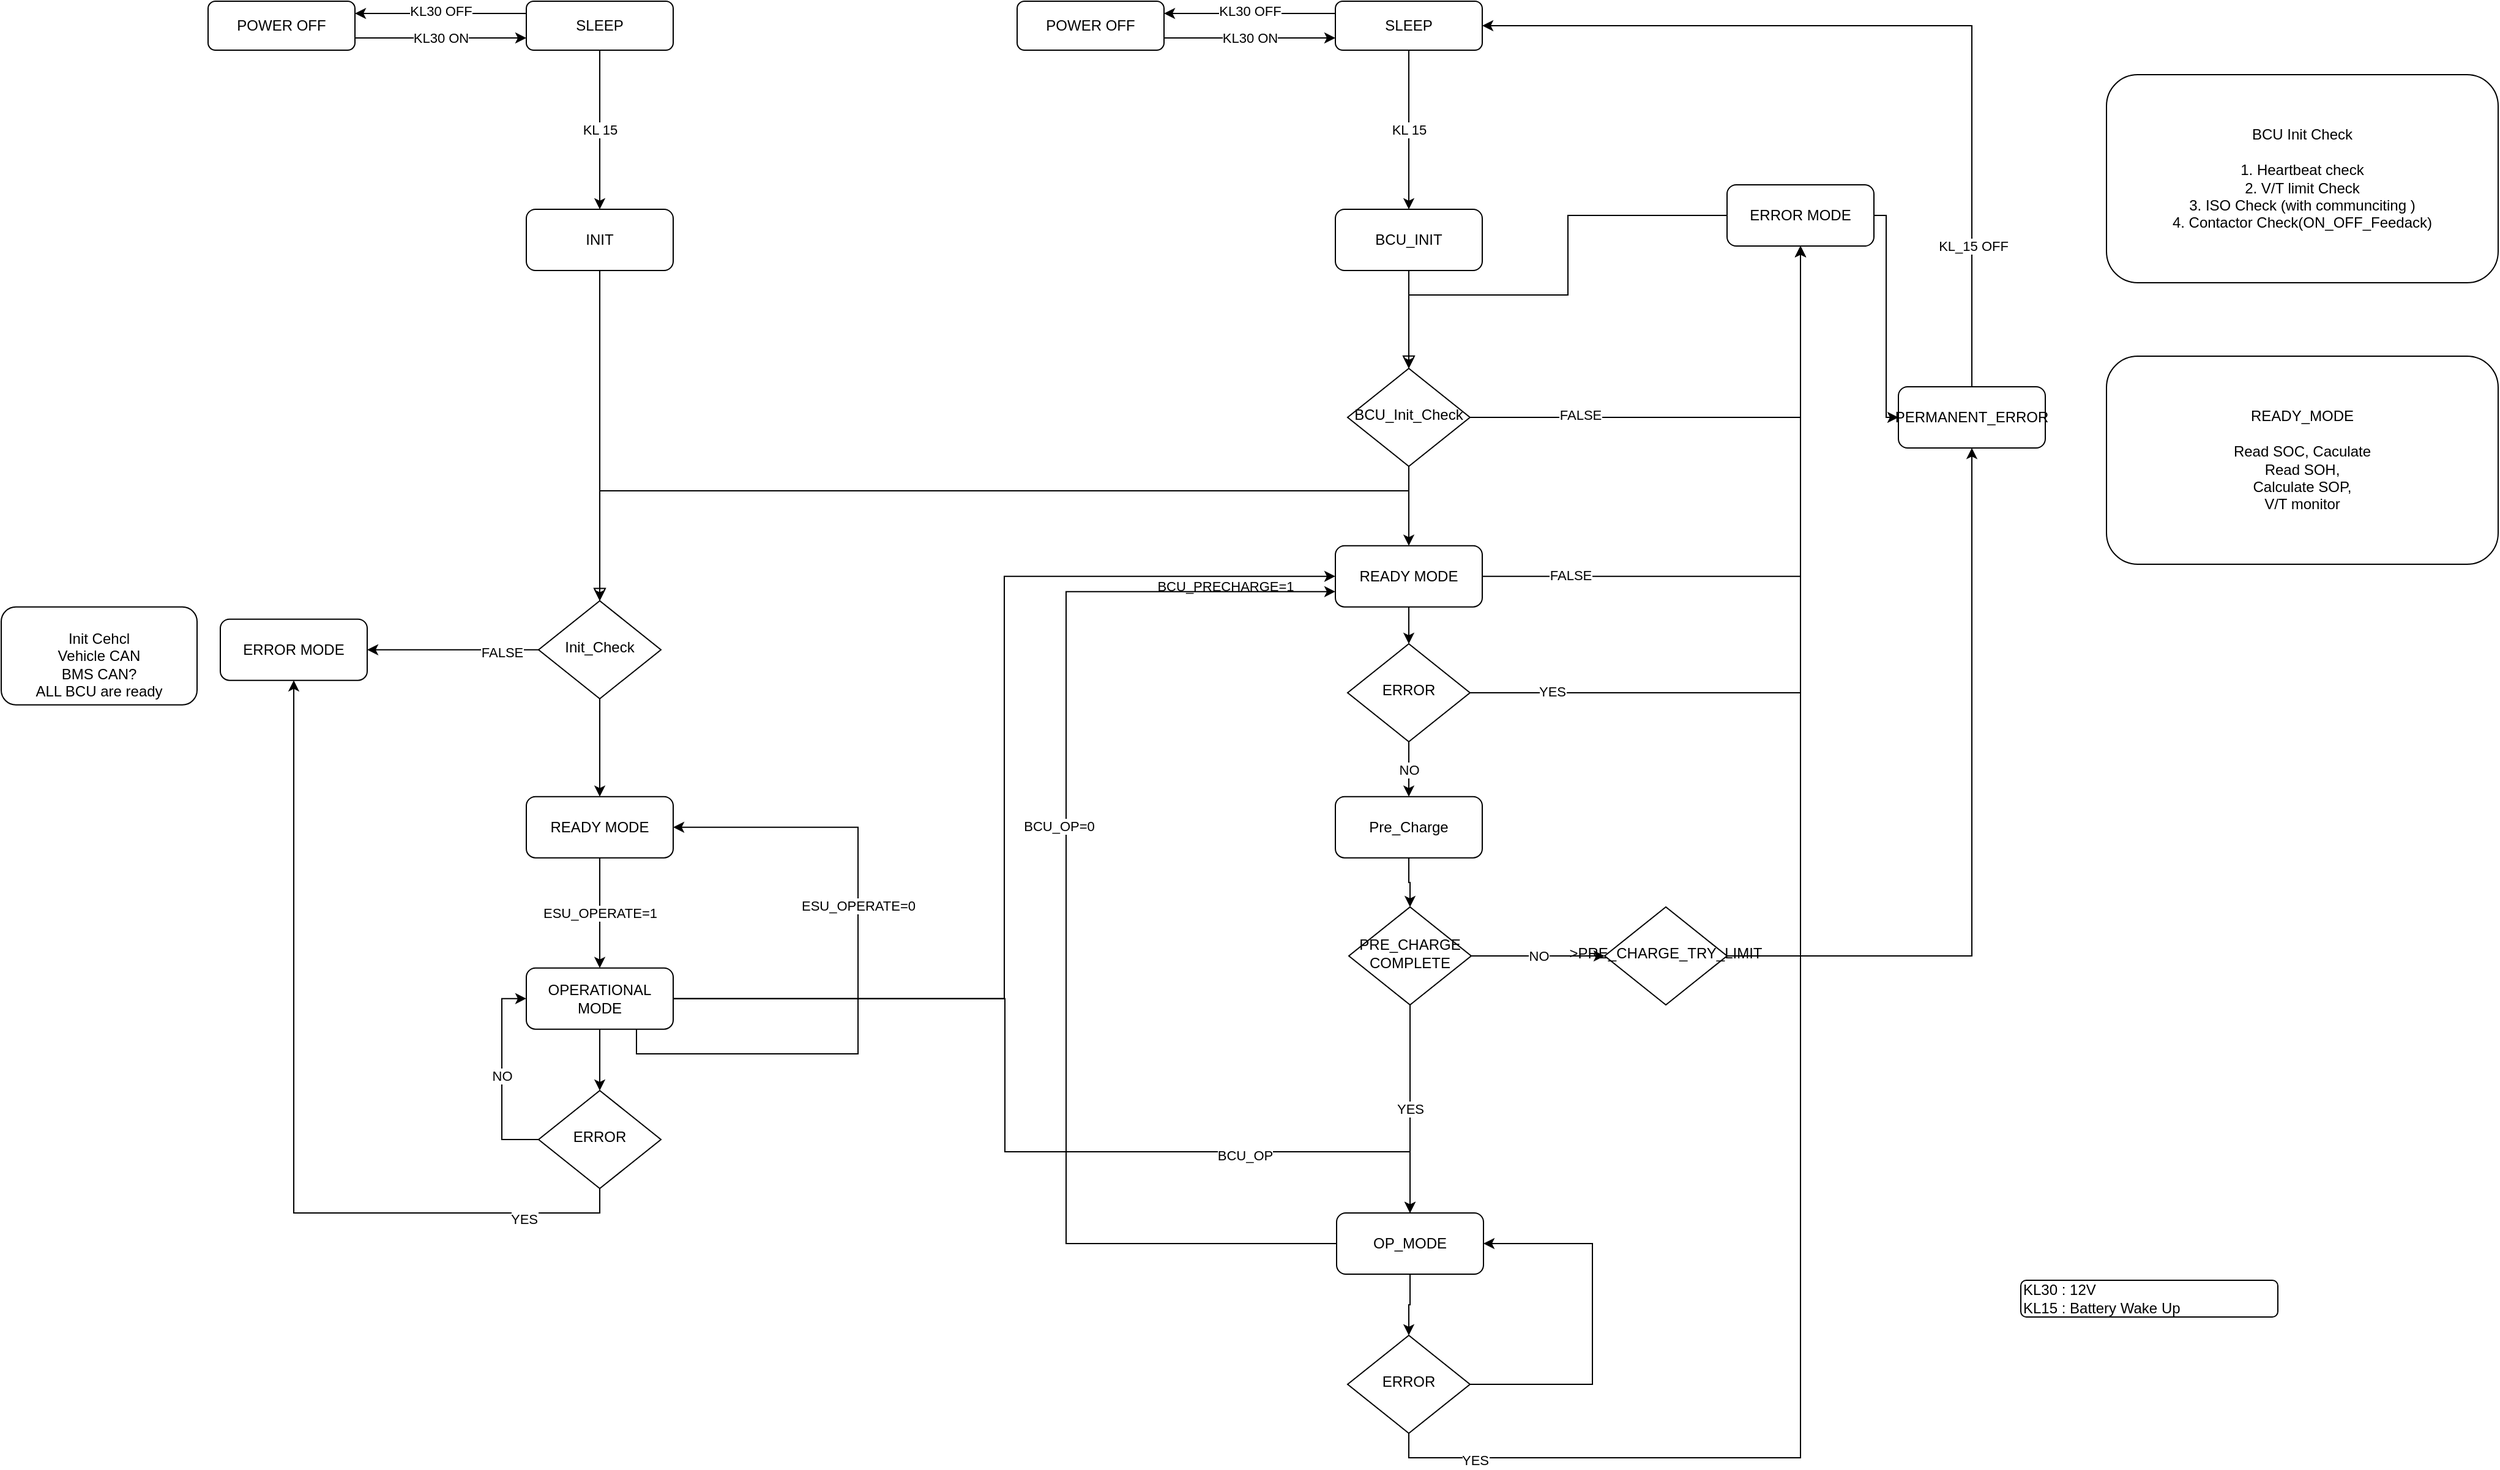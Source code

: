 <mxfile version="14.5.6" type="github" pages="3">
  <diagram id="C5RBs43oDa-KdzZeNtuy" name="Page-1">
    <mxGraphModel dx="2334" dy="932" grid="1" gridSize="10" guides="1" tooltips="1" connect="1" arrows="1" fold="1" page="1" pageScale="1" pageWidth="827" pageHeight="1169" math="0" shadow="0">
      <root>
        <mxCell id="WIyWlLk6GJQsqaUBKTNV-0" />
        <mxCell id="WIyWlLk6GJQsqaUBKTNV-1" parent="WIyWlLk6GJQsqaUBKTNV-0" />
        <mxCell id="knYrjemtc0tiyjtiQurs-2" value="KL30 ON" style="edgeStyle=orthogonalEdgeStyle;rounded=0;orthogonalLoop=1;jettySize=auto;html=1;exitX=1;exitY=0.75;exitDx=0;exitDy=0;entryX=0;entryY=0.75;entryDx=0;entryDy=0;" edge="1" parent="WIyWlLk6GJQsqaUBKTNV-1" source="WIyWlLk6GJQsqaUBKTNV-3" target="knYrjemtc0tiyjtiQurs-0">
          <mxGeometry relative="1" as="geometry">
            <Array as="points">
              <mxPoint x="409" y="90" />
              <mxPoint x="409" y="90" />
            </Array>
          </mxGeometry>
        </mxCell>
        <mxCell id="WIyWlLk6GJQsqaUBKTNV-3" value="POWER OFF" style="rounded=1;whiteSpace=wrap;html=1;fontSize=12;glass=0;strokeWidth=1;shadow=0;" parent="WIyWlLk6GJQsqaUBKTNV-1" vertex="1">
          <mxGeometry x="209" y="60" width="120" height="40" as="geometry" />
        </mxCell>
        <mxCell id="WIyWlLk6GJQsqaUBKTNV-8" value="" style="rounded=0;html=1;jettySize=auto;orthogonalLoop=1;fontSize=11;endArrow=block;endFill=0;endSize=8;strokeWidth=1;shadow=0;labelBackgroundColor=none;edgeStyle=orthogonalEdgeStyle;exitX=0.5;exitY=1;exitDx=0;exitDy=0;entryX=0.5;entryY=0;entryDx=0;entryDy=0;" parent="WIyWlLk6GJQsqaUBKTNV-1" source="knYrjemtc0tiyjtiQurs-10" target="WIyWlLk6GJQsqaUBKTNV-10" edge="1">
          <mxGeometry x="0.333" y="20" relative="1" as="geometry">
            <mxPoint as="offset" />
          </mxGeometry>
        </mxCell>
        <mxCell id="aUSHLzcYX4MqDzXcXwPa-6" style="edgeStyle=orthogonalEdgeStyle;rounded=0;orthogonalLoop=1;jettySize=auto;html=1;exitX=0;exitY=0.5;exitDx=0;exitDy=0;entryX=0;entryY=0.5;entryDx=0;entryDy=0;" edge="1" parent="WIyWlLk6GJQsqaUBKTNV-1" source="WIyWlLk6GJQsqaUBKTNV-10" target="aUSHLzcYX4MqDzXcXwPa-3">
          <mxGeometry relative="1" as="geometry" />
        </mxCell>
        <mxCell id="aUSHLzcYX4MqDzXcXwPa-7" value="FALSE" style="edgeLabel;html=1;align=center;verticalAlign=middle;resizable=0;points=[];" vertex="1" connectable="0" parent="aUSHLzcYX4MqDzXcXwPa-6">
          <mxGeometry x="-0.562" y="2" relative="1" as="geometry">
            <mxPoint as="offset" />
          </mxGeometry>
        </mxCell>
        <mxCell id="aUSHLzcYX4MqDzXcXwPa-11" style="edgeStyle=orthogonalEdgeStyle;rounded=0;orthogonalLoop=1;jettySize=auto;html=1;exitX=0.5;exitY=1;exitDx=0;exitDy=0;" edge="1" parent="WIyWlLk6GJQsqaUBKTNV-1" source="WIyWlLk6GJQsqaUBKTNV-10" target="aUSHLzcYX4MqDzXcXwPa-9">
          <mxGeometry relative="1" as="geometry" />
        </mxCell>
        <mxCell id="WIyWlLk6GJQsqaUBKTNV-10" value="Init_Check" style="rhombus;whiteSpace=wrap;html=1;shadow=0;fontFamily=Helvetica;fontSize=12;align=center;strokeWidth=1;spacing=6;spacingTop=-4;" parent="WIyWlLk6GJQsqaUBKTNV-1" vertex="1">
          <mxGeometry x="479" y="549.86" width="100" height="80" as="geometry" />
        </mxCell>
        <mxCell id="knYrjemtc0tiyjtiQurs-3" style="edgeStyle=orthogonalEdgeStyle;rounded=0;orthogonalLoop=1;jettySize=auto;html=1;exitX=0;exitY=0.25;exitDx=0;exitDy=0;entryX=1;entryY=0.25;entryDx=0;entryDy=0;" edge="1" parent="WIyWlLk6GJQsqaUBKTNV-1" source="knYrjemtc0tiyjtiQurs-0" target="WIyWlLk6GJQsqaUBKTNV-3">
          <mxGeometry relative="1" as="geometry" />
        </mxCell>
        <mxCell id="knYrjemtc0tiyjtiQurs-4" value="KL30 OFF" style="edgeLabel;html=1;align=center;verticalAlign=middle;resizable=0;points=[];" vertex="1" connectable="0" parent="knYrjemtc0tiyjtiQurs-3">
          <mxGeometry x="0.243" y="-2" relative="1" as="geometry">
            <mxPoint x="17" as="offset" />
          </mxGeometry>
        </mxCell>
        <mxCell id="knYrjemtc0tiyjtiQurs-6" value="KL 15" style="edgeStyle=orthogonalEdgeStyle;rounded=0;orthogonalLoop=1;jettySize=auto;html=1;exitX=0.5;exitY=1;exitDx=0;exitDy=0;entryX=0.5;entryY=0;entryDx=0;entryDy=0;" edge="1" parent="WIyWlLk6GJQsqaUBKTNV-1" source="knYrjemtc0tiyjtiQurs-0" target="knYrjemtc0tiyjtiQurs-10">
          <mxGeometry relative="1" as="geometry">
            <mxPoint x="529" y="200" as="targetPoint" />
          </mxGeometry>
        </mxCell>
        <mxCell id="knYrjemtc0tiyjtiQurs-0" value="SLEEP" style="rounded=1;whiteSpace=wrap;html=1;fontSize=12;glass=0;strokeWidth=1;shadow=0;" vertex="1" parent="WIyWlLk6GJQsqaUBKTNV-1">
          <mxGeometry x="469" y="60" width="120" height="40" as="geometry" />
        </mxCell>
        <mxCell id="knYrjemtc0tiyjtiQurs-10" value="INIT" style="rounded=1;whiteSpace=wrap;html=1;fontSize=12;glass=0;strokeWidth=1;shadow=0;" vertex="1" parent="WIyWlLk6GJQsqaUBKTNV-1">
          <mxGeometry x="469" y="230" width="120" height="50" as="geometry" />
        </mxCell>
        <mxCell id="aUSHLzcYX4MqDzXcXwPa-1" value="&lt;br&gt;Init Cehcl&lt;br&gt;Vehicle CAN&lt;br&gt;BMS CAN?&lt;br&gt;ALL BCU are ready" style="rounded=1;whiteSpace=wrap;html=1;fontSize=12;glass=0;strokeWidth=1;shadow=0;" vertex="1" parent="WIyWlLk6GJQsqaUBKTNV-1">
          <mxGeometry x="40" y="554.86" width="160" height="80" as="geometry" />
        </mxCell>
        <mxCell id="aUSHLzcYX4MqDzXcXwPa-3" value="ERROR MODE" style="rounded=1;whiteSpace=wrap;html=1;fontSize=12;glass=0;strokeWidth=1;shadow=0;direction=west;" vertex="1" parent="WIyWlLk6GJQsqaUBKTNV-1">
          <mxGeometry x="219" y="564.86" width="120" height="50" as="geometry" />
        </mxCell>
        <mxCell id="aUSHLzcYX4MqDzXcXwPa-55" value="ESU_OPERATE=1" style="edgeStyle=orthogonalEdgeStyle;rounded=0;orthogonalLoop=1;jettySize=auto;html=1;exitX=0.5;exitY=1;exitDx=0;exitDy=0;" edge="1" parent="WIyWlLk6GJQsqaUBKTNV-1" source="aUSHLzcYX4MqDzXcXwPa-9" target="aUSHLzcYX4MqDzXcXwPa-54">
          <mxGeometry relative="1" as="geometry" />
        </mxCell>
        <mxCell id="aUSHLzcYX4MqDzXcXwPa-9" value="READY MODE" style="rounded=1;whiteSpace=wrap;html=1;fontSize=12;glass=0;strokeWidth=1;shadow=0;" vertex="1" parent="WIyWlLk6GJQsqaUBKTNV-1">
          <mxGeometry x="469" y="709.86" width="120" height="50" as="geometry" />
        </mxCell>
        <mxCell id="aUSHLzcYX4MqDzXcXwPa-31" value="KL30 ON" style="edgeStyle=orthogonalEdgeStyle;rounded=0;orthogonalLoop=1;jettySize=auto;html=1;exitX=1;exitY=0.75;exitDx=0;exitDy=0;entryX=0;entryY=0.75;entryDx=0;entryDy=0;" edge="1" parent="WIyWlLk6GJQsqaUBKTNV-1" source="aUSHLzcYX4MqDzXcXwPa-32" target="aUSHLzcYX4MqDzXcXwPa-41">
          <mxGeometry relative="1" as="geometry">
            <Array as="points">
              <mxPoint x="1070" y="90" />
              <mxPoint x="1070" y="90" />
            </Array>
          </mxGeometry>
        </mxCell>
        <mxCell id="aUSHLzcYX4MqDzXcXwPa-32" value="POWER OFF" style="rounded=1;whiteSpace=wrap;html=1;fontSize=12;glass=0;strokeWidth=1;shadow=0;" vertex="1" parent="WIyWlLk6GJQsqaUBKTNV-1">
          <mxGeometry x="870" y="60" width="120" height="40" as="geometry" />
        </mxCell>
        <mxCell id="aUSHLzcYX4MqDzXcXwPa-33" value="" style="rounded=0;html=1;jettySize=auto;orthogonalLoop=1;fontSize=11;endArrow=block;endFill=0;endSize=8;strokeWidth=1;shadow=0;labelBackgroundColor=none;edgeStyle=orthogonalEdgeStyle;exitX=0.5;exitY=1;exitDx=0;exitDy=0;entryX=0.5;entryY=0;entryDx=0;entryDy=0;" edge="1" parent="WIyWlLk6GJQsqaUBKTNV-1" source="aUSHLzcYX4MqDzXcXwPa-43" target="aUSHLzcYX4MqDzXcXwPa-37">
          <mxGeometry x="0.333" y="20" relative="1" as="geometry">
            <mxPoint as="offset" />
          </mxGeometry>
        </mxCell>
        <mxCell id="aUSHLzcYX4MqDzXcXwPa-34" style="edgeStyle=orthogonalEdgeStyle;rounded=0;orthogonalLoop=1;jettySize=auto;html=1;exitX=1;exitY=0.5;exitDx=0;exitDy=0;entryX=0.5;entryY=1;entryDx=0;entryDy=0;" edge="1" parent="WIyWlLk6GJQsqaUBKTNV-1" source="aUSHLzcYX4MqDzXcXwPa-37" target="aUSHLzcYX4MqDzXcXwPa-44">
          <mxGeometry relative="1" as="geometry" />
        </mxCell>
        <mxCell id="aUSHLzcYX4MqDzXcXwPa-35" value="FALSE" style="edgeLabel;html=1;align=center;verticalAlign=middle;resizable=0;points=[];" vertex="1" connectable="0" parent="aUSHLzcYX4MqDzXcXwPa-34">
          <mxGeometry x="-0.562" y="2" relative="1" as="geometry">
            <mxPoint as="offset" />
          </mxGeometry>
        </mxCell>
        <mxCell id="aUSHLzcYX4MqDzXcXwPa-36" style="edgeStyle=orthogonalEdgeStyle;rounded=0;orthogonalLoop=1;jettySize=auto;html=1;exitX=0.5;exitY=1;exitDx=0;exitDy=0;" edge="1" parent="WIyWlLk6GJQsqaUBKTNV-1" source="aUSHLzcYX4MqDzXcXwPa-37" target="aUSHLzcYX4MqDzXcXwPa-45">
          <mxGeometry relative="1" as="geometry" />
        </mxCell>
        <mxCell id="aUSHLzcYX4MqDzXcXwPa-57" style="edgeStyle=orthogonalEdgeStyle;rounded=0;orthogonalLoop=1;jettySize=auto;html=1;exitX=0.5;exitY=1;exitDx=0;exitDy=0;entryX=0.5;entryY=0;entryDx=0;entryDy=0;" edge="1" parent="WIyWlLk6GJQsqaUBKTNV-1" source="aUSHLzcYX4MqDzXcXwPa-37" target="WIyWlLk6GJQsqaUBKTNV-10">
          <mxGeometry relative="1" as="geometry">
            <Array as="points">
              <mxPoint x="1190" y="460" />
              <mxPoint x="529" y="460" />
            </Array>
          </mxGeometry>
        </mxCell>
        <mxCell id="aUSHLzcYX4MqDzXcXwPa-37" value="BCU_Init_Check" style="rhombus;whiteSpace=wrap;html=1;shadow=0;fontFamily=Helvetica;fontSize=12;align=center;strokeWidth=1;spacing=6;spacingTop=-4;" vertex="1" parent="WIyWlLk6GJQsqaUBKTNV-1">
          <mxGeometry x="1140" y="360" width="100" height="80" as="geometry" />
        </mxCell>
        <mxCell id="aUSHLzcYX4MqDzXcXwPa-38" style="edgeStyle=orthogonalEdgeStyle;rounded=0;orthogonalLoop=1;jettySize=auto;html=1;exitX=0;exitY=0.25;exitDx=0;exitDy=0;entryX=1;entryY=0.25;entryDx=0;entryDy=0;" edge="1" parent="WIyWlLk6GJQsqaUBKTNV-1" source="aUSHLzcYX4MqDzXcXwPa-41" target="aUSHLzcYX4MqDzXcXwPa-32">
          <mxGeometry relative="1" as="geometry" />
        </mxCell>
        <mxCell id="aUSHLzcYX4MqDzXcXwPa-39" value="KL30 OFF" style="edgeLabel;html=1;align=center;verticalAlign=middle;resizable=0;points=[];" vertex="1" connectable="0" parent="aUSHLzcYX4MqDzXcXwPa-38">
          <mxGeometry x="0.243" y="-2" relative="1" as="geometry">
            <mxPoint x="17" as="offset" />
          </mxGeometry>
        </mxCell>
        <mxCell id="aUSHLzcYX4MqDzXcXwPa-40" value="KL 15" style="edgeStyle=orthogonalEdgeStyle;rounded=0;orthogonalLoop=1;jettySize=auto;html=1;exitX=0.5;exitY=1;exitDx=0;exitDy=0;entryX=0.5;entryY=0;entryDx=0;entryDy=0;" edge="1" parent="WIyWlLk6GJQsqaUBKTNV-1" source="aUSHLzcYX4MqDzXcXwPa-41" target="aUSHLzcYX4MqDzXcXwPa-43">
          <mxGeometry relative="1" as="geometry">
            <mxPoint x="1190" y="200" as="targetPoint" />
          </mxGeometry>
        </mxCell>
        <mxCell id="aUSHLzcYX4MqDzXcXwPa-41" value="SLEEP" style="rounded=1;whiteSpace=wrap;html=1;fontSize=12;glass=0;strokeWidth=1;shadow=0;" vertex="1" parent="WIyWlLk6GJQsqaUBKTNV-1">
          <mxGeometry x="1130" y="60" width="120" height="40" as="geometry" />
        </mxCell>
        <mxCell id="aUSHLzcYX4MqDzXcXwPa-42" value="KL30 : 12V&lt;br&gt;KL15 : Battery Wake Up" style="rounded=1;whiteSpace=wrap;html=1;fontSize=12;glass=0;strokeWidth=1;shadow=0;align=left;" vertex="1" parent="WIyWlLk6GJQsqaUBKTNV-1">
          <mxGeometry x="1690" y="1105" width="210" height="30" as="geometry" />
        </mxCell>
        <mxCell id="aUSHLzcYX4MqDzXcXwPa-43" value="BCU_INIT" style="rounded=1;whiteSpace=wrap;html=1;fontSize=12;glass=0;strokeWidth=1;shadow=0;" vertex="1" parent="WIyWlLk6GJQsqaUBKTNV-1">
          <mxGeometry x="1130" y="230" width="120" height="50" as="geometry" />
        </mxCell>
        <mxCell id="aUSHLzcYX4MqDzXcXwPa-85" style="edgeStyle=orthogonalEdgeStyle;rounded=0;orthogonalLoop=1;jettySize=auto;html=1;exitX=0;exitY=0.5;exitDx=0;exitDy=0;entryX=0.5;entryY=0;entryDx=0;entryDy=0;" edge="1" parent="WIyWlLk6GJQsqaUBKTNV-1" source="aUSHLzcYX4MqDzXcXwPa-44" target="aUSHLzcYX4MqDzXcXwPa-37">
          <mxGeometry relative="1" as="geometry">
            <Array as="points">
              <mxPoint x="1320" y="235" />
              <mxPoint x="1320" y="300" />
              <mxPoint x="1190" y="300" />
            </Array>
          </mxGeometry>
        </mxCell>
        <mxCell id="aUSHLzcYX4MqDzXcXwPa-97" style="edgeStyle=orthogonalEdgeStyle;rounded=0;orthogonalLoop=1;jettySize=auto;html=1;exitX=1;exitY=0.5;exitDx=0;exitDy=0;entryX=0;entryY=0.5;entryDx=0;entryDy=0;" edge="1" parent="WIyWlLk6GJQsqaUBKTNV-1" source="aUSHLzcYX4MqDzXcXwPa-44" target="aUSHLzcYX4MqDzXcXwPa-81">
          <mxGeometry relative="1" as="geometry">
            <Array as="points">
              <mxPoint x="1580" y="235" />
              <mxPoint x="1580" y="400" />
            </Array>
          </mxGeometry>
        </mxCell>
        <mxCell id="aUSHLzcYX4MqDzXcXwPa-44" value="ERROR MODE" style="rounded=1;whiteSpace=wrap;html=1;fontSize=12;glass=0;strokeWidth=1;shadow=0;" vertex="1" parent="WIyWlLk6GJQsqaUBKTNV-1">
          <mxGeometry x="1450" y="210" width="120" height="50" as="geometry" />
        </mxCell>
        <mxCell id="aUSHLzcYX4MqDzXcXwPa-50" style="edgeStyle=orthogonalEdgeStyle;rounded=0;orthogonalLoop=1;jettySize=auto;html=1;exitX=1;exitY=0.5;exitDx=0;exitDy=0;entryX=0.5;entryY=1;entryDx=0;entryDy=0;" edge="1" parent="WIyWlLk6GJQsqaUBKTNV-1" source="aUSHLzcYX4MqDzXcXwPa-45" target="aUSHLzcYX4MqDzXcXwPa-44">
          <mxGeometry relative="1" as="geometry" />
        </mxCell>
        <mxCell id="aUSHLzcYX4MqDzXcXwPa-51" value="FALSE" style="edgeLabel;html=1;align=center;verticalAlign=middle;resizable=0;points=[];" vertex="1" connectable="0" parent="aUSHLzcYX4MqDzXcXwPa-50">
          <mxGeometry x="-0.73" y="1" relative="1" as="geometry">
            <mxPoint as="offset" />
          </mxGeometry>
        </mxCell>
        <mxCell id="aUSHLzcYX4MqDzXcXwPa-75" style="edgeStyle=orthogonalEdgeStyle;rounded=0;orthogonalLoop=1;jettySize=auto;html=1;exitX=0.5;exitY=1;exitDx=0;exitDy=0;entryX=0.5;entryY=0;entryDx=0;entryDy=0;" edge="1" parent="WIyWlLk6GJQsqaUBKTNV-1" source="aUSHLzcYX4MqDzXcXwPa-45" target="aUSHLzcYX4MqDzXcXwPa-74">
          <mxGeometry relative="1" as="geometry" />
        </mxCell>
        <mxCell id="aUSHLzcYX4MqDzXcXwPa-45" value="READY MODE" style="rounded=1;whiteSpace=wrap;html=1;fontSize=12;glass=0;strokeWidth=1;shadow=0;" vertex="1" parent="WIyWlLk6GJQsqaUBKTNV-1">
          <mxGeometry x="1130" y="504.86" width="120" height="50" as="geometry" />
        </mxCell>
        <mxCell id="aUSHLzcYX4MqDzXcXwPa-48" value="BCU Init Check&lt;br&gt;&lt;br&gt;1. Heartbeat check&lt;br&gt;2. V/T limit Check&lt;br&gt;3. ISO Check (with communciting )&lt;br&gt;4. Contactor Check(ON_OFF_Feedack)&lt;br&gt;" style="rounded=1;whiteSpace=wrap;html=1;fontSize=12;glass=0;strokeWidth=1;shadow=0;" vertex="1" parent="WIyWlLk6GJQsqaUBKTNV-1">
          <mxGeometry x="1760" y="120" width="320" height="170" as="geometry" />
        </mxCell>
        <mxCell id="aUSHLzcYX4MqDzXcXwPa-49" value="READY_MODE&lt;br&gt;&lt;br&gt;Read SOC, Caculate&lt;br&gt;Read SOH,&lt;br&gt;Calculate SOP,&lt;br&gt;V/T monitor" style="rounded=1;whiteSpace=wrap;html=1;fontSize=12;glass=0;strokeWidth=1;shadow=0;" vertex="1" parent="WIyWlLk6GJQsqaUBKTNV-1">
          <mxGeometry x="1760" y="350" width="320" height="170" as="geometry" />
        </mxCell>
        <mxCell id="aUSHLzcYX4MqDzXcXwPa-64" style="edgeStyle=orthogonalEdgeStyle;rounded=0;orthogonalLoop=1;jettySize=auto;html=1;exitX=0.5;exitY=1;exitDx=0;exitDy=0;entryX=0.5;entryY=0;entryDx=0;entryDy=0;" edge="1" parent="WIyWlLk6GJQsqaUBKTNV-1" source="aUSHLzcYX4MqDzXcXwPa-52" target="aUSHLzcYX4MqDzXcXwPa-62">
          <mxGeometry relative="1" as="geometry" />
        </mxCell>
        <mxCell id="aUSHLzcYX4MqDzXcXwPa-52" value="Pre_Charge" style="rounded=1;whiteSpace=wrap;html=1;fontSize=12;glass=0;strokeWidth=1;shadow=0;" vertex="1" parent="WIyWlLk6GJQsqaUBKTNV-1">
          <mxGeometry x="1130" y="709.86" width="120" height="50" as="geometry" />
        </mxCell>
        <mxCell id="aUSHLzcYX4MqDzXcXwPa-73" style="edgeStyle=orthogonalEdgeStyle;rounded=0;orthogonalLoop=1;jettySize=auto;html=1;exitX=1;exitY=0.5;exitDx=0;exitDy=0;entryX=0;entryY=0.5;entryDx=0;entryDy=0;" edge="1" parent="WIyWlLk6GJQsqaUBKTNV-1" source="aUSHLzcYX4MqDzXcXwPa-54" target="aUSHLzcYX4MqDzXcXwPa-45">
          <mxGeometry relative="1" as="geometry" />
        </mxCell>
        <mxCell id="aUSHLzcYX4MqDzXcXwPa-78" value="BCU_PRECHARGE=1" style="edgeLabel;html=1;align=center;verticalAlign=middle;resizable=0;points=[];" vertex="1" connectable="0" parent="aUSHLzcYX4MqDzXcXwPa-73">
          <mxGeometry x="0.793" y="-8" relative="1" as="geometry">
            <mxPoint x="1" as="offset" />
          </mxGeometry>
        </mxCell>
        <mxCell id="aUSHLzcYX4MqDzXcXwPa-91" style="edgeStyle=orthogonalEdgeStyle;rounded=0;orthogonalLoop=1;jettySize=auto;html=1;exitX=1;exitY=0.5;exitDx=0;exitDy=0;entryX=0.5;entryY=0;entryDx=0;entryDy=0;" edge="1" parent="WIyWlLk6GJQsqaUBKTNV-1" source="aUSHLzcYX4MqDzXcXwPa-54" target="aUSHLzcYX4MqDzXcXwPa-89">
          <mxGeometry relative="1" as="geometry">
            <Array as="points">
              <mxPoint x="860" y="875" />
              <mxPoint x="860" y="1000" />
              <mxPoint x="1191" y="1000" />
            </Array>
          </mxGeometry>
        </mxCell>
        <mxCell id="aUSHLzcYX4MqDzXcXwPa-92" value="BCU_OP" style="edgeLabel;html=1;align=center;verticalAlign=middle;resizable=0;points=[];" vertex="1" connectable="0" parent="aUSHLzcYX4MqDzXcXwPa-91">
          <mxGeometry x="0.52" y="-3" relative="1" as="geometry">
            <mxPoint x="1" as="offset" />
          </mxGeometry>
        </mxCell>
        <mxCell id="aUSHLzcYX4MqDzXcXwPa-101" style="edgeStyle=orthogonalEdgeStyle;rounded=0;orthogonalLoop=1;jettySize=auto;html=1;exitX=0.5;exitY=1;exitDx=0;exitDy=0;entryX=0.5;entryY=0;entryDx=0;entryDy=0;" edge="1" parent="WIyWlLk6GJQsqaUBKTNV-1" source="aUSHLzcYX4MqDzXcXwPa-54" target="aUSHLzcYX4MqDzXcXwPa-100">
          <mxGeometry relative="1" as="geometry" />
        </mxCell>
        <mxCell id="ViRjyvhKcLmsxNrdw0dP-0" value="ESU_OPERATE=0" style="edgeStyle=orthogonalEdgeStyle;rounded=0;orthogonalLoop=1;jettySize=auto;html=1;exitX=0.75;exitY=1;exitDx=0;exitDy=0;entryX=1;entryY=0.5;entryDx=0;entryDy=0;" edge="1" parent="WIyWlLk6GJQsqaUBKTNV-1" source="aUSHLzcYX4MqDzXcXwPa-54" target="aUSHLzcYX4MqDzXcXwPa-9">
          <mxGeometry x="0.196" relative="1" as="geometry">
            <mxPoint x="710" y="890" as="targetPoint" />
            <Array as="points">
              <mxPoint x="559" y="920" />
              <mxPoint x="740" y="920" />
              <mxPoint x="740" y="735" />
            </Array>
            <mxPoint y="-1" as="offset" />
          </mxGeometry>
        </mxCell>
        <mxCell id="aUSHLzcYX4MqDzXcXwPa-54" value="OPERATIONAL MODE" style="rounded=1;whiteSpace=wrap;html=1;fontSize=12;glass=0;strokeWidth=1;shadow=0;" vertex="1" parent="WIyWlLk6GJQsqaUBKTNV-1">
          <mxGeometry x="469" y="849.86" width="120" height="50" as="geometry" />
        </mxCell>
        <mxCell id="aUSHLzcYX4MqDzXcXwPa-66" value="NO" style="edgeStyle=orthogonalEdgeStyle;rounded=0;orthogonalLoop=1;jettySize=auto;html=1;exitX=1;exitY=0.5;exitDx=0;exitDy=0;entryX=0;entryY=0.5;entryDx=0;entryDy=0;" edge="1" parent="WIyWlLk6GJQsqaUBKTNV-1" source="aUSHLzcYX4MqDzXcXwPa-62" target="aUSHLzcYX4MqDzXcXwPa-67">
          <mxGeometry relative="1" as="geometry">
            <mxPoint x="1340" y="1120.333" as="targetPoint" />
          </mxGeometry>
        </mxCell>
        <mxCell id="aUSHLzcYX4MqDzXcXwPa-88" value="YES" style="edgeStyle=orthogonalEdgeStyle;rounded=0;orthogonalLoop=1;jettySize=auto;html=1;exitX=0.5;exitY=1;exitDx=0;exitDy=0;entryX=0.5;entryY=0;entryDx=0;entryDy=0;" edge="1" parent="WIyWlLk6GJQsqaUBKTNV-1" source="aUSHLzcYX4MqDzXcXwPa-62" target="aUSHLzcYX4MqDzXcXwPa-89">
          <mxGeometry relative="1" as="geometry">
            <mxPoint x="1191" y="920.0" as="targetPoint" />
          </mxGeometry>
        </mxCell>
        <mxCell id="aUSHLzcYX4MqDzXcXwPa-62" value="PRE_CHARGE&lt;br&gt;COMPLETE" style="rhombus;whiteSpace=wrap;html=1;shadow=0;fontFamily=Helvetica;fontSize=12;align=center;strokeWidth=1;spacing=6;spacingTop=-4;" vertex="1" parent="WIyWlLk6GJQsqaUBKTNV-1">
          <mxGeometry x="1141" y="800" width="100" height="80" as="geometry" />
        </mxCell>
        <mxCell id="aUSHLzcYX4MqDzXcXwPa-82" style="edgeStyle=orthogonalEdgeStyle;rounded=0;orthogonalLoop=1;jettySize=auto;html=1;exitX=1;exitY=0.5;exitDx=0;exitDy=0;entryX=0.5;entryY=1;entryDx=0;entryDy=0;" edge="1" parent="WIyWlLk6GJQsqaUBKTNV-1" source="aUSHLzcYX4MqDzXcXwPa-67" target="aUSHLzcYX4MqDzXcXwPa-81">
          <mxGeometry relative="1" as="geometry" />
        </mxCell>
        <mxCell id="aUSHLzcYX4MqDzXcXwPa-67" value="&amp;gt;PRE_CHARGE_TRY_LIMIT" style="rhombus;whiteSpace=wrap;html=1;shadow=0;fontFamily=Helvetica;fontSize=12;align=center;strokeWidth=1;spacing=6;spacingTop=-4;" vertex="1" parent="WIyWlLk6GJQsqaUBKTNV-1">
          <mxGeometry x="1350" y="800" width="100" height="80" as="geometry" />
        </mxCell>
        <mxCell id="aUSHLzcYX4MqDzXcXwPa-77" value="NO" style="edgeStyle=orthogonalEdgeStyle;rounded=0;orthogonalLoop=1;jettySize=auto;html=1;exitX=0.5;exitY=1;exitDx=0;exitDy=0;entryX=0.5;entryY=0;entryDx=0;entryDy=0;" edge="1" parent="WIyWlLk6GJQsqaUBKTNV-1" source="aUSHLzcYX4MqDzXcXwPa-74" target="aUSHLzcYX4MqDzXcXwPa-52">
          <mxGeometry relative="1" as="geometry" />
        </mxCell>
        <mxCell id="aUSHLzcYX4MqDzXcXwPa-79" style="edgeStyle=orthogonalEdgeStyle;rounded=0;orthogonalLoop=1;jettySize=auto;html=1;exitX=1;exitY=0.5;exitDx=0;exitDy=0;entryX=0.5;entryY=1;entryDx=0;entryDy=0;" edge="1" parent="WIyWlLk6GJQsqaUBKTNV-1" source="aUSHLzcYX4MqDzXcXwPa-74" target="aUSHLzcYX4MqDzXcXwPa-44">
          <mxGeometry relative="1" as="geometry" />
        </mxCell>
        <mxCell id="aUSHLzcYX4MqDzXcXwPa-80" value="YES" style="edgeLabel;html=1;align=center;verticalAlign=middle;resizable=0;points=[];" vertex="1" connectable="0" parent="aUSHLzcYX4MqDzXcXwPa-79">
          <mxGeometry x="-0.791" y="1" relative="1" as="geometry">
            <mxPoint as="offset" />
          </mxGeometry>
        </mxCell>
        <mxCell id="aUSHLzcYX4MqDzXcXwPa-74" value="ERROR" style="rhombus;whiteSpace=wrap;html=1;shadow=0;fontFamily=Helvetica;fontSize=12;align=center;strokeWidth=1;spacing=6;spacingTop=-4;" vertex="1" parent="WIyWlLk6GJQsqaUBKTNV-1">
          <mxGeometry x="1140" y="585" width="100" height="80" as="geometry" />
        </mxCell>
        <mxCell id="aUSHLzcYX4MqDzXcXwPa-83" style="edgeStyle=orthogonalEdgeStyle;rounded=0;orthogonalLoop=1;jettySize=auto;html=1;exitX=0.5;exitY=0;exitDx=0;exitDy=0;entryX=1;entryY=0.5;entryDx=0;entryDy=0;" edge="1" parent="WIyWlLk6GJQsqaUBKTNV-1" source="aUSHLzcYX4MqDzXcXwPa-81" target="aUSHLzcYX4MqDzXcXwPa-41">
          <mxGeometry relative="1" as="geometry" />
        </mxCell>
        <mxCell id="aUSHLzcYX4MqDzXcXwPa-84" value="KL_15 OFF" style="edgeLabel;html=1;align=center;verticalAlign=middle;resizable=0;points=[];" vertex="1" connectable="0" parent="aUSHLzcYX4MqDzXcXwPa-83">
          <mxGeometry x="-0.666" y="-1" relative="1" as="geometry">
            <mxPoint y="1" as="offset" />
          </mxGeometry>
        </mxCell>
        <mxCell id="aUSHLzcYX4MqDzXcXwPa-81" value="PERMANENT_ERROR" style="rounded=1;whiteSpace=wrap;html=1;fontSize=12;glass=0;strokeWidth=1;shadow=0;" vertex="1" parent="WIyWlLk6GJQsqaUBKTNV-1">
          <mxGeometry x="1590" y="375" width="120" height="50" as="geometry" />
        </mxCell>
        <mxCell id="aUSHLzcYX4MqDzXcXwPa-95" style="edgeStyle=orthogonalEdgeStyle;rounded=0;orthogonalLoop=1;jettySize=auto;html=1;exitX=0.5;exitY=1;exitDx=0;exitDy=0;entryX=0.5;entryY=0;entryDx=0;entryDy=0;" edge="1" parent="WIyWlLk6GJQsqaUBKTNV-1" source="aUSHLzcYX4MqDzXcXwPa-89" target="aUSHLzcYX4MqDzXcXwPa-94">
          <mxGeometry relative="1" as="geometry" />
        </mxCell>
        <mxCell id="ViRjyvhKcLmsxNrdw0dP-1" style="edgeStyle=orthogonalEdgeStyle;rounded=0;orthogonalLoop=1;jettySize=auto;html=1;exitX=0;exitY=0.5;exitDx=0;exitDy=0;entryX=0;entryY=0.75;entryDx=0;entryDy=0;" edge="1" parent="WIyWlLk6GJQsqaUBKTNV-1" source="aUSHLzcYX4MqDzXcXwPa-89" target="aUSHLzcYX4MqDzXcXwPa-45">
          <mxGeometry relative="1" as="geometry">
            <Array as="points">
              <mxPoint x="910" y="1075" />
              <mxPoint x="910" y="543" />
            </Array>
          </mxGeometry>
        </mxCell>
        <mxCell id="ViRjyvhKcLmsxNrdw0dP-2" value="BCU_OP=0" style="edgeLabel;html=1;align=center;verticalAlign=middle;resizable=0;points=[];" vertex="1" connectable="0" parent="ViRjyvhKcLmsxNrdw0dP-1">
          <mxGeometry x="0.152" y="6" relative="1" as="geometry">
            <mxPoint y="-1" as="offset" />
          </mxGeometry>
        </mxCell>
        <mxCell id="aUSHLzcYX4MqDzXcXwPa-89" value="OP_MODE" style="rounded=1;whiteSpace=wrap;html=1;fontSize=12;glass=0;strokeWidth=1;shadow=0;" vertex="1" parent="WIyWlLk6GJQsqaUBKTNV-1">
          <mxGeometry x="1131" y="1050" width="120" height="50" as="geometry" />
        </mxCell>
        <mxCell id="aUSHLzcYX4MqDzXcXwPa-96" style="edgeStyle=orthogonalEdgeStyle;rounded=0;orthogonalLoop=1;jettySize=auto;html=1;exitX=0.5;exitY=1;exitDx=0;exitDy=0;entryX=0.5;entryY=1;entryDx=0;entryDy=0;" edge="1" parent="WIyWlLk6GJQsqaUBKTNV-1" source="aUSHLzcYX4MqDzXcXwPa-94" target="aUSHLzcYX4MqDzXcXwPa-44">
          <mxGeometry relative="1" as="geometry">
            <mxPoint x="1610" y="840" as="targetPoint" />
          </mxGeometry>
        </mxCell>
        <mxCell id="aUSHLzcYX4MqDzXcXwPa-98" value="YES" style="edgeLabel;html=1;align=center;verticalAlign=middle;resizable=0;points=[];" vertex="1" connectable="0" parent="aUSHLzcYX4MqDzXcXwPa-96">
          <mxGeometry x="-0.888" y="-2" relative="1" as="geometry">
            <mxPoint x="-1" as="offset" />
          </mxGeometry>
        </mxCell>
        <mxCell id="aUSHLzcYX4MqDzXcXwPa-99" style="edgeStyle=orthogonalEdgeStyle;rounded=0;orthogonalLoop=1;jettySize=auto;html=1;exitX=1;exitY=0.5;exitDx=0;exitDy=0;entryX=1;entryY=0.5;entryDx=0;entryDy=0;" edge="1" parent="WIyWlLk6GJQsqaUBKTNV-1" source="aUSHLzcYX4MqDzXcXwPa-94" target="aUSHLzcYX4MqDzXcXwPa-89">
          <mxGeometry relative="1" as="geometry">
            <Array as="points">
              <mxPoint x="1340" y="1190" />
              <mxPoint x="1340" y="1075" />
            </Array>
          </mxGeometry>
        </mxCell>
        <mxCell id="aUSHLzcYX4MqDzXcXwPa-94" value="ERROR" style="rhombus;whiteSpace=wrap;html=1;shadow=0;fontFamily=Helvetica;fontSize=12;align=center;strokeWidth=1;spacing=6;spacingTop=-4;" vertex="1" parent="WIyWlLk6GJQsqaUBKTNV-1">
          <mxGeometry x="1140" y="1150" width="100" height="80" as="geometry" />
        </mxCell>
        <mxCell id="aUSHLzcYX4MqDzXcXwPa-102" value="NO" style="edgeStyle=orthogonalEdgeStyle;rounded=0;orthogonalLoop=1;jettySize=auto;html=1;exitX=0;exitY=0.5;exitDx=0;exitDy=0;entryX=0;entryY=0.5;entryDx=0;entryDy=0;" edge="1" parent="WIyWlLk6GJQsqaUBKTNV-1" source="aUSHLzcYX4MqDzXcXwPa-100" target="aUSHLzcYX4MqDzXcXwPa-54">
          <mxGeometry relative="1" as="geometry" />
        </mxCell>
        <mxCell id="aUSHLzcYX4MqDzXcXwPa-103" style="edgeStyle=orthogonalEdgeStyle;rounded=0;orthogonalLoop=1;jettySize=auto;html=1;exitX=0.5;exitY=1;exitDx=0;exitDy=0;entryX=0.5;entryY=0;entryDx=0;entryDy=0;" edge="1" parent="WIyWlLk6GJQsqaUBKTNV-1" source="aUSHLzcYX4MqDzXcXwPa-100" target="aUSHLzcYX4MqDzXcXwPa-3">
          <mxGeometry relative="1" as="geometry" />
        </mxCell>
        <mxCell id="aUSHLzcYX4MqDzXcXwPa-104" value="YES" style="edgeLabel;html=1;align=center;verticalAlign=middle;resizable=0;points=[];" vertex="1" connectable="0" parent="aUSHLzcYX4MqDzXcXwPa-103">
          <mxGeometry x="-0.766" y="5" relative="1" as="geometry">
            <mxPoint as="offset" />
          </mxGeometry>
        </mxCell>
        <mxCell id="aUSHLzcYX4MqDzXcXwPa-100" value="ERROR" style="rhombus;whiteSpace=wrap;html=1;shadow=0;fontFamily=Helvetica;fontSize=12;align=center;strokeWidth=1;spacing=6;spacingTop=-4;" vertex="1" parent="WIyWlLk6GJQsqaUBKTNV-1">
          <mxGeometry x="479" y="950" width="100" height="80" as="geometry" />
        </mxCell>
      </root>
    </mxGraphModel>
  </diagram>
  <diagram id="DCwiPxC6cdrz_IFDqO3Z" name="Page-2">
    <mxGraphModel dx="3135" dy="2160" grid="1" gridSize="10" guides="1" tooltips="1" connect="1" arrows="1" fold="1" page="1" pageScale="1" pageWidth="850" pageHeight="1100" math="0" shadow="0">
      <root>
        <mxCell id="tb_iwrgmpNeFT452qtZq-0" />
        <mxCell id="tb_iwrgmpNeFT452qtZq-1" parent="tb_iwrgmpNeFT452qtZq-0" />
        <mxCell id="tb_iwrgmpNeFT452qtZq-326" value="&lt;font style=&quot;font-size: 36px&quot;&gt;POWER DIST BOX&lt;/font&gt;" style="rounded=1;whiteSpace=wrap;html=1;fillColor=#e1d5e7;strokeColor=#9673a6;" vertex="1" parent="tb_iwrgmpNeFT452qtZq-1">
          <mxGeometry x="1910" y="600" width="300" height="360" as="geometry" />
        </mxCell>
        <mxCell id="tb_iwrgmpNeFT452qtZq-333" style="edgeStyle=orthogonalEdgeStyle;rounded=0;orthogonalLoop=1;jettySize=auto;html=1;exitX=0;exitY=0.75;exitDx=0;exitDy=0;endArrow=none;endFill=0;strokeColor=#FF9933;strokeWidth=19;entryX=0.25;entryY=1;entryDx=0;entryDy=0;" edge="1" parent="tb_iwrgmpNeFT452qtZq-1" target="tb_iwrgmpNeFT452qtZq-326">
          <mxGeometry relative="1" as="geometry">
            <mxPoint x="1754.8" y="1309" as="sourcePoint" />
            <mxPoint x="2040" y="960" as="targetPoint" />
            <Array as="points">
              <mxPoint x="1985" y="1309" />
            </Array>
          </mxGeometry>
        </mxCell>
        <mxCell id="tb_iwrgmpNeFT452qtZq-319" value="&lt;font style=&quot;font-size: 48px&quot;&gt;ESCU&lt;/font&gt;" style="rounded=1;whiteSpace=wrap;html=1;fillColor=#f8cecc;strokeColor=#b85450;" vertex="1" parent="tb_iwrgmpNeFT452qtZq-1">
          <mxGeometry x="1910" y="90" width="310" height="210" as="geometry" />
        </mxCell>
        <mxCell id="tb_iwrgmpNeFT452qtZq-324" style="edgeStyle=orthogonalEdgeStyle;rounded=1;orthogonalLoop=1;jettySize=auto;html=1;exitX=0;exitY=0.5;exitDx=0;exitDy=0;entryX=1;entryY=0.5;entryDx=0;entryDy=0;endArrow=none;endFill=0;strokeWidth=3;strokeColor=#FFFF66;" edge="1" parent="tb_iwrgmpNeFT452qtZq-1">
          <mxGeometry relative="1" as="geometry">
            <mxPoint x="1754.8" y="151" as="sourcePoint" />
            <mxPoint x="1910" y="151" as="targetPoint" />
            <Array as="points">
              <mxPoint x="1777" y="151" />
              <mxPoint x="1777" y="151" />
            </Array>
          </mxGeometry>
        </mxCell>
        <mxCell id="tb_iwrgmpNeFT452qtZq-325" style="edgeStyle=orthogonalEdgeStyle;rounded=1;orthogonalLoop=1;jettySize=auto;html=1;endArrow=none;endFill=0;strokeWidth=3;strokeColor=#FFFF66;exitX=0;exitY=0.5;exitDx=0;exitDy=0;" edge="1" parent="tb_iwrgmpNeFT452qtZq-1" source="m39vFG9uocM71Nc5CBtc-158">
          <mxGeometry relative="1" as="geometry">
            <mxPoint x="1750" y="950" as="sourcePoint" />
            <mxPoint x="1910" y="150" as="targetPoint" />
            <Array as="points">
              <mxPoint x="1755" y="955" />
              <mxPoint x="1810" y="955" />
              <mxPoint x="1810" y="150" />
            </Array>
          </mxGeometry>
        </mxCell>
        <mxCell id="tb_iwrgmpNeFT452qtZq-329" style="edgeStyle=orthogonalEdgeStyle;rounded=0;orthogonalLoop=1;jettySize=auto;html=1;exitX=0;exitY=0.5;exitDx=0;exitDy=0;entryX=0.5;entryY=0;entryDx=0;entryDy=0;endArrow=none;endFill=0;strokeColor=#FF9933;strokeWidth=19;" edge="1" parent="tb_iwrgmpNeFT452qtZq-1" target="tb_iwrgmpNeFT452qtZq-326">
          <mxGeometry relative="1" as="geometry">
            <mxPoint x="1754.8" y="510" as="sourcePoint" />
            <mxPoint x="1940" y="510" as="targetPoint" />
          </mxGeometry>
        </mxCell>
        <mxCell id="tb_iwrgmpNeFT452qtZq-331" style="edgeStyle=orthogonalEdgeStyle;rounded=0;orthogonalLoop=1;jettySize=auto;html=1;exitX=0;exitY=0.5;exitDx=0;exitDy=0;entryX=0.25;entryY=0;entryDx=0;entryDy=0;endArrow=none;endFill=0;strokeColor=#FF9933;strokeWidth=19;" edge="1" parent="tb_iwrgmpNeFT452qtZq-1" target="tb_iwrgmpNeFT452qtZq-326">
          <mxGeometry relative="1" as="geometry">
            <mxPoint x="1754.8" y="577.5" as="sourcePoint" />
            <mxPoint x="1930" y="734" as="targetPoint" />
          </mxGeometry>
        </mxCell>
        <mxCell id="tb_iwrgmpNeFT452qtZq-332" style="edgeStyle=orthogonalEdgeStyle;rounded=0;orthogonalLoop=1;jettySize=auto;html=1;exitX=0;exitY=0.5;exitDx=0;exitDy=0;entryX=0.5;entryY=1;entryDx=0;entryDy=0;endArrow=none;endFill=0;strokeColor=#FF9933;strokeWidth=19;" edge="1" parent="tb_iwrgmpNeFT452qtZq-1" target="tb_iwrgmpNeFT452qtZq-326">
          <mxGeometry relative="1" as="geometry">
            <mxPoint x="1754.8" y="1381.5" as="sourcePoint" />
            <mxPoint x="1960" y="764" as="targetPoint" />
          </mxGeometry>
        </mxCell>
        <mxCell id="tb_iwrgmpNeFT452qtZq-342" value="LOAD" style="rounded=1;whiteSpace=wrap;html=1;direction=south;" vertex="1" parent="tb_iwrgmpNeFT452qtZq-1">
          <mxGeometry x="2620" y="415" width="630" height="320" as="geometry" />
        </mxCell>
        <mxCell id="tb_iwrgmpNeFT452qtZq-348" style="edgeStyle=orthogonalEdgeStyle;rounded=0;orthogonalLoop=1;jettySize=auto;html=1;entryX=1;entryY=0.5;entryDx=0;entryDy=0;endArrow=none;endFill=0;strokeWidth=3;strokeColor=#00CC00;exitX=0;exitY=0.5;exitDx=0;exitDy=0;" edge="1" parent="tb_iwrgmpNeFT452qtZq-1" source="tb_iwrgmpNeFT452qtZq-343" target="tb_iwrgmpNeFT452qtZq-345">
          <mxGeometry relative="1" as="geometry">
            <mxPoint x="2260" y="170" as="sourcePoint" />
            <Array as="points">
              <mxPoint x="2420" y="151" />
              <mxPoint x="2420" y="505" />
            </Array>
          </mxGeometry>
        </mxCell>
        <mxCell id="tb_iwrgmpNeFT452qtZq-343" value="CAN" style="rounded=1;whiteSpace=wrap;html=1;direction=west;fillColor=#00CC00;" vertex="1" parent="tb_iwrgmpNeFT452qtZq-1">
          <mxGeometry x="2170" y="141" width="50" height="20" as="geometry" />
        </mxCell>
        <mxCell id="tb_iwrgmpNeFT452qtZq-345" value="CAN" style="rounded=1;whiteSpace=wrap;html=1;direction=west;" vertex="1" parent="tb_iwrgmpNeFT452qtZq-1">
          <mxGeometry x="2620" y="495" width="50" height="20" as="geometry" />
        </mxCell>
        <mxCell id="tb_iwrgmpNeFT452qtZq-346" value="M" style="verticalLabelPosition=middle;shadow=0;dashed=0;align=center;html=1;verticalAlign=middle;strokeWidth=1;shape=ellipse;aspect=fixed;fontSize=35;fillColor=none;" vertex="1" parent="tb_iwrgmpNeFT452qtZq-1">
          <mxGeometry x="3150" y="533" width="60" height="60" as="geometry" />
        </mxCell>
        <mxCell id="tb_iwrgmpNeFT452qtZq-347" value="AC CHARGER" style="rounded=1;whiteSpace=wrap;html=1;direction=south;" vertex="1" parent="tb_iwrgmpNeFT452qtZq-1">
          <mxGeometry x="2620" y="834" width="630" height="320" as="geometry" />
        </mxCell>
        <mxCell id="tb_iwrgmpNeFT452qtZq-357" style="edgeStyle=orthogonalEdgeStyle;rounded=0;orthogonalLoop=1;jettySize=auto;html=1;exitX=1;exitY=0.5;exitDx=0;exitDy=0;entryX=0;entryY=0.5;entryDx=0;entryDy=0;endArrow=none;endFill=0;strokeColor=#00CC00;strokeWidth=3;" edge="1" parent="tb_iwrgmpNeFT452qtZq-1" source="tb_iwrgmpNeFT452qtZq-349" target="tb_iwrgmpNeFT452qtZq-343">
          <mxGeometry relative="1" as="geometry" />
        </mxCell>
        <mxCell id="tb_iwrgmpNeFT452qtZq-349" value="CAN" style="rounded=1;whiteSpace=wrap;html=1;direction=west;" vertex="1" parent="tb_iwrgmpNeFT452qtZq-1">
          <mxGeometry x="2620" y="904" width="50" height="20" as="geometry" />
        </mxCell>
        <mxCell id="tb_iwrgmpNeFT452qtZq-350" value="DC CHARGER" style="rounded=1;whiteSpace=wrap;html=1;direction=south;" vertex="1" parent="tb_iwrgmpNeFT452qtZq-1">
          <mxGeometry x="2620" y="1264" width="630" height="320" as="geometry" />
        </mxCell>
        <mxCell id="tb_iwrgmpNeFT452qtZq-358" style="edgeStyle=orthogonalEdgeStyle;rounded=0;orthogonalLoop=1;jettySize=auto;html=1;exitX=1;exitY=0.5;exitDx=0;exitDy=0;endArrow=none;endFill=0;strokeColor=#00CC00;strokeWidth=3;entryX=0;entryY=0.5;entryDx=0;entryDy=0;" edge="1" parent="tb_iwrgmpNeFT452qtZq-1" source="tb_iwrgmpNeFT452qtZq-351" target="tb_iwrgmpNeFT452qtZq-343">
          <mxGeometry relative="1" as="geometry">
            <mxPoint x="2290" y="182.381" as="targetPoint" />
          </mxGeometry>
        </mxCell>
        <mxCell id="tb_iwrgmpNeFT452qtZq-351" value="CAN" style="rounded=1;whiteSpace=wrap;html=1;direction=west;" vertex="1" parent="tb_iwrgmpNeFT452qtZq-1">
          <mxGeometry x="2620" y="1334" width="50" height="20" as="geometry" />
        </mxCell>
        <mxCell id="tb_iwrgmpNeFT452qtZq-352" value="VEHICLE CONTROL UNIT" style="rounded=1;whiteSpace=wrap;html=1;direction=south;" vertex="1" parent="tb_iwrgmpNeFT452qtZq-1">
          <mxGeometry x="2610" width="630" height="320" as="geometry" />
        </mxCell>
        <mxCell id="tb_iwrgmpNeFT452qtZq-356" style="edgeStyle=orthogonalEdgeStyle;rounded=0;orthogonalLoop=1;jettySize=auto;html=1;exitX=1;exitY=0.5;exitDx=0;exitDy=0;endArrow=none;endFill=0;strokeWidth=3;strokeColor=#00CC00;" edge="1" parent="tb_iwrgmpNeFT452qtZq-1" source="tb_iwrgmpNeFT452qtZq-355">
          <mxGeometry relative="1" as="geometry">
            <mxPoint x="2220" y="151" as="targetPoint" />
            <Array as="points">
              <mxPoint x="2420" y="60" />
              <mxPoint x="2420" y="151" />
            </Array>
          </mxGeometry>
        </mxCell>
        <mxCell id="tb_iwrgmpNeFT452qtZq-355" value="CAN" style="rounded=1;whiteSpace=wrap;html=1;direction=west;" vertex="1" parent="tb_iwrgmpNeFT452qtZq-1">
          <mxGeometry x="2610" y="50" width="50" height="20" as="geometry" />
        </mxCell>
        <mxCell id="m39vFG9uocM71Nc5CBtc-0" value="" style="rounded=0;whiteSpace=wrap;html=1;fillColor=#f5f5f5;strokeColor=#666666;fontColor=#333333;" vertex="1" parent="tb_iwrgmpNeFT452qtZq-1">
          <mxGeometry x="60" y="80" width="1710" height="580" as="geometry" />
        </mxCell>
        <mxCell id="m39vFG9uocM71Nc5CBtc-1" value="" style="rounded=1;whiteSpace=wrap;html=1;fillColor=none;" vertex="1" parent="tb_iwrgmpNeFT452qtZq-1">
          <mxGeometry x="1690" y="91" width="80" height="149" as="geometry" />
        </mxCell>
        <mxCell id="m39vFG9uocM71Nc5CBtc-2" value="&lt;b&gt;&lt;font style=&quot;font-size: 24px&quot;&gt;BCU&lt;/font&gt;&lt;/b&gt;" style="rounded=1;whiteSpace=wrap;html=1;fillColor=#fff2cc;strokeColor=#d6b656;" vertex="1" parent="tb_iwrgmpNeFT452qtZq-1">
          <mxGeometry x="1164.8" y="161" width="435.2" height="209" as="geometry" />
        </mxCell>
        <mxCell id="m39vFG9uocM71Nc5CBtc-3" value="" style="group;fillColor=#f5f5f5;strokeColor=#666666;fontColor=#333333;" vertex="1" connectable="0" parent="tb_iwrgmpNeFT452qtZq-1">
          <mxGeometry x="109.8" y="160" width="250" height="440" as="geometry" />
        </mxCell>
        <mxCell id="m39vFG9uocM71Nc5CBtc-4" value="" style="group" vertex="1" connectable="0" parent="m39vFG9uocM71Nc5CBtc-3">
          <mxGeometry x="30" y="10" width="220" height="410" as="geometry" />
        </mxCell>
        <mxCell id="m39vFG9uocM71Nc5CBtc-5" value="&lt;font style=&quot;font-size: 24px&quot;&gt;&lt;b&gt;MCU&lt;/b&gt;&lt;/font&gt;" style="rounded=1;whiteSpace=wrap;html=1;fillColor=#e1d5e7;strokeColor=#9673a6;" vertex="1" parent="m39vFG9uocM71Nc5CBtc-4">
          <mxGeometry width="200" height="100" as="geometry" />
        </mxCell>
        <mxCell id="m39vFG9uocM71Nc5CBtc-6" value="V" style="edgeStyle=orthogonalEdgeStyle;rounded=0;orthogonalLoop=1;jettySize=auto;html=1;exitX=0.25;exitY=0;exitDx=0;exitDy=0;entryX=0.25;entryY=1;entryDx=0;entryDy=0;" edge="1" parent="m39vFG9uocM71Nc5CBtc-4" source="m39vFG9uocM71Nc5CBtc-8" target="m39vFG9uocM71Nc5CBtc-5">
          <mxGeometry relative="1" as="geometry" />
        </mxCell>
        <mxCell id="m39vFG9uocM71Nc5CBtc-7" value="T" style="edgeStyle=orthogonalEdgeStyle;rounded=0;orthogonalLoop=1;jettySize=auto;html=1;exitX=0.5;exitY=0;exitDx=0;exitDy=0;" edge="1" parent="m39vFG9uocM71Nc5CBtc-4" source="m39vFG9uocM71Nc5CBtc-8" target="m39vFG9uocM71Nc5CBtc-5">
          <mxGeometry relative="1" as="geometry" />
        </mxCell>
        <mxCell id="m39vFG9uocM71Nc5CBtc-8" value="" style="rounded=1;whiteSpace=wrap;html=1;fillColor=#dae8fc;strokeColor=#6c8ebf;" vertex="1" parent="m39vFG9uocM71Nc5CBtc-4">
          <mxGeometry y="170" width="200" height="240" as="geometry" />
        </mxCell>
        <mxCell id="m39vFG9uocM71Nc5CBtc-9" value="SPI" style="rounded=1;whiteSpace=wrap;html=1;direction=south;fillColor=#0050ef;strokeColor=#001DBC;fontColor=#ffffff;" vertex="1" parent="m39vFG9uocM71Nc5CBtc-4">
          <mxGeometry x="155" y="-10" width="20" height="50" as="geometry" />
        </mxCell>
        <mxCell id="m39vFG9uocM71Nc5CBtc-10" value="" style="pointerEvents=1;verticalLabelPosition=bottom;shadow=0;dashed=0;align=center;html=1;verticalAlign=top;shape=mxgraph.electrical.miscellaneous.batteryStack;direction=north;" vertex="1" parent="m39vFG9uocM71Nc5CBtc-4">
          <mxGeometry x="82.5" y="220" width="35" height="165" as="geometry" />
        </mxCell>
        <mxCell id="m39vFG9uocM71Nc5CBtc-11" value="-" style="rounded=1;whiteSpace=wrap;html=1;strokeColor=#666666;fontColor=#333333;fillColor=#f5f5f5;" vertex="1" parent="m39vFG9uocM71Nc5CBtc-3">
          <mxGeometry y="370" width="50" height="20" as="geometry" />
        </mxCell>
        <mxCell id="m39vFG9uocM71Nc5CBtc-12" value="+" style="rounded=1;whiteSpace=wrap;html=1;fillColor=#f5f5f5;strokeColor=#666666;fontColor=#333333;" vertex="1" parent="m39vFG9uocM71Nc5CBtc-3">
          <mxGeometry x="200" y="370" width="50" height="20" as="geometry" />
        </mxCell>
        <mxCell id="m39vFG9uocM71Nc5CBtc-13" value="" style="group;fillColor=#fff2cc;strokeColor=#d6b656;" vertex="1" connectable="0" parent="tb_iwrgmpNeFT452qtZq-1">
          <mxGeometry x="374.8" y="160" width="250" height="440" as="geometry" />
        </mxCell>
        <mxCell id="m39vFG9uocM71Nc5CBtc-14" value="" style="group" vertex="1" connectable="0" parent="m39vFG9uocM71Nc5CBtc-13">
          <mxGeometry x="30" y="10" width="220" height="410" as="geometry" />
        </mxCell>
        <mxCell id="m39vFG9uocM71Nc5CBtc-15" value="&lt;font style=&quot;font-size: 24px&quot;&gt;&lt;b&gt;MCU&lt;/b&gt;&lt;/font&gt;" style="rounded=1;whiteSpace=wrap;html=1;fillColor=#e1d5e7;strokeColor=#9673a6;" vertex="1" parent="m39vFG9uocM71Nc5CBtc-14">
          <mxGeometry width="200" height="100" as="geometry" />
        </mxCell>
        <mxCell id="m39vFG9uocM71Nc5CBtc-16" value="V" style="edgeStyle=orthogonalEdgeStyle;rounded=0;orthogonalLoop=1;jettySize=auto;html=1;exitX=0.25;exitY=0;exitDx=0;exitDy=0;entryX=0.25;entryY=1;entryDx=0;entryDy=0;" edge="1" parent="m39vFG9uocM71Nc5CBtc-14" source="m39vFG9uocM71Nc5CBtc-18" target="m39vFG9uocM71Nc5CBtc-15">
          <mxGeometry relative="1" as="geometry" />
        </mxCell>
        <mxCell id="m39vFG9uocM71Nc5CBtc-17" value="T" style="edgeStyle=orthogonalEdgeStyle;rounded=0;orthogonalLoop=1;jettySize=auto;html=1;exitX=0.5;exitY=0;exitDx=0;exitDy=0;" edge="1" parent="m39vFG9uocM71Nc5CBtc-14" source="m39vFG9uocM71Nc5CBtc-18" target="m39vFG9uocM71Nc5CBtc-15">
          <mxGeometry relative="1" as="geometry" />
        </mxCell>
        <mxCell id="m39vFG9uocM71Nc5CBtc-18" value="" style="rounded=1;whiteSpace=wrap;html=1;fillColor=#dae8fc;strokeColor=#6c8ebf;" vertex="1" parent="m39vFG9uocM71Nc5CBtc-14">
          <mxGeometry y="170" width="200" height="240" as="geometry" />
        </mxCell>
        <mxCell id="m39vFG9uocM71Nc5CBtc-19" value="SPI" style="rounded=1;whiteSpace=wrap;html=1;direction=south;fillColor=#0050ef;strokeColor=#001DBC;fontColor=#ffffff;" vertex="1" parent="m39vFG9uocM71Nc5CBtc-14">
          <mxGeometry x="155" y="-10" width="20" height="50" as="geometry" />
        </mxCell>
        <mxCell id="m39vFG9uocM71Nc5CBtc-20" value="" style="pointerEvents=1;verticalLabelPosition=bottom;shadow=0;dashed=0;align=center;html=1;verticalAlign=top;shape=mxgraph.electrical.miscellaneous.batteryStack;direction=north;" vertex="1" parent="m39vFG9uocM71Nc5CBtc-14">
          <mxGeometry x="82.5" y="220" width="35" height="165" as="geometry" />
        </mxCell>
        <mxCell id="m39vFG9uocM71Nc5CBtc-21" value="-" style="rounded=1;whiteSpace=wrap;html=1;strokeColor=#666666;fontColor=#333333;fillColor=#f5f5f5;" vertex="1" parent="m39vFG9uocM71Nc5CBtc-13">
          <mxGeometry y="370" width="50" height="20" as="geometry" />
        </mxCell>
        <mxCell id="m39vFG9uocM71Nc5CBtc-22" value="+" style="rounded=1;whiteSpace=wrap;html=1;fillColor=#f5f5f5;strokeColor=#666666;fontColor=#333333;" vertex="1" parent="m39vFG9uocM71Nc5CBtc-13">
          <mxGeometry x="200" y="370" width="50" height="20" as="geometry" />
        </mxCell>
        <mxCell id="m39vFG9uocM71Nc5CBtc-23" value="&lt;font style=&quot;font-size: 48px&quot;&gt;............&lt;/font&gt;" style="text;html=1;strokeColor=none;fillColor=none;align=center;verticalAlign=middle;whiteSpace=wrap;rounded=0;" vertex="1" parent="tb_iwrgmpNeFT452qtZq-1">
          <mxGeometry x="584.8" y="350" width="290" height="20" as="geometry" />
        </mxCell>
        <mxCell id="m39vFG9uocM71Nc5CBtc-24" value="" style="group;fillColor=#fff2cc;strokeColor=#d6b656;" vertex="1" connectable="0" parent="tb_iwrgmpNeFT452qtZq-1">
          <mxGeometry x="834.8" y="161" width="250" height="440" as="geometry" />
        </mxCell>
        <mxCell id="m39vFG9uocM71Nc5CBtc-25" value="" style="rounded=0;whiteSpace=wrap;html=1;fillColor=#f5f5f5;strokeColor=#666666;fontColor=#333333;" vertex="1" parent="m39vFG9uocM71Nc5CBtc-24">
          <mxGeometry width="250" height="440" as="geometry" />
        </mxCell>
        <mxCell id="m39vFG9uocM71Nc5CBtc-26" value="" style="group" vertex="1" connectable="0" parent="m39vFG9uocM71Nc5CBtc-24">
          <mxGeometry x="30" y="10" width="220" height="410" as="geometry" />
        </mxCell>
        <mxCell id="m39vFG9uocM71Nc5CBtc-27" value="&lt;b&gt;&lt;font style=&quot;font-size: 24px&quot;&gt;MCU&lt;/font&gt;&lt;/b&gt;" style="rounded=1;whiteSpace=wrap;html=1;fillColor=#e1d5e7;strokeColor=#9673a6;" vertex="1" parent="m39vFG9uocM71Nc5CBtc-26">
          <mxGeometry width="200" height="100" as="geometry" />
        </mxCell>
        <mxCell id="m39vFG9uocM71Nc5CBtc-28" value="V" style="edgeStyle=orthogonalEdgeStyle;rounded=0;orthogonalLoop=1;jettySize=auto;html=1;exitX=0.25;exitY=0;exitDx=0;exitDy=0;entryX=0.25;entryY=1;entryDx=0;entryDy=0;" edge="1" parent="m39vFG9uocM71Nc5CBtc-26" source="m39vFG9uocM71Nc5CBtc-30" target="m39vFG9uocM71Nc5CBtc-27">
          <mxGeometry relative="1" as="geometry" />
        </mxCell>
        <mxCell id="m39vFG9uocM71Nc5CBtc-29" value="T" style="edgeStyle=orthogonalEdgeStyle;rounded=0;orthogonalLoop=1;jettySize=auto;html=1;exitX=0.5;exitY=0;exitDx=0;exitDy=0;" edge="1" parent="m39vFG9uocM71Nc5CBtc-26" source="m39vFG9uocM71Nc5CBtc-30" target="m39vFG9uocM71Nc5CBtc-27">
          <mxGeometry relative="1" as="geometry" />
        </mxCell>
        <mxCell id="m39vFG9uocM71Nc5CBtc-30" value="" style="rounded=1;whiteSpace=wrap;html=1;fillColor=#dae8fc;strokeColor=#6c8ebf;" vertex="1" parent="m39vFG9uocM71Nc5CBtc-26">
          <mxGeometry y="170" width="200" height="240" as="geometry" />
        </mxCell>
        <mxCell id="m39vFG9uocM71Nc5CBtc-31" value="SPI" style="rounded=1;whiteSpace=wrap;html=1;direction=south;fillColor=#0050ef;strokeColor=#001DBC;fontColor=#ffffff;" vertex="1" parent="m39vFG9uocM71Nc5CBtc-26">
          <mxGeometry x="155" y="-10" width="20" height="50" as="geometry" />
        </mxCell>
        <mxCell id="m39vFG9uocM71Nc5CBtc-32" value="" style="pointerEvents=1;verticalLabelPosition=bottom;shadow=0;dashed=0;align=center;html=1;verticalAlign=top;shape=mxgraph.electrical.miscellaneous.batteryStack;direction=north;" vertex="1" parent="m39vFG9uocM71Nc5CBtc-26">
          <mxGeometry x="82.5" y="220" width="35" height="165" as="geometry" />
        </mxCell>
        <mxCell id="m39vFG9uocM71Nc5CBtc-33" value="-" style="rounded=1;whiteSpace=wrap;html=1;fillColor=#f5f5f5;strokeColor=#666666;fontColor=#333333;" vertex="1" parent="m39vFG9uocM71Nc5CBtc-24">
          <mxGeometry y="370" width="50" height="20" as="geometry" />
        </mxCell>
        <mxCell id="m39vFG9uocM71Nc5CBtc-34" value="+" style="rounded=1;whiteSpace=wrap;html=1;fillColor=#f5f5f5;strokeColor=#666666;fontColor=#333333;" vertex="1" parent="m39vFG9uocM71Nc5CBtc-24">
          <mxGeometry x="200" y="370" width="50" height="20" as="geometry" />
        </mxCell>
        <mxCell id="m39vFG9uocM71Nc5CBtc-35" style="edgeStyle=orthogonalEdgeStyle;rounded=0;orthogonalLoop=1;jettySize=auto;html=1;exitX=1;exitY=0.5;exitDx=0;exitDy=0;entryX=0;entryY=0.5;entryDx=0;entryDy=0;endArrow=none;endFill=0;strokeWidth=19;strokeColor=#FF9933;" edge="1" parent="tb_iwrgmpNeFT452qtZq-1" source="m39vFG9uocM71Nc5CBtc-12" target="m39vFG9uocM71Nc5CBtc-21">
          <mxGeometry relative="1" as="geometry">
            <Array as="points">
              <mxPoint x="364.8" y="540" />
              <mxPoint x="364.8" y="540" />
            </Array>
          </mxGeometry>
        </mxCell>
        <mxCell id="m39vFG9uocM71Nc5CBtc-36" style="edgeStyle=orthogonalEdgeStyle;rounded=0;orthogonalLoop=1;jettySize=auto;html=1;exitX=1;exitY=0.5;exitDx=0;exitDy=0;entryX=0;entryY=0.5;entryDx=0;entryDy=0;endArrow=none;endFill=0;strokeWidth=19;strokeColor=#FF9933;" edge="1" parent="tb_iwrgmpNeFT452qtZq-1" source="m39vFG9uocM71Nc5CBtc-22" target="m39vFG9uocM71Nc5CBtc-33">
          <mxGeometry relative="1" as="geometry" />
        </mxCell>
        <mxCell id="m39vFG9uocM71Nc5CBtc-37" style="edgeStyle=orthogonalEdgeStyle;rounded=0;orthogonalLoop=1;jettySize=auto;html=1;exitX=0;exitY=0.5;exitDx=0;exitDy=0;endArrow=none;endFill=0;strokeWidth=19;strokeColor=#FF9933;" edge="1" parent="tb_iwrgmpNeFT452qtZq-1" target="m39vFG9uocM71Nc5CBtc-40">
          <mxGeometry relative="1" as="geometry">
            <mxPoint x="1380.8" y="621.5" as="sourcePoint" />
          </mxGeometry>
        </mxCell>
        <mxCell id="m39vFG9uocM71Nc5CBtc-38" value="" style="pointerEvents=1;verticalLabelPosition=bottom;shadow=0;dashed=0;align=center;html=1;verticalAlign=top;shape=mxgraph.electrical.electro-mechanical.isolator;fillColor=none;" vertex="1" parent="tb_iwrgmpNeFT452qtZq-1">
          <mxGeometry x="1450" y="606" width="55" height="20" as="geometry" />
        </mxCell>
        <mxCell id="m39vFG9uocM71Nc5CBtc-39" style="edgeStyle=orthogonalEdgeStyle;rounded=0;orthogonalLoop=1;jettySize=auto;html=1;exitX=0.5;exitY=0;exitDx=0;exitDy=0;entryX=0.5;entryY=1;entryDx=0;entryDy=0;endArrow=none;endFill=0;strokeColor=#56517e;strokeWidth=2;fillColor=#d0cee2;jumpStyle=gap;jumpSize=35;" edge="1" parent="tb_iwrgmpNeFT452qtZq-1" source="m39vFG9uocM71Nc5CBtc-40" target="m39vFG9uocM71Nc5CBtc-63">
          <mxGeometry relative="1" as="geometry">
            <Array as="points">
              <mxPoint x="1325" y="570" />
              <mxPoint x="1265" y="570" />
            </Array>
          </mxGeometry>
        </mxCell>
        <mxCell id="m39vFG9uocM71Nc5CBtc-40" value="" style="ellipse;whiteSpace=wrap;html=1;fillColor=#d0cee2;strokeColor=#56517e;" vertex="1" parent="tb_iwrgmpNeFT452qtZq-1">
          <mxGeometry x="1314.8" y="586" width="20" height="69" as="geometry" />
        </mxCell>
        <mxCell id="m39vFG9uocM71Nc5CBtc-41" style="edgeStyle=orthogonalEdgeStyle;rounded=0;orthogonalLoop=1;jettySize=auto;html=1;exitX=0;exitY=0.5;exitDx=0;exitDy=0;endArrow=none;endFill=0;strokeWidth=19;entryX=0;entryY=0.5;entryDx=0;entryDy=0;strokeColor=#FF9933;" edge="1" parent="tb_iwrgmpNeFT452qtZq-1" target="m39vFG9uocM71Nc5CBtc-40">
          <mxGeometry relative="1" as="geometry">
            <mxPoint x="1204.8" y="618.5" as="targetPoint" />
            <Array as="points">
              <mxPoint x="90" y="540" />
              <mxPoint x="90" y="620" />
              <mxPoint x="1160" y="620" />
            </Array>
            <mxPoint x="1217.3" y="620.5" as="sourcePoint" />
          </mxGeometry>
        </mxCell>
        <mxCell id="m39vFG9uocM71Nc5CBtc-42" style="edgeStyle=orthogonalEdgeStyle;rounded=0;orthogonalLoop=1;jettySize=auto;html=1;exitX=1;exitY=0.8;exitDx=0;exitDy=0;exitPerimeter=0;entryX=1;entryY=0.5;entryDx=0;entryDy=0;endArrow=none;endFill=0;strokeColor=#FF9933;strokeWidth=19;" edge="1" parent="tb_iwrgmpNeFT452qtZq-1" source="m39vFG9uocM71Nc5CBtc-44" target="m39vFG9uocM71Nc5CBtc-61">
          <mxGeometry relative="1" as="geometry" />
        </mxCell>
        <mxCell id="m39vFG9uocM71Nc5CBtc-43" style="edgeStyle=orthogonalEdgeStyle;rounded=0;orthogonalLoop=1;jettySize=auto;html=1;exitX=0;exitY=0.8;exitDx=0;exitDy=0;exitPerimeter=0;entryX=1;entryY=0.5;entryDx=0;entryDy=0;entryPerimeter=0;endArrow=none;endFill=0;strokeColor=#FF9933;strokeWidth=19;" edge="1" parent="tb_iwrgmpNeFT452qtZq-1" source="m39vFG9uocM71Nc5CBtc-44" target="m39vFG9uocM71Nc5CBtc-80">
          <mxGeometry relative="1" as="geometry">
            <Array as="points">
              <mxPoint x="1300" y="447" />
              <mxPoint x="1300" y="542" />
            </Array>
          </mxGeometry>
        </mxCell>
        <mxCell id="m39vFG9uocM71Nc5CBtc-44" value="" style="pointerEvents=1;verticalLabelPosition=bottom;shadow=0;dashed=0;align=center;html=1;verticalAlign=top;shape=mxgraph.electrical.electro-mechanical.isolator;fillColor=none;" vertex="1" parent="tb_iwrgmpNeFT452qtZq-1">
          <mxGeometry x="1512" y="431" width="55" height="20" as="geometry" />
        </mxCell>
        <mxCell id="m39vFG9uocM71Nc5CBtc-45" style="edgeStyle=orthogonalEdgeStyle;rounded=0;orthogonalLoop=1;jettySize=auto;html=1;exitX=0;exitY=0.8;exitDx=0;exitDy=0;exitPerimeter=0;entryX=1;entryY=0.5;entryDx=0;entryDy=0;entryPerimeter=0;endArrow=none;endFill=0;strokeWidth=19;strokeColor=#FF9933;" edge="1" parent="tb_iwrgmpNeFT452qtZq-1" source="m39vFG9uocM71Nc5CBtc-47" target="m39vFG9uocM71Nc5CBtc-48">
          <mxGeometry relative="1" as="geometry" />
        </mxCell>
        <mxCell id="m39vFG9uocM71Nc5CBtc-46" style="edgeStyle=orthogonalEdgeStyle;rounded=0;orthogonalLoop=1;jettySize=auto;html=1;exitX=1;exitY=0.8;exitDx=0;exitDy=0;exitPerimeter=0;entryX=1;entryY=0.5;entryDx=0;entryDy=0;endArrow=none;endFill=0;strokeColor=#FF9933;strokeWidth=19;" edge="1" parent="tb_iwrgmpNeFT452qtZq-1" source="m39vFG9uocM71Nc5CBtc-47" target="m39vFG9uocM71Nc5CBtc-61">
          <mxGeometry relative="1" as="geometry">
            <Array as="points">
              <mxPoint x="1640" y="499" />
              <mxPoint x="1640" y="510" />
            </Array>
          </mxGeometry>
        </mxCell>
        <mxCell id="m39vFG9uocM71Nc5CBtc-47" value="" style="pointerEvents=1;verticalLabelPosition=bottom;shadow=0;dashed=0;align=center;html=1;verticalAlign=top;shape=mxgraph.electrical.electro-mechanical.isolator;fillColor=none;" vertex="1" parent="tb_iwrgmpNeFT452qtZq-1">
          <mxGeometry x="1474.8" y="483" width="55" height="20" as="geometry" />
        </mxCell>
        <mxCell id="m39vFG9uocM71Nc5CBtc-48" value="" style="pointerEvents=1;verticalLabelPosition=bottom;shadow=0;dashed=0;align=center;html=1;verticalAlign=top;shape=mxgraph.electrical.resistors.resistor_2;fillColor=none;" vertex="1" parent="tb_iwrgmpNeFT452qtZq-1">
          <mxGeometry x="1370.8" y="488" width="50" height="20" as="geometry" />
        </mxCell>
        <mxCell id="m39vFG9uocM71Nc5CBtc-49" style="edgeStyle=orthogonalEdgeStyle;rounded=0;orthogonalLoop=1;jettySize=auto;html=1;exitX=0;exitY=0.75;exitDx=0;exitDy=0;entryX=0;entryY=0.25;entryDx=0;entryDy=0;endArrow=none;endFill=0;strokeWidth=3;strokeColor=#3333FF;" edge="1" parent="tb_iwrgmpNeFT452qtZq-1" source="m39vFG9uocM71Nc5CBtc-50" target="m39vFG9uocM71Nc5CBtc-31">
          <mxGeometry relative="1" as="geometry" />
        </mxCell>
        <mxCell id="m39vFG9uocM71Nc5CBtc-50" value="SPI" style="rounded=1;whiteSpace=wrap;html=1;direction=south;fillColor=#0050ef;strokeColor=#001DBC;fontColor=#ffffff;" vertex="1" parent="tb_iwrgmpNeFT452qtZq-1">
          <mxGeometry x="1264.8" y="160" width="20" height="50" as="geometry" />
        </mxCell>
        <mxCell id="m39vFG9uocM71Nc5CBtc-51" value="" style="rounded=1;whiteSpace=wrap;html=1;direction=south;fillColor=#000000;" vertex="1" parent="tb_iwrgmpNeFT452qtZq-1">
          <mxGeometry x="1217.3" y="160" width="20" height="50" as="geometry" />
        </mxCell>
        <mxCell id="m39vFG9uocM71Nc5CBtc-52" style="edgeStyle=orthogonalEdgeStyle;rounded=0;orthogonalLoop=1;jettySize=auto;html=1;exitX=0;exitY=0.75;exitDx=0;exitDy=0;entryX=0;entryY=0.25;entryDx=0;entryDy=0;endArrow=none;endFill=0;strokeColor=#3333FF;strokeWidth=3;" edge="1" parent="tb_iwrgmpNeFT452qtZq-1" source="m39vFG9uocM71Nc5CBtc-31" target="m39vFG9uocM71Nc5CBtc-19">
          <mxGeometry relative="1" as="geometry" />
        </mxCell>
        <mxCell id="m39vFG9uocM71Nc5CBtc-53" style="edgeStyle=orthogonalEdgeStyle;rounded=0;orthogonalLoop=1;jettySize=auto;html=1;exitX=0;exitY=0.75;exitDx=0;exitDy=0;entryX=0;entryY=0.25;entryDx=0;entryDy=0;endArrow=none;endFill=0;strokeColor=#3333FF;strokeWidth=3;" edge="1" parent="tb_iwrgmpNeFT452qtZq-1" source="m39vFG9uocM71Nc5CBtc-19" target="m39vFG9uocM71Nc5CBtc-9">
          <mxGeometry relative="1" as="geometry" />
        </mxCell>
        <mxCell id="m39vFG9uocM71Nc5CBtc-54" style="edgeStyle=orthogonalEdgeStyle;rounded=0;orthogonalLoop=1;jettySize=auto;html=1;exitX=0;exitY=0.75;exitDx=0;exitDy=0;entryX=0;entryY=0.25;entryDx=0;entryDy=0;endArrow=none;endFill=0;strokeWidth=3;strokeColor=#3333FF;" edge="1" parent="tb_iwrgmpNeFT452qtZq-1" source="m39vFG9uocM71Nc5CBtc-9" target="m39vFG9uocM71Nc5CBtc-50">
          <mxGeometry relative="1" as="geometry">
            <Array as="points">
              <mxPoint x="299.8" y="130" />
              <mxPoint x="1279.8" y="130" />
            </Array>
          </mxGeometry>
        </mxCell>
        <mxCell id="m39vFG9uocM71Nc5CBtc-55" value="Power" style="rounded=1;whiteSpace=wrap;html=1;direction=west;strokeColor=#314354;fontColor=#ffffff;fillColor=#000000;" vertex="1" parent="tb_iwrgmpNeFT452qtZq-1">
          <mxGeometry x="1704.8" y="110" width="50" height="20" as="geometry" />
        </mxCell>
        <mxCell id="m39vFG9uocM71Nc5CBtc-56" value="CAN" style="rounded=1;whiteSpace=wrap;html=1;direction=west;fillColor=#ffff88;strokeColor=#36393d;" vertex="1" parent="tb_iwrgmpNeFT452qtZq-1">
          <mxGeometry x="1704.8" y="141" width="50" height="20" as="geometry" />
        </mxCell>
        <mxCell id="m39vFG9uocM71Nc5CBtc-57" style="edgeStyle=orthogonalEdgeStyle;rounded=1;orthogonalLoop=1;jettySize=auto;html=1;exitX=0;exitY=0.5;exitDx=0;exitDy=0;entryX=1;entryY=0.5;entryDx=0;entryDy=0;endArrow=none;endFill=0;strokeColor=#000000;strokeWidth=3;jumpStyle=arc;" edge="1" parent="tb_iwrgmpNeFT452qtZq-1" source="m39vFG9uocM71Nc5CBtc-51" target="m39vFG9uocM71Nc5CBtc-55">
          <mxGeometry relative="1" as="geometry" />
        </mxCell>
        <mxCell id="m39vFG9uocM71Nc5CBtc-58" style="edgeStyle=orthogonalEdgeStyle;rounded=1;orthogonalLoop=1;jettySize=auto;html=1;exitX=0;exitY=0.5;exitDx=0;exitDy=0;entryX=1;entryY=0.5;entryDx=0;entryDy=0;endArrow=none;endFill=0;strokeWidth=3;strokeColor=#FFFF66;" edge="1" parent="tb_iwrgmpNeFT452qtZq-1" source="m39vFG9uocM71Nc5CBtc-59" target="m39vFG9uocM71Nc5CBtc-56">
          <mxGeometry relative="1" as="geometry">
            <Array as="points">
              <mxPoint x="1522.8" y="150" />
              <mxPoint x="1618.8" y="150" />
            </Array>
          </mxGeometry>
        </mxCell>
        <mxCell id="m39vFG9uocM71Nc5CBtc-59" value="CAN" style="rounded=1;whiteSpace=wrap;html=1;direction=south;fillColor=#ffff88;strokeColor=#36393d;" vertex="1" parent="tb_iwrgmpNeFT452qtZq-1">
          <mxGeometry x="1405" y="160" width="20" height="50" as="geometry" />
        </mxCell>
        <mxCell id="m39vFG9uocM71Nc5CBtc-60" style="edgeStyle=orthogonalEdgeStyle;rounded=0;orthogonalLoop=1;jettySize=auto;html=1;exitX=1;exitY=0.5;exitDx=0;exitDy=0;entryX=1;entryY=0.5;entryDx=0;entryDy=0;endArrow=none;endFill=0;strokeColor=#FF9933;strokeWidth=19;" edge="1" parent="tb_iwrgmpNeFT452qtZq-1" source="m39vFG9uocM71Nc5CBtc-85" target="m39vFG9uocM71Nc5CBtc-62">
          <mxGeometry relative="1" as="geometry">
            <mxPoint x="1754.8" y="435" as="targetPoint" />
            <Array as="points">
              <mxPoint x="1660" y="623" />
              <mxPoint x="1660" y="578" />
            </Array>
            <mxPoint x="1640" y="628" as="sourcePoint" />
          </mxGeometry>
        </mxCell>
        <mxCell id="m39vFG9uocM71Nc5CBtc-61" value="&lt;font style=&quot;font-size: 24px&quot;&gt;+&lt;/font&gt;" style="rounded=1;whiteSpace=wrap;html=1;direction=west;" vertex="1" parent="tb_iwrgmpNeFT452qtZq-1">
          <mxGeometry x="1704.8" y="500" width="50" height="20" as="geometry" />
        </mxCell>
        <mxCell id="m39vFG9uocM71Nc5CBtc-62" value="&lt;font style=&quot;font-size: 24px&quot;&gt;-&lt;/font&gt;" style="rounded=1;whiteSpace=wrap;html=1;direction=west;" vertex="1" parent="tb_iwrgmpNeFT452qtZq-1">
          <mxGeometry x="1704.8" y="567.5" width="50" height="20" as="geometry" />
        </mxCell>
        <mxCell id="m39vFG9uocM71Nc5CBtc-63" value="CURRENT SENSOR" style="rounded=1;whiteSpace=wrap;html=1;fillColor=#d0cee2;strokeColor=#56517e;" vertex="1" parent="tb_iwrgmpNeFT452qtZq-1">
          <mxGeometry x="1204.8" y="329" width="120" height="41" as="geometry" />
        </mxCell>
        <mxCell id="m39vFG9uocM71Nc5CBtc-64" style="edgeStyle=orthogonalEdgeStyle;rounded=0;orthogonalLoop=1;jettySize=auto;html=1;exitX=0;exitY=0.8;exitDx=0;exitDy=0;exitPerimeter=0;endArrow=none;endFill=0;strokeWidth=19;strokeColor=#FF9933;entryX=1;entryY=0.5;entryDx=0;entryDy=0;" edge="1" parent="tb_iwrgmpNeFT452qtZq-1" source="m39vFG9uocM71Nc5CBtc-38">
          <mxGeometry relative="1" as="geometry">
            <mxPoint x="1494.8" y="619" as="sourcePoint" />
            <mxPoint x="1410.8" y="621.5" as="targetPoint" />
            <Array as="points" />
          </mxGeometry>
        </mxCell>
        <mxCell id="m39vFG9uocM71Nc5CBtc-65" style="edgeStyle=orthogonalEdgeStyle;rounded=0;orthogonalLoop=1;jettySize=auto;html=1;exitX=1;exitY=0.8;exitDx=0;exitDy=0;exitPerimeter=0;entryX=0;entryY=0.5;entryDx=0;entryDy=0;endArrow=none;endFill=0;strokeColor=#FF9933;strokeWidth=19;" edge="1" parent="tb_iwrgmpNeFT452qtZq-1" source="m39vFG9uocM71Nc5CBtc-38" target="m39vFG9uocM71Nc5CBtc-85">
          <mxGeometry relative="1" as="geometry">
            <mxPoint x="1549.8" y="578" as="sourcePoint" />
            <mxPoint x="1610" y="619" as="targetPoint" />
            <Array as="points" />
          </mxGeometry>
        </mxCell>
        <mxCell id="m39vFG9uocM71Nc5CBtc-66" style="edgeStyle=orthogonalEdgeStyle;rounded=0;orthogonalLoop=1;jettySize=auto;html=1;exitX=0.75;exitY=1;exitDx=0;exitDy=0;endArrow=none;endFill=0;strokeWidth=2;dashed=1;" edge="1" parent="tb_iwrgmpNeFT452qtZq-1" source="m39vFG9uocM71Nc5CBtc-69" target="m39vFG9uocM71Nc5CBtc-44">
          <mxGeometry relative="1" as="geometry" />
        </mxCell>
        <mxCell id="m39vFG9uocM71Nc5CBtc-67" style="edgeStyle=orthogonalEdgeStyle;rounded=0;orthogonalLoop=1;jettySize=auto;html=1;exitX=0.5;exitY=1;exitDx=0;exitDy=0;entryX=0.565;entryY=-0.083;entryDx=0;entryDy=0;entryPerimeter=0;dashed=1;endArrow=none;endFill=0;strokeColor=#000000;strokeWidth=2;" edge="1" parent="tb_iwrgmpNeFT452qtZq-1" source="m39vFG9uocM71Nc5CBtc-69" target="m39vFG9uocM71Nc5CBtc-47">
          <mxGeometry relative="1" as="geometry">
            <Array as="points">
              <mxPoint x="1510" y="440" />
            </Array>
          </mxGeometry>
        </mxCell>
        <mxCell id="m39vFG9uocM71Nc5CBtc-68" style="edgeStyle=orthogonalEdgeStyle;rounded=0;orthogonalLoop=1;jettySize=auto;html=1;exitX=0.25;exitY=1;exitDx=0;exitDy=0;entryX=0.64;entryY=0.4;entryDx=0;entryDy=0;entryPerimeter=0;dashed=1;endArrow=none;endFill=0;strokeColor=#000000;strokeWidth=2;jumpStyle=gap;" edge="1" parent="tb_iwrgmpNeFT452qtZq-1" source="m39vFG9uocM71Nc5CBtc-69" target="m39vFG9uocM71Nc5CBtc-38">
          <mxGeometry relative="1" as="geometry">
            <Array as="points">
              <mxPoint x="1480" y="571" />
            </Array>
          </mxGeometry>
        </mxCell>
        <mxCell id="m39vFG9uocM71Nc5CBtc-69" value="CONTACTOR&lt;br&gt;CONTROL" style="rounded=1;whiteSpace=wrap;html=1;fillColor=#d5e8d4;strokeColor=#82b366;" vertex="1" parent="tb_iwrgmpNeFT452qtZq-1">
          <mxGeometry x="1450" y="329" width="120" height="41" as="geometry" />
        </mxCell>
        <mxCell id="m39vFG9uocM71Nc5CBtc-70" style="edgeStyle=orthogonalEdgeStyle;rounded=0;orthogonalLoop=1;jettySize=auto;html=1;exitX=0;exitY=0.5;exitDx=0;exitDy=0;entryX=1;entryY=0.5;entryDx=0;entryDy=0;endArrow=none;endFill=0;strokeWidth=3;strokeColor=#67AB9F;" edge="1" parent="tb_iwrgmpNeFT452qtZq-1" source="m39vFG9uocM71Nc5CBtc-71">
          <mxGeometry relative="1" as="geometry">
            <mxPoint x="1704.8" y="185" as="targetPoint" />
          </mxGeometry>
        </mxCell>
        <mxCell id="m39vFG9uocM71Nc5CBtc-71" value="PWM" style="rounded=1;whiteSpace=wrap;html=1;direction=west;fillColor=#67AB9F;strokeColor=#67AB9F;" vertex="1" parent="tb_iwrgmpNeFT452qtZq-1">
          <mxGeometry x="1529.8" y="175" width="50" height="20" as="geometry" />
        </mxCell>
        <mxCell id="m39vFG9uocM71Nc5CBtc-72" value="A/D IO" style="rounded=1;whiteSpace=wrap;html=1;direction=west;fillColor=#7EA6E0;" vertex="1" parent="tb_iwrgmpNeFT452qtZq-1">
          <mxGeometry x="1529.8" y="210" width="50" height="20" as="geometry" />
        </mxCell>
        <mxCell id="m39vFG9uocM71Nc5CBtc-73" style="edgeStyle=orthogonalEdgeStyle;rounded=0;orthogonalLoop=1;jettySize=auto;html=1;exitX=1;exitY=0.5;exitDx=0;exitDy=0;entryX=0;entryY=0.5;entryDx=0;entryDy=0;endArrow=none;endFill=0;strokeWidth=3;strokeColor=#7EA6E0;" edge="1" parent="tb_iwrgmpNeFT452qtZq-1" target="m39vFG9uocM71Nc5CBtc-72">
          <mxGeometry relative="1" as="geometry">
            <mxPoint x="1704.8" y="220" as="sourcePoint" />
          </mxGeometry>
        </mxCell>
        <mxCell id="m39vFG9uocM71Nc5CBtc-74" value="HV CON" style="rounded=1;whiteSpace=wrap;html=1;fillColor=none;" vertex="1" parent="tb_iwrgmpNeFT452qtZq-1">
          <mxGeometry x="1690" y="467" width="80" height="149" as="geometry" />
        </mxCell>
        <mxCell id="m39vFG9uocM71Nc5CBtc-75" style="edgeStyle=orthogonalEdgeStyle;rounded=0;orthogonalLoop=1;jettySize=auto;html=1;exitX=1;exitY=0.5;exitDx=0;exitDy=0;entryX=0;entryY=0.5;entryDx=0;entryDy=0;endArrow=none;endFill=0;strokeWidth=3;strokeColor=#66B2FF;jumpStyle=arc;jumpSize=30;" edge="1" parent="tb_iwrgmpNeFT452qtZq-1" source="m39vFG9uocM71Nc5CBtc-76" target="m39vFG9uocM71Nc5CBtc-92">
          <mxGeometry relative="1" as="geometry">
            <Array as="points">
              <mxPoint x="1660" y="542" />
              <mxPoint x="1660" y="255" />
            </Array>
          </mxGeometry>
        </mxCell>
        <mxCell id="m39vFG9uocM71Nc5CBtc-76" value="&lt;font style=&quot;font-size: 18px&quot;&gt;HVIL&lt;/font&gt;" style="rounded=1;whiteSpace=wrap;html=1;direction=west;fillColor=#66B2FF;strokeColor=#66B2FF;" vertex="1" parent="tb_iwrgmpNeFT452qtZq-1">
          <mxGeometry x="1704.8" y="531.5" width="50" height="20" as="geometry" />
        </mxCell>
        <mxCell id="m39vFG9uocM71Nc5CBtc-77" value="HV VOLTAGE&lt;br&gt;SENSE" style="rounded=1;whiteSpace=wrap;html=1;fillColor=#cdeb8b;strokeColor=#36393d;" vertex="1" parent="tb_iwrgmpNeFT452qtZq-1">
          <mxGeometry x="1204.8" y="245" width="115.2" height="65" as="geometry" />
        </mxCell>
        <mxCell id="m39vFG9uocM71Nc5CBtc-78" style="edgeStyle=orthogonalEdgeStyle;rounded=0;orthogonalLoop=1;jettySize=auto;html=1;exitX=0;exitY=0.5;exitDx=0;exitDy=0;exitPerimeter=0;entryX=1;entryY=0.5;entryDx=0;entryDy=0;endArrow=none;endFill=0;strokeColor=#FF9933;strokeWidth=19;" edge="1" parent="tb_iwrgmpNeFT452qtZq-1" source="m39vFG9uocM71Nc5CBtc-80">
          <mxGeometry relative="1" as="geometry">
            <mxPoint x="1142" y="541.5" as="targetPoint" />
          </mxGeometry>
        </mxCell>
        <mxCell id="m39vFG9uocM71Nc5CBtc-79" style="edgeStyle=orthogonalEdgeStyle;rounded=0;orthogonalLoop=1;jettySize=auto;html=1;exitX=1;exitY=0.5;exitDx=0;exitDy=0;exitPerimeter=0;entryX=0;entryY=0.5;entryDx=0;entryDy=0;entryPerimeter=0;endArrow=none;endFill=0;strokeColor=#FF9933;strokeWidth=19;jumpStyle=arc;jumpSize=30;" edge="1" parent="tb_iwrgmpNeFT452qtZq-1" source="m39vFG9uocM71Nc5CBtc-80" target="m39vFG9uocM71Nc5CBtc-48">
          <mxGeometry relative="1" as="geometry">
            <Array as="points">
              <mxPoint x="1300" y="542" />
              <mxPoint x="1300" y="498" />
            </Array>
          </mxGeometry>
        </mxCell>
        <mxCell id="m39vFG9uocM71Nc5CBtc-80" value="" style="pointerEvents=1;verticalLabelPosition=bottom;shadow=0;dashed=0;align=center;html=1;verticalAlign=top;shape=mxgraph.electrical.miscellaneous.fuse_4;fillColor=none;" vertex="1" parent="tb_iwrgmpNeFT452qtZq-1">
          <mxGeometry x="1209.3" y="530.5" width="45" height="22" as="geometry" />
        </mxCell>
        <mxCell id="m39vFG9uocM71Nc5CBtc-81" value="&lt;font style=&quot;font-size: 9px&quot;&gt;HV_Sense&lt;br&gt;&lt;/font&gt;V1+" style="ellipse;whiteSpace=wrap;html=1;aspect=fixed;fillColor=#cdeb8b;strokeColor=#36393d;" vertex="1" parent="tb_iwrgmpNeFT452qtZq-1">
          <mxGeometry x="1155" y="517.5" width="50" height="50" as="geometry" />
        </mxCell>
        <mxCell id="m39vFG9uocM71Nc5CBtc-82" value="&lt;font color=&quot;#ffffff&quot;&gt;Power&lt;/font&gt;" style="text;html=1;strokeColor=none;fillColor=none;align=center;verticalAlign=middle;whiteSpace=wrap;rounded=0;direction=east;rotation=-90;" vertex="1" parent="tb_iwrgmpNeFT452qtZq-1">
          <mxGeometry x="1207.3" y="175" width="40" height="20" as="geometry" />
        </mxCell>
        <mxCell id="m39vFG9uocM71Nc5CBtc-83" value="&lt;font style=&quot;font-size: 9px&quot;&gt;HV_Sense&lt;br&gt;&lt;/font&gt;V2+" style="ellipse;whiteSpace=wrap;html=1;aspect=fixed;fillColor=#cdeb8b;strokeColor=#36393d;" vertex="1" parent="tb_iwrgmpNeFT452qtZq-1">
          <mxGeometry x="1275.8" y="511" width="50" height="50" as="geometry" />
        </mxCell>
        <mxCell id="m39vFG9uocM71Nc5CBtc-84" value="&lt;font style=&quot;font-size: 9px&quot;&gt;HV_Sense&lt;br&gt;&lt;/font&gt;V3+" style="ellipse;whiteSpace=wrap;html=1;aspect=fixed;fillColor=#cdeb8b;strokeColor=#36393d;" vertex="1" parent="tb_iwrgmpNeFT452qtZq-1">
          <mxGeometry x="1609" y="477.5" width="50" height="50" as="geometry" />
        </mxCell>
        <mxCell id="m39vFG9uocM71Nc5CBtc-85" value="&lt;font style=&quot;font-size: 9px&quot;&gt;HV_Sense&lt;br&gt;&lt;/font&gt;V2-" style="ellipse;whiteSpace=wrap;html=1;aspect=fixed;fillColor=#cdeb8b;strokeColor=#36393d;" vertex="1" parent="tb_iwrgmpNeFT452qtZq-1">
          <mxGeometry x="1590" y="597.5" width="50" height="50" as="geometry" />
        </mxCell>
        <mxCell id="m39vFG9uocM71Nc5CBtc-86" value="&lt;font style=&quot;font-size: 9px&quot;&gt;HV_Sense&lt;br&gt;&lt;/font&gt;V1-" style="ellipse;whiteSpace=wrap;html=1;aspect=fixed;fillColor=#cdeb8b;strokeColor=#36393d;" vertex="1" parent="tb_iwrgmpNeFT452qtZq-1">
          <mxGeometry x="1370.8" y="595.5" width="50" height="50" as="geometry" />
        </mxCell>
        <mxCell id="m39vFG9uocM71Nc5CBtc-87" style="edgeStyle=orthogonalEdgeStyle;rounded=0;orthogonalLoop=1;jettySize=auto;html=1;exitX=0.5;exitY=1;exitDx=0;exitDy=0;entryX=0.458;entryY=-0.067;entryDx=0;entryDy=0;entryPerimeter=0;endArrow=none;endFill=0;strokeWidth=2;fillColor=#f8cecc;strokeColor=#F19C99;jumpStyle=arc;jumpSize=24;" edge="1" parent="tb_iwrgmpNeFT452qtZq-1" source="m39vFG9uocM71Nc5CBtc-89" target="m39vFG9uocM71Nc5CBtc-48">
          <mxGeometry relative="1" as="geometry" />
        </mxCell>
        <mxCell id="m39vFG9uocM71Nc5CBtc-88" style="edgeStyle=orthogonalEdgeStyle;rounded=0;orthogonalLoop=1;jettySize=auto;html=1;exitX=0.75;exitY=1;exitDx=0;exitDy=0;entryX=0;entryY=0.8;entryDx=0;entryDy=0;entryPerimeter=0;endArrow=none;endFill=0;strokeColor=#F19C99;strokeWidth=2;fillColor=#f8cecc;jumpStyle=arc;" edge="1" parent="tb_iwrgmpNeFT452qtZq-1" source="m39vFG9uocM71Nc5CBtc-89" target="m39vFG9uocM71Nc5CBtc-44">
          <mxGeometry relative="1" as="geometry">
            <Array as="points">
              <mxPoint x="1409" y="410" />
              <mxPoint x="1520" y="410" />
              <mxPoint x="1520" y="447" />
            </Array>
          </mxGeometry>
        </mxCell>
        <mxCell id="m39vFG9uocM71Nc5CBtc-89" value="TEMPERATURE&lt;br&gt;SENSE" style="rounded=1;whiteSpace=wrap;html=1;fillColor=#f8cecc;strokeColor=#b85450;" vertex="1" parent="tb_iwrgmpNeFT452qtZq-1">
          <mxGeometry x="1337.8" y="329" width="95.2" height="40" as="geometry" />
        </mxCell>
        <mxCell id="m39vFG9uocM71Nc5CBtc-90" value="ISOLATION&lt;br&gt;MONITOR" style="rounded=1;whiteSpace=wrap;html=1;strokeColor=#10739e;fillColor=#B1DDF0;" vertex="1" parent="tb_iwrgmpNeFT452qtZq-1">
          <mxGeometry x="1451" y="279" width="115.2" height="45" as="geometry" />
        </mxCell>
        <mxCell id="m39vFG9uocM71Nc5CBtc-91" style="edgeStyle=orthogonalEdgeStyle;rounded=0;orthogonalLoop=1;jettySize=auto;html=1;exitX=0;exitY=0.5;exitDx=0;exitDy=0;endArrow=none;endFill=0;strokeWidth=19;entryX=0;entryY=0.5;entryDx=0;entryDy=0;strokeColor=#FF9933;" edge="1" parent="tb_iwrgmpNeFT452qtZq-1" source="m39vFG9uocM71Nc5CBtc-95">
          <mxGeometry relative="1" as="geometry">
            <mxPoint x="1217.3" y="620.5" as="targetPoint" />
            <Array as="points">
              <mxPoint x="970" y="621" />
              <mxPoint x="970" y="621" />
            </Array>
            <mxPoint x="109.8" y="540" as="sourcePoint" />
          </mxGeometry>
        </mxCell>
        <mxCell id="m39vFG9uocM71Nc5CBtc-92" value="HVIL" style="rounded=1;whiteSpace=wrap;html=1;direction=west;fillColor=#66B2FF;strokeColor=#66B2FF;" vertex="1" parent="tb_iwrgmpNeFT452qtZq-1">
          <mxGeometry x="1529.8" y="245" width="50" height="20" as="geometry" />
        </mxCell>
        <mxCell id="m39vFG9uocM71Nc5CBtc-93" style="edgeStyle=orthogonalEdgeStyle;rounded=0;orthogonalLoop=1;jettySize=auto;html=1;exitX=0;exitY=0.5;exitDx=0;exitDy=0;entryX=1;entryY=0.5;entryDx=0;entryDy=0;endArrow=none;endFill=0;strokeColor=#FF9933;strokeWidth=19;" edge="1" parent="tb_iwrgmpNeFT452qtZq-1" source="m39vFG9uocM71Nc5CBtc-94" target="m39vFG9uocM71Nc5CBtc-34">
          <mxGeometry relative="1" as="geometry" />
        </mxCell>
        <mxCell id="m39vFG9uocM71Nc5CBtc-94" value="&lt;font style=&quot;font-size: 9px&quot;&gt;&lt;b&gt;ISO_MON&lt;br&gt;HV+&lt;/b&gt;&lt;/font&gt;" style="ellipse;whiteSpace=wrap;html=1;aspect=fixed;strokeColor=#36393d;fillColor=#B1DDF0;" vertex="1" parent="tb_iwrgmpNeFT452qtZq-1">
          <mxGeometry x="1100" y="516.5" width="50" height="50" as="geometry" />
        </mxCell>
        <mxCell id="m39vFG9uocM71Nc5CBtc-95" value="&lt;font style=&quot;font-size: 9px&quot;&gt;&lt;b&gt;ISO_MON&lt;br&gt;HV-&lt;/b&gt;&lt;/font&gt;" style="ellipse;whiteSpace=wrap;html=1;aspect=fixed;strokeColor=#36393d;fillColor=#B1DDF0;" vertex="1" parent="tb_iwrgmpNeFT452qtZq-1">
          <mxGeometry x="1100" y="595.5" width="50" height="50" as="geometry" />
        </mxCell>
        <mxCell id="m39vFG9uocM71Nc5CBtc-96" style="edgeStyle=orthogonalEdgeStyle;rounded=0;orthogonalLoop=1;jettySize=auto;html=1;exitX=0;exitY=0.5;exitDx=0;exitDy=0;endArrow=none;endFill=0;strokeWidth=19;entryX=0;entryY=0.5;entryDx=0;entryDy=0;strokeColor=#FF9933;" edge="1" parent="tb_iwrgmpNeFT452qtZq-1" source="m39vFG9uocM71Nc5CBtc-11" target="m39vFG9uocM71Nc5CBtc-95">
          <mxGeometry relative="1" as="geometry">
            <mxPoint x="1217.3" y="620.5" as="targetPoint" />
            <Array as="points" />
            <mxPoint x="109.8" y="540" as="sourcePoint" />
          </mxGeometry>
        </mxCell>
        <mxCell id="m39vFG9uocM71Nc5CBtc-97" value="&lt;font style=&quot;font-size: 9px&quot;&gt;&lt;b&gt;ISO_MON&lt;br&gt;GND&lt;br&gt;&lt;/b&gt;&lt;/font&gt;" style="ellipse;whiteSpace=wrap;html=1;aspect=fixed;strokeColor=#36393d;fillColor=#B1DDF0;" vertex="1" parent="tb_iwrgmpNeFT452qtZq-1">
          <mxGeometry x="1167.3" y="635" width="50" height="50" as="geometry" />
        </mxCell>
        <mxCell id="m39vFG9uocM71Nc5CBtc-98" value="PWM" style="rounded=1;whiteSpace=wrap;html=1;direction=west;fillColor=#67AB9F;strokeColor=#67AB9F;" vertex="1" parent="tb_iwrgmpNeFT452qtZq-1">
          <mxGeometry x="1705" y="175" width="50" height="20" as="geometry" />
        </mxCell>
        <mxCell id="m39vFG9uocM71Nc5CBtc-99" value="A/D IO" style="rounded=1;whiteSpace=wrap;html=1;direction=west;fillColor=#7EA6E0;" vertex="1" parent="tb_iwrgmpNeFT452qtZq-1">
          <mxGeometry x="1705" y="210" width="50" height="20" as="geometry" />
        </mxCell>
        <mxCell id="m39vFG9uocM71Nc5CBtc-100" value="&lt;font style=&quot;font-size: 17px&quot; color=&quot;#ffffff&quot;&gt;&lt;b&gt;SPI Cables shall be twisted&lt;/b&gt;&lt;/font&gt;" style="shape=note;size=15;align=left;spacingLeft=10;html=1;whiteSpace=wrap;rounded=0;strokeColor=#000000;fillColor=#3333FF;" vertex="1" parent="tb_iwrgmpNeFT452qtZq-1">
          <mxGeometry x="80" y="91" width="190" height="50" as="geometry" />
        </mxCell>
        <mxCell id="m39vFG9uocM71Nc5CBtc-101" value="" style="endArrow=classic;html=1;strokeWidth=2;entryX=1;entryY=0.38;entryDx=0;entryDy=0;entryPerimeter=0;strokeColor=#3333FF;" edge="1" parent="tb_iwrgmpNeFT452qtZq-1" target="m39vFG9uocM71Nc5CBtc-100">
          <mxGeometry width="50" height="50" relative="1" as="geometry">
            <mxPoint x="580" y="130" as="sourcePoint" />
            <mxPoint x="610" y="190" as="targetPoint" />
          </mxGeometry>
        </mxCell>
        <mxCell id="m39vFG9uocM71Nc5CBtc-102" value="" style="rounded=0;whiteSpace=wrap;html=1;fillColor=#f5f5f5;strokeColor=#666666;fontColor=#333333;" vertex="1" parent="tb_iwrgmpNeFT452qtZq-1">
          <mxGeometry x="60" y="880" width="1710" height="580" as="geometry" />
        </mxCell>
        <mxCell id="m39vFG9uocM71Nc5CBtc-103" value="" style="rounded=1;whiteSpace=wrap;html=1;fillColor=none;" vertex="1" parent="tb_iwrgmpNeFT452qtZq-1">
          <mxGeometry x="1690" y="891" width="80" height="149" as="geometry" />
        </mxCell>
        <mxCell id="m39vFG9uocM71Nc5CBtc-104" value="&lt;b&gt;&lt;font style=&quot;font-size: 24px&quot;&gt;BCU&lt;/font&gt;&lt;/b&gt;" style="rounded=1;whiteSpace=wrap;html=1;fillColor=#fff2cc;strokeColor=#d6b656;" vertex="1" parent="tb_iwrgmpNeFT452qtZq-1">
          <mxGeometry x="1164.8" y="961" width="435.2" height="209" as="geometry" />
        </mxCell>
        <mxCell id="m39vFG9uocM71Nc5CBtc-105" value="" style="group;fillColor=#f5f5f5;strokeColor=#666666;fontColor=#333333;" vertex="1" connectable="0" parent="tb_iwrgmpNeFT452qtZq-1">
          <mxGeometry x="109.8" y="960" width="250" height="440" as="geometry" />
        </mxCell>
        <mxCell id="m39vFG9uocM71Nc5CBtc-106" value="" style="group" vertex="1" connectable="0" parent="m39vFG9uocM71Nc5CBtc-105">
          <mxGeometry x="30" y="10" width="220" height="410" as="geometry" />
        </mxCell>
        <mxCell id="m39vFG9uocM71Nc5CBtc-107" value="&lt;font style=&quot;font-size: 24px&quot;&gt;&lt;b&gt;MCU&lt;/b&gt;&lt;/font&gt;" style="rounded=1;whiteSpace=wrap;html=1;fillColor=#e1d5e7;strokeColor=#9673a6;" vertex="1" parent="m39vFG9uocM71Nc5CBtc-106">
          <mxGeometry width="200" height="100" as="geometry" />
        </mxCell>
        <mxCell id="m39vFG9uocM71Nc5CBtc-108" value="V" style="edgeStyle=orthogonalEdgeStyle;rounded=0;orthogonalLoop=1;jettySize=auto;html=1;exitX=0.25;exitY=0;exitDx=0;exitDy=0;entryX=0.25;entryY=1;entryDx=0;entryDy=0;" edge="1" parent="m39vFG9uocM71Nc5CBtc-106" source="m39vFG9uocM71Nc5CBtc-110" target="m39vFG9uocM71Nc5CBtc-107">
          <mxGeometry relative="1" as="geometry" />
        </mxCell>
        <mxCell id="m39vFG9uocM71Nc5CBtc-109" value="T" style="edgeStyle=orthogonalEdgeStyle;rounded=0;orthogonalLoop=1;jettySize=auto;html=1;exitX=0.5;exitY=0;exitDx=0;exitDy=0;" edge="1" parent="m39vFG9uocM71Nc5CBtc-106" source="m39vFG9uocM71Nc5CBtc-110" target="m39vFG9uocM71Nc5CBtc-107">
          <mxGeometry relative="1" as="geometry" />
        </mxCell>
        <mxCell id="m39vFG9uocM71Nc5CBtc-110" value="" style="rounded=1;whiteSpace=wrap;html=1;fillColor=#dae8fc;strokeColor=#6c8ebf;" vertex="1" parent="m39vFG9uocM71Nc5CBtc-106">
          <mxGeometry y="170" width="200" height="240" as="geometry" />
        </mxCell>
        <mxCell id="m39vFG9uocM71Nc5CBtc-111" value="SPI" style="rounded=1;whiteSpace=wrap;html=1;direction=south;fillColor=#0050ef;strokeColor=#001DBC;fontColor=#ffffff;" vertex="1" parent="m39vFG9uocM71Nc5CBtc-106">
          <mxGeometry x="155" y="-10" width="20" height="50" as="geometry" />
        </mxCell>
        <mxCell id="m39vFG9uocM71Nc5CBtc-112" value="" style="pointerEvents=1;verticalLabelPosition=bottom;shadow=0;dashed=0;align=center;html=1;verticalAlign=top;shape=mxgraph.electrical.miscellaneous.batteryStack;direction=north;" vertex="1" parent="m39vFG9uocM71Nc5CBtc-106">
          <mxGeometry x="82.5" y="220" width="35" height="165" as="geometry" />
        </mxCell>
        <mxCell id="m39vFG9uocM71Nc5CBtc-113" value="-" style="rounded=1;whiteSpace=wrap;html=1;strokeColor=#666666;fontColor=#333333;fillColor=#f5f5f5;" vertex="1" parent="m39vFG9uocM71Nc5CBtc-105">
          <mxGeometry y="370" width="50" height="20" as="geometry" />
        </mxCell>
        <mxCell id="m39vFG9uocM71Nc5CBtc-114" value="+" style="rounded=1;whiteSpace=wrap;html=1;fillColor=#f5f5f5;strokeColor=#666666;fontColor=#333333;" vertex="1" parent="m39vFG9uocM71Nc5CBtc-105">
          <mxGeometry x="200" y="370" width="50" height="20" as="geometry" />
        </mxCell>
        <mxCell id="m39vFG9uocM71Nc5CBtc-115" value="" style="group;fillColor=#fff2cc;strokeColor=#d6b656;" vertex="1" connectable="0" parent="tb_iwrgmpNeFT452qtZq-1">
          <mxGeometry x="374.8" y="960" width="250" height="440" as="geometry" />
        </mxCell>
        <mxCell id="m39vFG9uocM71Nc5CBtc-116" value="" style="group" vertex="1" connectable="0" parent="m39vFG9uocM71Nc5CBtc-115">
          <mxGeometry x="30" y="10" width="220" height="410" as="geometry" />
        </mxCell>
        <mxCell id="m39vFG9uocM71Nc5CBtc-117" value="&lt;font style=&quot;font-size: 24px&quot;&gt;&lt;b&gt;MCU&lt;/b&gt;&lt;/font&gt;" style="rounded=1;whiteSpace=wrap;html=1;fillColor=#e1d5e7;strokeColor=#9673a6;" vertex="1" parent="m39vFG9uocM71Nc5CBtc-116">
          <mxGeometry width="200" height="100" as="geometry" />
        </mxCell>
        <mxCell id="m39vFG9uocM71Nc5CBtc-118" value="V" style="edgeStyle=orthogonalEdgeStyle;rounded=0;orthogonalLoop=1;jettySize=auto;html=1;exitX=0.25;exitY=0;exitDx=0;exitDy=0;entryX=0.25;entryY=1;entryDx=0;entryDy=0;" edge="1" parent="m39vFG9uocM71Nc5CBtc-116" source="m39vFG9uocM71Nc5CBtc-120" target="m39vFG9uocM71Nc5CBtc-117">
          <mxGeometry relative="1" as="geometry" />
        </mxCell>
        <mxCell id="m39vFG9uocM71Nc5CBtc-119" value="T" style="edgeStyle=orthogonalEdgeStyle;rounded=0;orthogonalLoop=1;jettySize=auto;html=1;exitX=0.5;exitY=0;exitDx=0;exitDy=0;" edge="1" parent="m39vFG9uocM71Nc5CBtc-116" source="m39vFG9uocM71Nc5CBtc-120" target="m39vFG9uocM71Nc5CBtc-117">
          <mxGeometry relative="1" as="geometry" />
        </mxCell>
        <mxCell id="m39vFG9uocM71Nc5CBtc-120" value="" style="rounded=1;whiteSpace=wrap;html=1;fillColor=#dae8fc;strokeColor=#6c8ebf;" vertex="1" parent="m39vFG9uocM71Nc5CBtc-116">
          <mxGeometry y="170" width="200" height="240" as="geometry" />
        </mxCell>
        <mxCell id="m39vFG9uocM71Nc5CBtc-121" value="SPI" style="rounded=1;whiteSpace=wrap;html=1;direction=south;fillColor=#0050ef;strokeColor=#001DBC;fontColor=#ffffff;" vertex="1" parent="m39vFG9uocM71Nc5CBtc-116">
          <mxGeometry x="155" y="-10" width="20" height="50" as="geometry" />
        </mxCell>
        <mxCell id="m39vFG9uocM71Nc5CBtc-122" value="" style="pointerEvents=1;verticalLabelPosition=bottom;shadow=0;dashed=0;align=center;html=1;verticalAlign=top;shape=mxgraph.electrical.miscellaneous.batteryStack;direction=north;" vertex="1" parent="m39vFG9uocM71Nc5CBtc-116">
          <mxGeometry x="82.5" y="220" width="35" height="165" as="geometry" />
        </mxCell>
        <mxCell id="m39vFG9uocM71Nc5CBtc-123" value="-" style="rounded=1;whiteSpace=wrap;html=1;strokeColor=#666666;fontColor=#333333;fillColor=#f5f5f5;" vertex="1" parent="m39vFG9uocM71Nc5CBtc-115">
          <mxGeometry y="370" width="50" height="20" as="geometry" />
        </mxCell>
        <mxCell id="m39vFG9uocM71Nc5CBtc-124" value="+" style="rounded=1;whiteSpace=wrap;html=1;fillColor=#f5f5f5;strokeColor=#666666;fontColor=#333333;" vertex="1" parent="m39vFG9uocM71Nc5CBtc-115">
          <mxGeometry x="200" y="370" width="50" height="20" as="geometry" />
        </mxCell>
        <mxCell id="m39vFG9uocM71Nc5CBtc-125" value="&lt;font style=&quot;font-size: 48px&quot;&gt;............&lt;/font&gt;" style="text;html=1;strokeColor=none;fillColor=none;align=center;verticalAlign=middle;whiteSpace=wrap;rounded=0;" vertex="1" parent="tb_iwrgmpNeFT452qtZq-1">
          <mxGeometry x="584.8" y="1150" width="290" height="20" as="geometry" />
        </mxCell>
        <mxCell id="m39vFG9uocM71Nc5CBtc-126" value="" style="group;fillColor=#fff2cc;strokeColor=#d6b656;" vertex="1" connectable="0" parent="tb_iwrgmpNeFT452qtZq-1">
          <mxGeometry x="834.8" y="961" width="250" height="440" as="geometry" />
        </mxCell>
        <mxCell id="m39vFG9uocM71Nc5CBtc-127" value="" style="rounded=0;whiteSpace=wrap;html=1;fillColor=#f5f5f5;strokeColor=#666666;fontColor=#333333;" vertex="1" parent="m39vFG9uocM71Nc5CBtc-126">
          <mxGeometry width="250" height="440" as="geometry" />
        </mxCell>
        <mxCell id="m39vFG9uocM71Nc5CBtc-128" value="" style="group" vertex="1" connectable="0" parent="m39vFG9uocM71Nc5CBtc-126">
          <mxGeometry x="30" y="10" width="220" height="410" as="geometry" />
        </mxCell>
        <mxCell id="m39vFG9uocM71Nc5CBtc-129" value="&lt;b&gt;&lt;font style=&quot;font-size: 24px&quot;&gt;MCU&lt;/font&gt;&lt;/b&gt;" style="rounded=1;whiteSpace=wrap;html=1;fillColor=#e1d5e7;strokeColor=#9673a6;" vertex="1" parent="m39vFG9uocM71Nc5CBtc-128">
          <mxGeometry width="200" height="100" as="geometry" />
        </mxCell>
        <mxCell id="m39vFG9uocM71Nc5CBtc-130" value="V" style="edgeStyle=orthogonalEdgeStyle;rounded=0;orthogonalLoop=1;jettySize=auto;html=1;exitX=0.25;exitY=0;exitDx=0;exitDy=0;entryX=0.25;entryY=1;entryDx=0;entryDy=0;" edge="1" parent="m39vFG9uocM71Nc5CBtc-128" source="m39vFG9uocM71Nc5CBtc-132" target="m39vFG9uocM71Nc5CBtc-129">
          <mxGeometry relative="1" as="geometry" />
        </mxCell>
        <mxCell id="m39vFG9uocM71Nc5CBtc-131" value="T" style="edgeStyle=orthogonalEdgeStyle;rounded=0;orthogonalLoop=1;jettySize=auto;html=1;exitX=0.5;exitY=0;exitDx=0;exitDy=0;" edge="1" parent="m39vFG9uocM71Nc5CBtc-128" source="m39vFG9uocM71Nc5CBtc-132" target="m39vFG9uocM71Nc5CBtc-129">
          <mxGeometry relative="1" as="geometry" />
        </mxCell>
        <mxCell id="m39vFG9uocM71Nc5CBtc-132" value="" style="rounded=1;whiteSpace=wrap;html=1;fillColor=#dae8fc;strokeColor=#6c8ebf;" vertex="1" parent="m39vFG9uocM71Nc5CBtc-128">
          <mxGeometry y="170" width="200" height="240" as="geometry" />
        </mxCell>
        <mxCell id="m39vFG9uocM71Nc5CBtc-133" value="SPI" style="rounded=1;whiteSpace=wrap;html=1;direction=south;fillColor=#0050ef;strokeColor=#001DBC;fontColor=#ffffff;" vertex="1" parent="m39vFG9uocM71Nc5CBtc-128">
          <mxGeometry x="155" y="-10" width="20" height="50" as="geometry" />
        </mxCell>
        <mxCell id="m39vFG9uocM71Nc5CBtc-134" value="" style="pointerEvents=1;verticalLabelPosition=bottom;shadow=0;dashed=0;align=center;html=1;verticalAlign=top;shape=mxgraph.electrical.miscellaneous.batteryStack;direction=north;" vertex="1" parent="m39vFG9uocM71Nc5CBtc-128">
          <mxGeometry x="82.5" y="220" width="35" height="165" as="geometry" />
        </mxCell>
        <mxCell id="m39vFG9uocM71Nc5CBtc-135" value="-" style="rounded=1;whiteSpace=wrap;html=1;fillColor=#f5f5f5;strokeColor=#666666;fontColor=#333333;" vertex="1" parent="m39vFG9uocM71Nc5CBtc-126">
          <mxGeometry y="370" width="50" height="20" as="geometry" />
        </mxCell>
        <mxCell id="m39vFG9uocM71Nc5CBtc-136" value="+" style="rounded=1;whiteSpace=wrap;html=1;fillColor=#f5f5f5;strokeColor=#666666;fontColor=#333333;" vertex="1" parent="m39vFG9uocM71Nc5CBtc-126">
          <mxGeometry x="200" y="370" width="50" height="20" as="geometry" />
        </mxCell>
        <mxCell id="m39vFG9uocM71Nc5CBtc-137" style="edgeStyle=orthogonalEdgeStyle;rounded=0;orthogonalLoop=1;jettySize=auto;html=1;exitX=1;exitY=0.5;exitDx=0;exitDy=0;entryX=0;entryY=0.5;entryDx=0;entryDy=0;endArrow=none;endFill=0;strokeWidth=19;strokeColor=#FF9933;" edge="1" parent="tb_iwrgmpNeFT452qtZq-1" source="m39vFG9uocM71Nc5CBtc-114" target="m39vFG9uocM71Nc5CBtc-123">
          <mxGeometry relative="1" as="geometry">
            <Array as="points">
              <mxPoint x="364.8" y="1340" />
              <mxPoint x="364.8" y="1340" />
            </Array>
          </mxGeometry>
        </mxCell>
        <mxCell id="m39vFG9uocM71Nc5CBtc-138" style="edgeStyle=orthogonalEdgeStyle;rounded=0;orthogonalLoop=1;jettySize=auto;html=1;exitX=1;exitY=0.5;exitDx=0;exitDy=0;entryX=0;entryY=0.5;entryDx=0;entryDy=0;endArrow=none;endFill=0;strokeWidth=19;strokeColor=#FF9933;" edge="1" parent="tb_iwrgmpNeFT452qtZq-1" source="m39vFG9uocM71Nc5CBtc-124" target="m39vFG9uocM71Nc5CBtc-135">
          <mxGeometry relative="1" as="geometry" />
        </mxCell>
        <mxCell id="m39vFG9uocM71Nc5CBtc-139" style="edgeStyle=orthogonalEdgeStyle;rounded=0;orthogonalLoop=1;jettySize=auto;html=1;exitX=0;exitY=0.5;exitDx=0;exitDy=0;endArrow=none;endFill=0;strokeWidth=19;strokeColor=#FF9933;" edge="1" parent="tb_iwrgmpNeFT452qtZq-1" target="m39vFG9uocM71Nc5CBtc-142">
          <mxGeometry relative="1" as="geometry">
            <mxPoint x="1380.8" y="1421.5" as="sourcePoint" />
          </mxGeometry>
        </mxCell>
        <mxCell id="m39vFG9uocM71Nc5CBtc-140" value="" style="pointerEvents=1;verticalLabelPosition=bottom;shadow=0;dashed=0;align=center;html=1;verticalAlign=top;shape=mxgraph.electrical.electro-mechanical.isolator;fillColor=none;" vertex="1" parent="tb_iwrgmpNeFT452qtZq-1">
          <mxGeometry x="1450" y="1406" width="55" height="20" as="geometry" />
        </mxCell>
        <mxCell id="m39vFG9uocM71Nc5CBtc-141" style="edgeStyle=orthogonalEdgeStyle;rounded=0;orthogonalLoop=1;jettySize=auto;html=1;exitX=0.5;exitY=0;exitDx=0;exitDy=0;entryX=0.5;entryY=1;entryDx=0;entryDy=0;endArrow=none;endFill=0;strokeColor=#56517e;strokeWidth=2;fillColor=#d0cee2;jumpStyle=gap;jumpSize=35;" edge="1" parent="tb_iwrgmpNeFT452qtZq-1" source="m39vFG9uocM71Nc5CBtc-142" target="m39vFG9uocM71Nc5CBtc-165">
          <mxGeometry relative="1" as="geometry">
            <Array as="points">
              <mxPoint x="1325" y="1370" />
              <mxPoint x="1265" y="1370" />
            </Array>
          </mxGeometry>
        </mxCell>
        <mxCell id="m39vFG9uocM71Nc5CBtc-142" value="" style="ellipse;whiteSpace=wrap;html=1;fillColor=#d0cee2;strokeColor=#56517e;" vertex="1" parent="tb_iwrgmpNeFT452qtZq-1">
          <mxGeometry x="1314.8" y="1386" width="20" height="69" as="geometry" />
        </mxCell>
        <mxCell id="m39vFG9uocM71Nc5CBtc-143" style="edgeStyle=orthogonalEdgeStyle;rounded=0;orthogonalLoop=1;jettySize=auto;html=1;exitX=0;exitY=0.5;exitDx=0;exitDy=0;endArrow=none;endFill=0;strokeWidth=19;entryX=0;entryY=0.5;entryDx=0;entryDy=0;strokeColor=#FF9933;" edge="1" parent="tb_iwrgmpNeFT452qtZq-1" target="m39vFG9uocM71Nc5CBtc-142">
          <mxGeometry relative="1" as="geometry">
            <mxPoint x="1204.8" y="1418.5" as="targetPoint" />
            <Array as="points">
              <mxPoint x="90" y="1340" />
              <mxPoint x="90" y="1420" />
              <mxPoint x="1160" y="1420" />
            </Array>
            <mxPoint x="1217.3" y="1420.5" as="sourcePoint" />
          </mxGeometry>
        </mxCell>
        <mxCell id="m39vFG9uocM71Nc5CBtc-144" style="edgeStyle=orthogonalEdgeStyle;rounded=0;orthogonalLoop=1;jettySize=auto;html=1;exitX=1;exitY=0.8;exitDx=0;exitDy=0;exitPerimeter=0;entryX=1;entryY=0.5;entryDx=0;entryDy=0;endArrow=none;endFill=0;strokeColor=#FF9933;strokeWidth=19;" edge="1" parent="tb_iwrgmpNeFT452qtZq-1" source="m39vFG9uocM71Nc5CBtc-146" target="m39vFG9uocM71Nc5CBtc-163">
          <mxGeometry relative="1" as="geometry" />
        </mxCell>
        <mxCell id="m39vFG9uocM71Nc5CBtc-145" style="edgeStyle=orthogonalEdgeStyle;rounded=0;orthogonalLoop=1;jettySize=auto;html=1;exitX=0;exitY=0.8;exitDx=0;exitDy=0;exitPerimeter=0;entryX=1;entryY=0.5;entryDx=0;entryDy=0;entryPerimeter=0;endArrow=none;endFill=0;strokeColor=#FF9933;strokeWidth=19;" edge="1" parent="tb_iwrgmpNeFT452qtZq-1" source="m39vFG9uocM71Nc5CBtc-146" target="m39vFG9uocM71Nc5CBtc-182">
          <mxGeometry relative="1" as="geometry">
            <Array as="points">
              <mxPoint x="1300" y="1247" />
              <mxPoint x="1300" y="1342" />
            </Array>
          </mxGeometry>
        </mxCell>
        <mxCell id="m39vFG9uocM71Nc5CBtc-146" value="" style="pointerEvents=1;verticalLabelPosition=bottom;shadow=0;dashed=0;align=center;html=1;verticalAlign=top;shape=mxgraph.electrical.electro-mechanical.isolator;fillColor=none;" vertex="1" parent="tb_iwrgmpNeFT452qtZq-1">
          <mxGeometry x="1512" y="1231" width="55" height="20" as="geometry" />
        </mxCell>
        <mxCell id="m39vFG9uocM71Nc5CBtc-147" style="edgeStyle=orthogonalEdgeStyle;rounded=0;orthogonalLoop=1;jettySize=auto;html=1;exitX=0;exitY=0.8;exitDx=0;exitDy=0;exitPerimeter=0;entryX=1;entryY=0.5;entryDx=0;entryDy=0;entryPerimeter=0;endArrow=none;endFill=0;strokeWidth=19;strokeColor=#FF9933;" edge="1" parent="tb_iwrgmpNeFT452qtZq-1" source="m39vFG9uocM71Nc5CBtc-149" target="m39vFG9uocM71Nc5CBtc-150">
          <mxGeometry relative="1" as="geometry" />
        </mxCell>
        <mxCell id="m39vFG9uocM71Nc5CBtc-148" style="edgeStyle=orthogonalEdgeStyle;rounded=0;orthogonalLoop=1;jettySize=auto;html=1;exitX=1;exitY=0.8;exitDx=0;exitDy=0;exitPerimeter=0;entryX=1;entryY=0.5;entryDx=0;entryDy=0;endArrow=none;endFill=0;strokeColor=#FF9933;strokeWidth=19;" edge="1" parent="tb_iwrgmpNeFT452qtZq-1" source="m39vFG9uocM71Nc5CBtc-149" target="m39vFG9uocM71Nc5CBtc-163">
          <mxGeometry relative="1" as="geometry">
            <Array as="points">
              <mxPoint x="1640" y="1299" />
              <mxPoint x="1640" y="1310" />
            </Array>
          </mxGeometry>
        </mxCell>
        <mxCell id="m39vFG9uocM71Nc5CBtc-149" value="" style="pointerEvents=1;verticalLabelPosition=bottom;shadow=0;dashed=0;align=center;html=1;verticalAlign=top;shape=mxgraph.electrical.electro-mechanical.isolator;fillColor=none;" vertex="1" parent="tb_iwrgmpNeFT452qtZq-1">
          <mxGeometry x="1474.8" y="1283" width="55" height="20" as="geometry" />
        </mxCell>
        <mxCell id="m39vFG9uocM71Nc5CBtc-150" value="" style="pointerEvents=1;verticalLabelPosition=bottom;shadow=0;dashed=0;align=center;html=1;verticalAlign=top;shape=mxgraph.electrical.resistors.resistor_2;fillColor=none;" vertex="1" parent="tb_iwrgmpNeFT452qtZq-1">
          <mxGeometry x="1370.8" y="1288" width="50" height="20" as="geometry" />
        </mxCell>
        <mxCell id="m39vFG9uocM71Nc5CBtc-151" style="edgeStyle=orthogonalEdgeStyle;rounded=0;orthogonalLoop=1;jettySize=auto;html=1;exitX=0;exitY=0.75;exitDx=0;exitDy=0;entryX=0;entryY=0.25;entryDx=0;entryDy=0;endArrow=none;endFill=0;strokeWidth=3;strokeColor=#3333FF;" edge="1" parent="tb_iwrgmpNeFT452qtZq-1" source="m39vFG9uocM71Nc5CBtc-152" target="m39vFG9uocM71Nc5CBtc-133">
          <mxGeometry relative="1" as="geometry" />
        </mxCell>
        <mxCell id="m39vFG9uocM71Nc5CBtc-152" value="SPI" style="rounded=1;whiteSpace=wrap;html=1;direction=south;fillColor=#0050ef;strokeColor=#001DBC;fontColor=#ffffff;" vertex="1" parent="tb_iwrgmpNeFT452qtZq-1">
          <mxGeometry x="1264.8" y="960" width="20" height="50" as="geometry" />
        </mxCell>
        <mxCell id="m39vFG9uocM71Nc5CBtc-153" value="" style="rounded=1;whiteSpace=wrap;html=1;direction=south;fillColor=#000000;" vertex="1" parent="tb_iwrgmpNeFT452qtZq-1">
          <mxGeometry x="1217.3" y="960" width="20" height="50" as="geometry" />
        </mxCell>
        <mxCell id="m39vFG9uocM71Nc5CBtc-154" style="edgeStyle=orthogonalEdgeStyle;rounded=0;orthogonalLoop=1;jettySize=auto;html=1;exitX=0;exitY=0.75;exitDx=0;exitDy=0;entryX=0;entryY=0.25;entryDx=0;entryDy=0;endArrow=none;endFill=0;strokeColor=#3333FF;strokeWidth=3;" edge="1" parent="tb_iwrgmpNeFT452qtZq-1" source="m39vFG9uocM71Nc5CBtc-133" target="m39vFG9uocM71Nc5CBtc-121">
          <mxGeometry relative="1" as="geometry" />
        </mxCell>
        <mxCell id="m39vFG9uocM71Nc5CBtc-155" style="edgeStyle=orthogonalEdgeStyle;rounded=0;orthogonalLoop=1;jettySize=auto;html=1;exitX=0;exitY=0.75;exitDx=0;exitDy=0;entryX=0;entryY=0.25;entryDx=0;entryDy=0;endArrow=none;endFill=0;strokeColor=#3333FF;strokeWidth=3;" edge="1" parent="tb_iwrgmpNeFT452qtZq-1" source="m39vFG9uocM71Nc5CBtc-121" target="m39vFG9uocM71Nc5CBtc-111">
          <mxGeometry relative="1" as="geometry" />
        </mxCell>
        <mxCell id="m39vFG9uocM71Nc5CBtc-156" style="edgeStyle=orthogonalEdgeStyle;rounded=0;orthogonalLoop=1;jettySize=auto;html=1;exitX=0;exitY=0.75;exitDx=0;exitDy=0;entryX=0;entryY=0.25;entryDx=0;entryDy=0;endArrow=none;endFill=0;strokeWidth=3;strokeColor=#3333FF;" edge="1" parent="tb_iwrgmpNeFT452qtZq-1" source="m39vFG9uocM71Nc5CBtc-111" target="m39vFG9uocM71Nc5CBtc-152">
          <mxGeometry relative="1" as="geometry">
            <Array as="points">
              <mxPoint x="299.8" y="930" />
              <mxPoint x="1279.8" y="930" />
            </Array>
          </mxGeometry>
        </mxCell>
        <mxCell id="m39vFG9uocM71Nc5CBtc-157" value="Power" style="rounded=1;whiteSpace=wrap;html=1;direction=west;strokeColor=#314354;fontColor=#ffffff;fillColor=#000000;" vertex="1" parent="tb_iwrgmpNeFT452qtZq-1">
          <mxGeometry x="1704.8" y="910" width="50" height="20" as="geometry" />
        </mxCell>
        <mxCell id="m39vFG9uocM71Nc5CBtc-158" value="CAN" style="rounded=1;whiteSpace=wrap;html=1;direction=west;fillColor=#ffff88;strokeColor=#36393d;" vertex="1" parent="tb_iwrgmpNeFT452qtZq-1">
          <mxGeometry x="1704.8" y="941" width="50" height="20" as="geometry" />
        </mxCell>
        <mxCell id="m39vFG9uocM71Nc5CBtc-159" style="edgeStyle=orthogonalEdgeStyle;rounded=1;orthogonalLoop=1;jettySize=auto;html=1;exitX=0;exitY=0.5;exitDx=0;exitDy=0;entryX=1;entryY=0.5;entryDx=0;entryDy=0;endArrow=none;endFill=0;strokeColor=#000000;strokeWidth=3;jumpStyle=arc;" edge="1" parent="tb_iwrgmpNeFT452qtZq-1" source="m39vFG9uocM71Nc5CBtc-153" target="m39vFG9uocM71Nc5CBtc-157">
          <mxGeometry relative="1" as="geometry" />
        </mxCell>
        <mxCell id="m39vFG9uocM71Nc5CBtc-160" style="edgeStyle=orthogonalEdgeStyle;rounded=1;orthogonalLoop=1;jettySize=auto;html=1;exitX=0;exitY=0.5;exitDx=0;exitDy=0;entryX=1;entryY=0.5;entryDx=0;entryDy=0;endArrow=none;endFill=0;strokeWidth=3;strokeColor=#FFFF66;" edge="1" parent="tb_iwrgmpNeFT452qtZq-1" source="m39vFG9uocM71Nc5CBtc-161" target="m39vFG9uocM71Nc5CBtc-158">
          <mxGeometry relative="1" as="geometry">
            <Array as="points">
              <mxPoint x="1522.8" y="950" />
              <mxPoint x="1618.8" y="950" />
            </Array>
          </mxGeometry>
        </mxCell>
        <mxCell id="m39vFG9uocM71Nc5CBtc-161" value="CAN" style="rounded=1;whiteSpace=wrap;html=1;direction=south;fillColor=#ffff88;strokeColor=#36393d;" vertex="1" parent="tb_iwrgmpNeFT452qtZq-1">
          <mxGeometry x="1405" y="960" width="20" height="50" as="geometry" />
        </mxCell>
        <mxCell id="m39vFG9uocM71Nc5CBtc-162" style="edgeStyle=orthogonalEdgeStyle;rounded=0;orthogonalLoop=1;jettySize=auto;html=1;exitX=1;exitY=0.5;exitDx=0;exitDy=0;entryX=1;entryY=0.5;entryDx=0;entryDy=0;endArrow=none;endFill=0;strokeColor=#FF9933;strokeWidth=19;" edge="1" parent="tb_iwrgmpNeFT452qtZq-1" source="m39vFG9uocM71Nc5CBtc-187" target="m39vFG9uocM71Nc5CBtc-164">
          <mxGeometry relative="1" as="geometry">
            <mxPoint x="1754.8" y="1235" as="targetPoint" />
            <Array as="points">
              <mxPoint x="1660" y="1423" />
              <mxPoint x="1660" y="1378" />
            </Array>
            <mxPoint x="1640" y="1428" as="sourcePoint" />
          </mxGeometry>
        </mxCell>
        <mxCell id="m39vFG9uocM71Nc5CBtc-163" value="&lt;font style=&quot;font-size: 24px&quot;&gt;+&lt;/font&gt;" style="rounded=1;whiteSpace=wrap;html=1;direction=west;" vertex="1" parent="tb_iwrgmpNeFT452qtZq-1">
          <mxGeometry x="1704.8" y="1300" width="50" height="20" as="geometry" />
        </mxCell>
        <mxCell id="m39vFG9uocM71Nc5CBtc-164" value="&lt;font style=&quot;font-size: 24px&quot;&gt;-&lt;/font&gt;" style="rounded=1;whiteSpace=wrap;html=1;direction=west;" vertex="1" parent="tb_iwrgmpNeFT452qtZq-1">
          <mxGeometry x="1704.8" y="1367.5" width="50" height="20" as="geometry" />
        </mxCell>
        <mxCell id="m39vFG9uocM71Nc5CBtc-165" value="CURRENT SENSOR" style="rounded=1;whiteSpace=wrap;html=1;fillColor=#d0cee2;strokeColor=#56517e;" vertex="1" parent="tb_iwrgmpNeFT452qtZq-1">
          <mxGeometry x="1204.8" y="1129" width="120" height="41" as="geometry" />
        </mxCell>
        <mxCell id="m39vFG9uocM71Nc5CBtc-166" style="edgeStyle=orthogonalEdgeStyle;rounded=0;orthogonalLoop=1;jettySize=auto;html=1;exitX=0;exitY=0.8;exitDx=0;exitDy=0;exitPerimeter=0;endArrow=none;endFill=0;strokeWidth=19;strokeColor=#FF9933;entryX=1;entryY=0.5;entryDx=0;entryDy=0;" edge="1" parent="tb_iwrgmpNeFT452qtZq-1" source="m39vFG9uocM71Nc5CBtc-140">
          <mxGeometry relative="1" as="geometry">
            <mxPoint x="1494.8" y="1419" as="sourcePoint" />
            <mxPoint x="1410.8" y="1421.5" as="targetPoint" />
            <Array as="points" />
          </mxGeometry>
        </mxCell>
        <mxCell id="m39vFG9uocM71Nc5CBtc-167" style="edgeStyle=orthogonalEdgeStyle;rounded=0;orthogonalLoop=1;jettySize=auto;html=1;exitX=1;exitY=0.8;exitDx=0;exitDy=0;exitPerimeter=0;entryX=0;entryY=0.5;entryDx=0;entryDy=0;endArrow=none;endFill=0;strokeColor=#FF9933;strokeWidth=19;" edge="1" parent="tb_iwrgmpNeFT452qtZq-1" source="m39vFG9uocM71Nc5CBtc-140" target="m39vFG9uocM71Nc5CBtc-187">
          <mxGeometry relative="1" as="geometry">
            <mxPoint x="1549.8" y="1378" as="sourcePoint" />
            <mxPoint x="1610" y="1419" as="targetPoint" />
            <Array as="points" />
          </mxGeometry>
        </mxCell>
        <mxCell id="m39vFG9uocM71Nc5CBtc-168" style="edgeStyle=orthogonalEdgeStyle;rounded=0;orthogonalLoop=1;jettySize=auto;html=1;exitX=0.75;exitY=1;exitDx=0;exitDy=0;endArrow=none;endFill=0;strokeWidth=2;dashed=1;" edge="1" parent="tb_iwrgmpNeFT452qtZq-1" source="m39vFG9uocM71Nc5CBtc-171" target="m39vFG9uocM71Nc5CBtc-146">
          <mxGeometry relative="1" as="geometry" />
        </mxCell>
        <mxCell id="m39vFG9uocM71Nc5CBtc-169" style="edgeStyle=orthogonalEdgeStyle;rounded=0;orthogonalLoop=1;jettySize=auto;html=1;exitX=0.5;exitY=1;exitDx=0;exitDy=0;entryX=0.565;entryY=-0.083;entryDx=0;entryDy=0;entryPerimeter=0;dashed=1;endArrow=none;endFill=0;strokeColor=#000000;strokeWidth=2;" edge="1" parent="tb_iwrgmpNeFT452qtZq-1" source="m39vFG9uocM71Nc5CBtc-171" target="m39vFG9uocM71Nc5CBtc-149">
          <mxGeometry relative="1" as="geometry">
            <Array as="points">
              <mxPoint x="1510" y="1240" />
            </Array>
          </mxGeometry>
        </mxCell>
        <mxCell id="m39vFG9uocM71Nc5CBtc-170" style="edgeStyle=orthogonalEdgeStyle;rounded=0;orthogonalLoop=1;jettySize=auto;html=1;exitX=0.25;exitY=1;exitDx=0;exitDy=0;entryX=0.64;entryY=0.4;entryDx=0;entryDy=0;entryPerimeter=0;dashed=1;endArrow=none;endFill=0;strokeColor=#000000;strokeWidth=2;jumpStyle=gap;" edge="1" parent="tb_iwrgmpNeFT452qtZq-1" source="m39vFG9uocM71Nc5CBtc-171" target="m39vFG9uocM71Nc5CBtc-140">
          <mxGeometry relative="1" as="geometry">
            <Array as="points">
              <mxPoint x="1480" y="1371" />
            </Array>
          </mxGeometry>
        </mxCell>
        <mxCell id="m39vFG9uocM71Nc5CBtc-171" value="CONTACTOR&lt;br&gt;CONTROL" style="rounded=1;whiteSpace=wrap;html=1;fillColor=#d5e8d4;strokeColor=#82b366;" vertex="1" parent="tb_iwrgmpNeFT452qtZq-1">
          <mxGeometry x="1450" y="1129" width="120" height="41" as="geometry" />
        </mxCell>
        <mxCell id="m39vFG9uocM71Nc5CBtc-172" style="edgeStyle=orthogonalEdgeStyle;rounded=0;orthogonalLoop=1;jettySize=auto;html=1;exitX=0;exitY=0.5;exitDx=0;exitDy=0;entryX=1;entryY=0.5;entryDx=0;entryDy=0;endArrow=none;endFill=0;strokeWidth=3;strokeColor=#67AB9F;" edge="1" parent="tb_iwrgmpNeFT452qtZq-1" source="m39vFG9uocM71Nc5CBtc-173">
          <mxGeometry relative="1" as="geometry">
            <mxPoint x="1704.8" y="985" as="targetPoint" />
          </mxGeometry>
        </mxCell>
        <mxCell id="m39vFG9uocM71Nc5CBtc-173" value="PWM" style="rounded=1;whiteSpace=wrap;html=1;direction=west;fillColor=#67AB9F;strokeColor=#67AB9F;" vertex="1" parent="tb_iwrgmpNeFT452qtZq-1">
          <mxGeometry x="1529.8" y="975" width="50" height="20" as="geometry" />
        </mxCell>
        <mxCell id="m39vFG9uocM71Nc5CBtc-174" value="A/D IO" style="rounded=1;whiteSpace=wrap;html=1;direction=west;fillColor=#7EA6E0;" vertex="1" parent="tb_iwrgmpNeFT452qtZq-1">
          <mxGeometry x="1529.8" y="1010" width="50" height="20" as="geometry" />
        </mxCell>
        <mxCell id="m39vFG9uocM71Nc5CBtc-175" style="edgeStyle=orthogonalEdgeStyle;rounded=0;orthogonalLoop=1;jettySize=auto;html=1;exitX=1;exitY=0.5;exitDx=0;exitDy=0;entryX=0;entryY=0.5;entryDx=0;entryDy=0;endArrow=none;endFill=0;strokeWidth=3;strokeColor=#7EA6E0;" edge="1" parent="tb_iwrgmpNeFT452qtZq-1" target="m39vFG9uocM71Nc5CBtc-174">
          <mxGeometry relative="1" as="geometry">
            <mxPoint x="1704.8" y="1020" as="sourcePoint" />
          </mxGeometry>
        </mxCell>
        <mxCell id="m39vFG9uocM71Nc5CBtc-176" value="HV CON" style="rounded=1;whiteSpace=wrap;html=1;fillColor=none;" vertex="1" parent="tb_iwrgmpNeFT452qtZq-1">
          <mxGeometry x="1690" y="1267" width="80" height="149" as="geometry" />
        </mxCell>
        <mxCell id="m39vFG9uocM71Nc5CBtc-177" style="edgeStyle=orthogonalEdgeStyle;rounded=0;orthogonalLoop=1;jettySize=auto;html=1;exitX=1;exitY=0.5;exitDx=0;exitDy=0;entryX=0;entryY=0.5;entryDx=0;entryDy=0;endArrow=none;endFill=0;strokeWidth=3;strokeColor=#66B2FF;jumpStyle=arc;jumpSize=30;" edge="1" parent="tb_iwrgmpNeFT452qtZq-1" source="m39vFG9uocM71Nc5CBtc-178" target="m39vFG9uocM71Nc5CBtc-194">
          <mxGeometry relative="1" as="geometry">
            <Array as="points">
              <mxPoint x="1660" y="1342" />
              <mxPoint x="1660" y="1055" />
            </Array>
          </mxGeometry>
        </mxCell>
        <mxCell id="m39vFG9uocM71Nc5CBtc-178" value="&lt;font style=&quot;font-size: 18px&quot;&gt;HVIL&lt;/font&gt;" style="rounded=1;whiteSpace=wrap;html=1;direction=west;fillColor=#66B2FF;strokeColor=#66B2FF;" vertex="1" parent="tb_iwrgmpNeFT452qtZq-1">
          <mxGeometry x="1704.8" y="1331.5" width="50" height="20" as="geometry" />
        </mxCell>
        <mxCell id="m39vFG9uocM71Nc5CBtc-179" value="HV VOLTAGE&lt;br&gt;SENSE" style="rounded=1;whiteSpace=wrap;html=1;fillColor=#cdeb8b;strokeColor=#36393d;" vertex="1" parent="tb_iwrgmpNeFT452qtZq-1">
          <mxGeometry x="1204.8" y="1045" width="115.2" height="65" as="geometry" />
        </mxCell>
        <mxCell id="m39vFG9uocM71Nc5CBtc-180" style="edgeStyle=orthogonalEdgeStyle;rounded=0;orthogonalLoop=1;jettySize=auto;html=1;exitX=0;exitY=0.5;exitDx=0;exitDy=0;exitPerimeter=0;entryX=1;entryY=0.5;entryDx=0;entryDy=0;endArrow=none;endFill=0;strokeColor=#FF9933;strokeWidth=19;" edge="1" parent="tb_iwrgmpNeFT452qtZq-1" source="m39vFG9uocM71Nc5CBtc-182">
          <mxGeometry relative="1" as="geometry">
            <mxPoint x="1142" y="1341.5" as="targetPoint" />
          </mxGeometry>
        </mxCell>
        <mxCell id="m39vFG9uocM71Nc5CBtc-181" style="edgeStyle=orthogonalEdgeStyle;rounded=0;orthogonalLoop=1;jettySize=auto;html=1;exitX=1;exitY=0.5;exitDx=0;exitDy=0;exitPerimeter=0;entryX=0;entryY=0.5;entryDx=0;entryDy=0;entryPerimeter=0;endArrow=none;endFill=0;strokeColor=#FF9933;strokeWidth=19;jumpStyle=arc;jumpSize=30;" edge="1" parent="tb_iwrgmpNeFT452qtZq-1" source="m39vFG9uocM71Nc5CBtc-182" target="m39vFG9uocM71Nc5CBtc-150">
          <mxGeometry relative="1" as="geometry">
            <Array as="points">
              <mxPoint x="1300" y="1342" />
              <mxPoint x="1300" y="1298" />
            </Array>
          </mxGeometry>
        </mxCell>
        <mxCell id="m39vFG9uocM71Nc5CBtc-182" value="" style="pointerEvents=1;verticalLabelPosition=bottom;shadow=0;dashed=0;align=center;html=1;verticalAlign=top;shape=mxgraph.electrical.miscellaneous.fuse_4;fillColor=none;" vertex="1" parent="tb_iwrgmpNeFT452qtZq-1">
          <mxGeometry x="1209.3" y="1330.5" width="45" height="22" as="geometry" />
        </mxCell>
        <mxCell id="m39vFG9uocM71Nc5CBtc-183" value="&lt;font style=&quot;font-size: 9px&quot;&gt;HV_Sense&lt;br&gt;&lt;/font&gt;V1+" style="ellipse;whiteSpace=wrap;html=1;aspect=fixed;fillColor=#cdeb8b;strokeColor=#36393d;" vertex="1" parent="tb_iwrgmpNeFT452qtZq-1">
          <mxGeometry x="1155" y="1317.5" width="50" height="50" as="geometry" />
        </mxCell>
        <mxCell id="m39vFG9uocM71Nc5CBtc-184" value="&lt;font color=&quot;#ffffff&quot;&gt;Power&lt;/font&gt;" style="text;html=1;strokeColor=none;fillColor=none;align=center;verticalAlign=middle;whiteSpace=wrap;rounded=0;direction=east;rotation=-90;" vertex="1" parent="tb_iwrgmpNeFT452qtZq-1">
          <mxGeometry x="1207.3" y="975" width="40" height="20" as="geometry" />
        </mxCell>
        <mxCell id="m39vFG9uocM71Nc5CBtc-185" value="&lt;font style=&quot;font-size: 9px&quot;&gt;HV_Sense&lt;br&gt;&lt;/font&gt;V2+" style="ellipse;whiteSpace=wrap;html=1;aspect=fixed;fillColor=#cdeb8b;strokeColor=#36393d;" vertex="1" parent="tb_iwrgmpNeFT452qtZq-1">
          <mxGeometry x="1275.8" y="1311" width="50" height="50" as="geometry" />
        </mxCell>
        <mxCell id="m39vFG9uocM71Nc5CBtc-186" value="&lt;font style=&quot;font-size: 9px&quot;&gt;HV_Sense&lt;br&gt;&lt;/font&gt;V3+" style="ellipse;whiteSpace=wrap;html=1;aspect=fixed;fillColor=#cdeb8b;strokeColor=#36393d;" vertex="1" parent="tb_iwrgmpNeFT452qtZq-1">
          <mxGeometry x="1609" y="1277.5" width="50" height="50" as="geometry" />
        </mxCell>
        <mxCell id="m39vFG9uocM71Nc5CBtc-187" value="&lt;font style=&quot;font-size: 9px&quot;&gt;HV_Sense&lt;br&gt;&lt;/font&gt;V2-" style="ellipse;whiteSpace=wrap;html=1;aspect=fixed;fillColor=#cdeb8b;strokeColor=#36393d;" vertex="1" parent="tb_iwrgmpNeFT452qtZq-1">
          <mxGeometry x="1590" y="1397.5" width="50" height="50" as="geometry" />
        </mxCell>
        <mxCell id="m39vFG9uocM71Nc5CBtc-188" value="&lt;font style=&quot;font-size: 9px&quot;&gt;HV_Sense&lt;br&gt;&lt;/font&gt;V1-" style="ellipse;whiteSpace=wrap;html=1;aspect=fixed;fillColor=#cdeb8b;strokeColor=#36393d;" vertex="1" parent="tb_iwrgmpNeFT452qtZq-1">
          <mxGeometry x="1370.8" y="1395.5" width="50" height="50" as="geometry" />
        </mxCell>
        <mxCell id="m39vFG9uocM71Nc5CBtc-189" style="edgeStyle=orthogonalEdgeStyle;rounded=0;orthogonalLoop=1;jettySize=auto;html=1;exitX=0.5;exitY=1;exitDx=0;exitDy=0;entryX=0.458;entryY=-0.067;entryDx=0;entryDy=0;entryPerimeter=0;endArrow=none;endFill=0;strokeWidth=2;fillColor=#f8cecc;strokeColor=#F19C99;jumpStyle=arc;jumpSize=24;" edge="1" parent="tb_iwrgmpNeFT452qtZq-1" source="m39vFG9uocM71Nc5CBtc-191" target="m39vFG9uocM71Nc5CBtc-150">
          <mxGeometry relative="1" as="geometry" />
        </mxCell>
        <mxCell id="m39vFG9uocM71Nc5CBtc-190" style="edgeStyle=orthogonalEdgeStyle;rounded=0;orthogonalLoop=1;jettySize=auto;html=1;exitX=0.75;exitY=1;exitDx=0;exitDy=0;entryX=0;entryY=0.8;entryDx=0;entryDy=0;entryPerimeter=0;endArrow=none;endFill=0;strokeColor=#F19C99;strokeWidth=2;fillColor=#f8cecc;jumpStyle=arc;" edge="1" parent="tb_iwrgmpNeFT452qtZq-1" source="m39vFG9uocM71Nc5CBtc-191" target="m39vFG9uocM71Nc5CBtc-146">
          <mxGeometry relative="1" as="geometry">
            <Array as="points">
              <mxPoint x="1409" y="1210" />
              <mxPoint x="1520" y="1210" />
              <mxPoint x="1520" y="1247" />
            </Array>
          </mxGeometry>
        </mxCell>
        <mxCell id="m39vFG9uocM71Nc5CBtc-191" value="TEMPERATURE&lt;br&gt;SENSE" style="rounded=1;whiteSpace=wrap;html=1;fillColor=#f8cecc;strokeColor=#b85450;" vertex="1" parent="tb_iwrgmpNeFT452qtZq-1">
          <mxGeometry x="1337.8" y="1129" width="95.2" height="40" as="geometry" />
        </mxCell>
        <mxCell id="m39vFG9uocM71Nc5CBtc-192" value="ISOLATION&lt;br&gt;MONITOR" style="rounded=1;whiteSpace=wrap;html=1;strokeColor=#10739e;fillColor=#B1DDF0;" vertex="1" parent="tb_iwrgmpNeFT452qtZq-1">
          <mxGeometry x="1451" y="1079" width="115.2" height="45" as="geometry" />
        </mxCell>
        <mxCell id="m39vFG9uocM71Nc5CBtc-193" style="edgeStyle=orthogonalEdgeStyle;rounded=0;orthogonalLoop=1;jettySize=auto;html=1;exitX=0;exitY=0.5;exitDx=0;exitDy=0;endArrow=none;endFill=0;strokeWidth=19;entryX=0;entryY=0.5;entryDx=0;entryDy=0;strokeColor=#FF9933;" edge="1" parent="tb_iwrgmpNeFT452qtZq-1" source="m39vFG9uocM71Nc5CBtc-197">
          <mxGeometry relative="1" as="geometry">
            <mxPoint x="1217.3" y="1420.5" as="targetPoint" />
            <Array as="points">
              <mxPoint x="970" y="1421" />
              <mxPoint x="970" y="1421" />
            </Array>
            <mxPoint x="109.8" y="1340" as="sourcePoint" />
          </mxGeometry>
        </mxCell>
        <mxCell id="m39vFG9uocM71Nc5CBtc-194" value="HVIL" style="rounded=1;whiteSpace=wrap;html=1;direction=west;fillColor=#66B2FF;strokeColor=#66B2FF;" vertex="1" parent="tb_iwrgmpNeFT452qtZq-1">
          <mxGeometry x="1529.8" y="1045" width="50" height="20" as="geometry" />
        </mxCell>
        <mxCell id="m39vFG9uocM71Nc5CBtc-195" style="edgeStyle=orthogonalEdgeStyle;rounded=0;orthogonalLoop=1;jettySize=auto;html=1;exitX=0;exitY=0.5;exitDx=0;exitDy=0;entryX=1;entryY=0.5;entryDx=0;entryDy=0;endArrow=none;endFill=0;strokeColor=#FF9933;strokeWidth=19;" edge="1" parent="tb_iwrgmpNeFT452qtZq-1" source="m39vFG9uocM71Nc5CBtc-196" target="m39vFG9uocM71Nc5CBtc-136">
          <mxGeometry relative="1" as="geometry" />
        </mxCell>
        <mxCell id="m39vFG9uocM71Nc5CBtc-196" value="&lt;font style=&quot;font-size: 9px&quot;&gt;&lt;b&gt;ISO_MON&lt;br&gt;HV+&lt;/b&gt;&lt;/font&gt;" style="ellipse;whiteSpace=wrap;html=1;aspect=fixed;strokeColor=#36393d;fillColor=#B1DDF0;" vertex="1" parent="tb_iwrgmpNeFT452qtZq-1">
          <mxGeometry x="1100" y="1316.5" width="50" height="50" as="geometry" />
        </mxCell>
        <mxCell id="m39vFG9uocM71Nc5CBtc-197" value="&lt;font style=&quot;font-size: 9px&quot;&gt;&lt;b&gt;ISO_MON&lt;br&gt;HV-&lt;/b&gt;&lt;/font&gt;" style="ellipse;whiteSpace=wrap;html=1;aspect=fixed;strokeColor=#36393d;fillColor=#B1DDF0;" vertex="1" parent="tb_iwrgmpNeFT452qtZq-1">
          <mxGeometry x="1100" y="1395.5" width="50" height="50" as="geometry" />
        </mxCell>
        <mxCell id="m39vFG9uocM71Nc5CBtc-198" style="edgeStyle=orthogonalEdgeStyle;rounded=0;orthogonalLoop=1;jettySize=auto;html=1;exitX=0;exitY=0.5;exitDx=0;exitDy=0;endArrow=none;endFill=0;strokeWidth=19;entryX=0;entryY=0.5;entryDx=0;entryDy=0;strokeColor=#FF9933;" edge="1" parent="tb_iwrgmpNeFT452qtZq-1" source="m39vFG9uocM71Nc5CBtc-113" target="m39vFG9uocM71Nc5CBtc-197">
          <mxGeometry relative="1" as="geometry">
            <mxPoint x="1217.3" y="1420.5" as="targetPoint" />
            <Array as="points" />
            <mxPoint x="109.8" y="1340" as="sourcePoint" />
          </mxGeometry>
        </mxCell>
        <mxCell id="m39vFG9uocM71Nc5CBtc-199" value="&lt;font style=&quot;font-size: 9px&quot;&gt;&lt;b&gt;ISO_MON&lt;br&gt;GND&lt;br&gt;&lt;/b&gt;&lt;/font&gt;" style="ellipse;whiteSpace=wrap;html=1;aspect=fixed;strokeColor=#36393d;fillColor=#B1DDF0;" vertex="1" parent="tb_iwrgmpNeFT452qtZq-1">
          <mxGeometry x="1167.3" y="1435" width="50" height="50" as="geometry" />
        </mxCell>
        <mxCell id="m39vFG9uocM71Nc5CBtc-200" value="PWM" style="rounded=1;whiteSpace=wrap;html=1;direction=west;fillColor=#67AB9F;strokeColor=#67AB9F;" vertex="1" parent="tb_iwrgmpNeFT452qtZq-1">
          <mxGeometry x="1705" y="975" width="50" height="20" as="geometry" />
        </mxCell>
        <mxCell id="m39vFG9uocM71Nc5CBtc-201" value="A/D IO" style="rounded=1;whiteSpace=wrap;html=1;direction=west;fillColor=#7EA6E0;" vertex="1" parent="tb_iwrgmpNeFT452qtZq-1">
          <mxGeometry x="1705" y="1010" width="50" height="20" as="geometry" />
        </mxCell>
        <mxCell id="m39vFG9uocM71Nc5CBtc-202" value="&lt;font style=&quot;font-size: 17px&quot; color=&quot;#ffffff&quot;&gt;&lt;b&gt;SPI Cables shall be twisted&lt;/b&gt;&lt;/font&gt;" style="shape=note;size=15;align=left;spacingLeft=10;html=1;whiteSpace=wrap;rounded=0;strokeColor=#000000;fillColor=#3333FF;" vertex="1" parent="tb_iwrgmpNeFT452qtZq-1">
          <mxGeometry x="80" y="891" width="190" height="50" as="geometry" />
        </mxCell>
        <mxCell id="m39vFG9uocM71Nc5CBtc-203" value="" style="endArrow=classic;html=1;strokeWidth=2;entryX=1;entryY=0.38;entryDx=0;entryDy=0;entryPerimeter=0;strokeColor=#3333FF;" edge="1" parent="tb_iwrgmpNeFT452qtZq-1" target="m39vFG9uocM71Nc5CBtc-202">
          <mxGeometry width="50" height="50" relative="1" as="geometry">
            <mxPoint x="580" y="930" as="sourcePoint" />
            <mxPoint x="610" y="990" as="targetPoint" />
          </mxGeometry>
        </mxCell>
        <mxCell id="m39vFG9uocM71Nc5CBtc-204" value="PWM" style="rounded=1;whiteSpace=wrap;html=1;direction=west;fillColor=#67AB9F;strokeColor=#67AB9F;" vertex="1" parent="tb_iwrgmpNeFT452qtZq-1">
          <mxGeometry x="2170" y="175" width="50" height="20" as="geometry" />
        </mxCell>
        <mxCell id="m39vFG9uocM71Nc5CBtc-205" value="A/D IO" style="rounded=1;whiteSpace=wrap;html=1;direction=west;fillColor=#7EA6E0;" vertex="1" parent="tb_iwrgmpNeFT452qtZq-1">
          <mxGeometry x="2170" y="210" width="50" height="20" as="geometry" />
        </mxCell>
        <mxCell id="m39vFG9uocM71Nc5CBtc-206" value="CAN" style="rounded=1;whiteSpace=wrap;html=1;direction=west;fillColor=#ffff88;strokeColor=#36393d;" vertex="1" parent="tb_iwrgmpNeFT452qtZq-1">
          <mxGeometry x="1910" y="141" width="50" height="20" as="geometry" />
        </mxCell>
        <mxCell id="m39vFG9uocM71Nc5CBtc-207" value="CAN" style="rounded=1;whiteSpace=wrap;html=1;direction=west;fillColor=#00CC00;" vertex="1" parent="tb_iwrgmpNeFT452qtZq-1">
          <mxGeometry x="2610" y="50" width="50" height="20" as="geometry" />
        </mxCell>
        <mxCell id="m39vFG9uocM71Nc5CBtc-208" value="CAN" style="rounded=1;whiteSpace=wrap;html=1;direction=west;fillColor=#00CC00;" vertex="1" parent="tb_iwrgmpNeFT452qtZq-1">
          <mxGeometry x="2620" y="495" width="50" height="20" as="geometry" />
        </mxCell>
        <mxCell id="m39vFG9uocM71Nc5CBtc-209" value="CAN" style="rounded=1;whiteSpace=wrap;html=1;direction=west;fillColor=#00CC00;" vertex="1" parent="tb_iwrgmpNeFT452qtZq-1">
          <mxGeometry x="2620" y="904" width="50" height="20" as="geometry" />
        </mxCell>
        <mxCell id="m39vFG9uocM71Nc5CBtc-210" value="CAN" style="rounded=1;whiteSpace=wrap;html=1;direction=west;fillColor=#00CC00;" vertex="1" parent="tb_iwrgmpNeFT452qtZq-1">
          <mxGeometry x="2620" y="1334" width="50" height="20" as="geometry" />
        </mxCell>
        <mxCell id="m39vFG9uocM71Nc5CBtc-211" value="PWM" style="rounded=1;whiteSpace=wrap;html=1;direction=west;fillColor=#67AB9F;strokeColor=#67AB9F;" vertex="1" parent="tb_iwrgmpNeFT452qtZq-1">
          <mxGeometry x="2610" y="80" width="50" height="20" as="geometry" />
        </mxCell>
        <mxCell id="m39vFG9uocM71Nc5CBtc-212" value="A/D IO" style="rounded=1;whiteSpace=wrap;html=1;direction=west;fillColor=#7EA6E0;" vertex="1" parent="tb_iwrgmpNeFT452qtZq-1">
          <mxGeometry x="2610" y="110" width="50" height="20" as="geometry" />
        </mxCell>
        <mxCell id="m39vFG9uocM71Nc5CBtc-213" value="PWM" style="rounded=1;whiteSpace=wrap;html=1;direction=west;fillColor=#67AB9F;strokeColor=#67AB9F;" vertex="1" parent="tb_iwrgmpNeFT452qtZq-1">
          <mxGeometry x="2620" y="530.5" width="50" height="20" as="geometry" />
        </mxCell>
        <mxCell id="m39vFG9uocM71Nc5CBtc-214" value="A/D IO" style="rounded=1;whiteSpace=wrap;html=1;direction=west;fillColor=#7EA6E0;" vertex="1" parent="tb_iwrgmpNeFT452qtZq-1">
          <mxGeometry x="2620" y="560.5" width="50" height="20" as="geometry" />
        </mxCell>
        <mxCell id="m39vFG9uocM71Nc5CBtc-215" value="PWM" style="rounded=1;whiteSpace=wrap;html=1;direction=west;fillColor=#67AB9F;strokeColor=#67AB9F;" vertex="1" parent="tb_iwrgmpNeFT452qtZq-1">
          <mxGeometry x="2620" y="940.5" width="50" height="20" as="geometry" />
        </mxCell>
        <mxCell id="m39vFG9uocM71Nc5CBtc-216" value="A/D IO" style="rounded=1;whiteSpace=wrap;html=1;direction=west;fillColor=#7EA6E0;" vertex="1" parent="tb_iwrgmpNeFT452qtZq-1">
          <mxGeometry x="2620" y="970.5" width="50" height="20" as="geometry" />
        </mxCell>
        <mxCell id="m39vFG9uocM71Nc5CBtc-217" value="PWM" style="rounded=1;whiteSpace=wrap;html=1;direction=west;fillColor=#67AB9F;strokeColor=#67AB9F;" vertex="1" parent="tb_iwrgmpNeFT452qtZq-1">
          <mxGeometry x="2620" y="1366" width="50" height="20" as="geometry" />
        </mxCell>
        <mxCell id="m39vFG9uocM71Nc5CBtc-218" value="A/D IO" style="rounded=1;whiteSpace=wrap;html=1;direction=west;fillColor=#7EA6E0;" vertex="1" parent="tb_iwrgmpNeFT452qtZq-1">
          <mxGeometry x="2620" y="1396" width="50" height="20" as="geometry" />
        </mxCell>
      </root>
    </mxGraphModel>
  </diagram>
  <diagram id="GnCOdnWyfNBWDZZqLYO9" name="PACK">
    <mxGraphModel dx="1791" dy="1234" grid="1" gridSize="10" guides="1" tooltips="1" connect="1" arrows="1" fold="1" page="1" pageScale="1" pageWidth="850" pageHeight="1100" math="0" shadow="0">
      <root>
        <mxCell id="JRNWBRCcu6URMo0CWgO8-0" />
        <mxCell id="JRNWBRCcu6URMo0CWgO8-1" parent="JRNWBRCcu6URMo0CWgO8-0" />
        <mxCell id="JRNWBRCcu6URMo0CWgO8-3" value="" style="rounded=0;whiteSpace=wrap;html=1;fillColor=#f5f5f5;strokeColor=#666666;fontColor=#333333;" vertex="1" parent="JRNWBRCcu6URMo0CWgO8-1">
          <mxGeometry x="60" y="80" width="1710" height="580" as="geometry" />
        </mxCell>
        <mxCell id="JRNWBRCcu6URMo0CWgO8-92" value="" style="rounded=1;whiteSpace=wrap;html=1;fillColor=none;" vertex="1" parent="JRNWBRCcu6URMo0CWgO8-1">
          <mxGeometry x="1690" y="91" width="80" height="149" as="geometry" />
        </mxCell>
        <mxCell id="JRNWBRCcu6URMo0CWgO8-4" value="&lt;b&gt;&lt;font style=&quot;font-size: 24px&quot;&gt;BCU&lt;/font&gt;&lt;/b&gt;" style="rounded=1;whiteSpace=wrap;html=1;fillColor=#fff2cc;strokeColor=#d6b656;" vertex="1" parent="JRNWBRCcu6URMo0CWgO8-1">
          <mxGeometry x="1164.8" y="161" width="435.2" height="209" as="geometry" />
        </mxCell>
        <mxCell id="JRNWBRCcu6URMo0CWgO8-5" value="" style="group;fillColor=#f5f5f5;strokeColor=#666666;fontColor=#333333;" vertex="1" connectable="0" parent="JRNWBRCcu6URMo0CWgO8-1">
          <mxGeometry x="109.8" y="160" width="250" height="440" as="geometry" />
        </mxCell>
        <mxCell id="JRNWBRCcu6URMo0CWgO8-7" value="" style="group" vertex="1" connectable="0" parent="JRNWBRCcu6URMo0CWgO8-5">
          <mxGeometry x="30" y="10" width="220" height="410" as="geometry" />
        </mxCell>
        <mxCell id="JRNWBRCcu6URMo0CWgO8-8" value="&lt;font style=&quot;font-size: 24px&quot;&gt;&lt;b&gt;MCU&lt;/b&gt;&lt;/font&gt;" style="rounded=1;whiteSpace=wrap;html=1;fillColor=#e1d5e7;strokeColor=#9673a6;" vertex="1" parent="JRNWBRCcu6URMo0CWgO8-7">
          <mxGeometry width="200" height="100" as="geometry" />
        </mxCell>
        <mxCell id="JRNWBRCcu6URMo0CWgO8-9" value="V" style="edgeStyle=orthogonalEdgeStyle;rounded=0;orthogonalLoop=1;jettySize=auto;html=1;exitX=0.25;exitY=0;exitDx=0;exitDy=0;entryX=0.25;entryY=1;entryDx=0;entryDy=0;" edge="1" parent="JRNWBRCcu6URMo0CWgO8-7" source="JRNWBRCcu6URMo0CWgO8-11" target="JRNWBRCcu6URMo0CWgO8-8">
          <mxGeometry relative="1" as="geometry" />
        </mxCell>
        <mxCell id="JRNWBRCcu6URMo0CWgO8-10" value="T" style="edgeStyle=orthogonalEdgeStyle;rounded=0;orthogonalLoop=1;jettySize=auto;html=1;exitX=0.5;exitY=0;exitDx=0;exitDy=0;" edge="1" parent="JRNWBRCcu6URMo0CWgO8-7" source="JRNWBRCcu6URMo0CWgO8-11" target="JRNWBRCcu6URMo0CWgO8-8">
          <mxGeometry relative="1" as="geometry" />
        </mxCell>
        <mxCell id="JRNWBRCcu6URMo0CWgO8-11" value="" style="rounded=1;whiteSpace=wrap;html=1;fillColor=#dae8fc;strokeColor=#6c8ebf;" vertex="1" parent="JRNWBRCcu6URMo0CWgO8-7">
          <mxGeometry y="170" width="200" height="240" as="geometry" />
        </mxCell>
        <mxCell id="JRNWBRCcu6URMo0CWgO8-12" value="SPI" style="rounded=1;whiteSpace=wrap;html=1;direction=south;fillColor=#0050ef;strokeColor=#001DBC;fontColor=#ffffff;" vertex="1" parent="JRNWBRCcu6URMo0CWgO8-7">
          <mxGeometry x="155" y="-10" width="20" height="50" as="geometry" />
        </mxCell>
        <mxCell id="JRNWBRCcu6URMo0CWgO8-13" value="" style="pointerEvents=1;verticalLabelPosition=bottom;shadow=0;dashed=0;align=center;html=1;verticalAlign=top;shape=mxgraph.electrical.miscellaneous.batteryStack;direction=north;" vertex="1" parent="JRNWBRCcu6URMo0CWgO8-7">
          <mxGeometry x="82.5" y="220" width="35" height="165" as="geometry" />
        </mxCell>
        <mxCell id="JRNWBRCcu6URMo0CWgO8-14" value="-" style="rounded=1;whiteSpace=wrap;html=1;strokeColor=#666666;fontColor=#333333;fillColor=#f5f5f5;" vertex="1" parent="JRNWBRCcu6URMo0CWgO8-5">
          <mxGeometry y="370" width="50" height="20" as="geometry" />
        </mxCell>
        <mxCell id="JRNWBRCcu6URMo0CWgO8-15" value="+" style="rounded=1;whiteSpace=wrap;html=1;fillColor=#f5f5f5;strokeColor=#666666;fontColor=#333333;" vertex="1" parent="JRNWBRCcu6URMo0CWgO8-5">
          <mxGeometry x="200" y="370" width="50" height="20" as="geometry" />
        </mxCell>
        <mxCell id="JRNWBRCcu6URMo0CWgO8-16" value="" style="group;fillColor=#fff2cc;strokeColor=#d6b656;" vertex="1" connectable="0" parent="JRNWBRCcu6URMo0CWgO8-1">
          <mxGeometry x="374.8" y="160" width="250" height="440" as="geometry" />
        </mxCell>
        <mxCell id="JRNWBRCcu6URMo0CWgO8-18" value="" style="group" vertex="1" connectable="0" parent="JRNWBRCcu6URMo0CWgO8-16">
          <mxGeometry x="30" y="10" width="220" height="410" as="geometry" />
        </mxCell>
        <mxCell id="JRNWBRCcu6URMo0CWgO8-19" value="&lt;font style=&quot;font-size: 24px&quot;&gt;&lt;b&gt;MCU&lt;/b&gt;&lt;/font&gt;" style="rounded=1;whiteSpace=wrap;html=1;fillColor=#e1d5e7;strokeColor=#9673a6;" vertex="1" parent="JRNWBRCcu6URMo0CWgO8-18">
          <mxGeometry width="200" height="100" as="geometry" />
        </mxCell>
        <mxCell id="JRNWBRCcu6URMo0CWgO8-20" value="V" style="edgeStyle=orthogonalEdgeStyle;rounded=0;orthogonalLoop=1;jettySize=auto;html=1;exitX=0.25;exitY=0;exitDx=0;exitDy=0;entryX=0.25;entryY=1;entryDx=0;entryDy=0;" edge="1" parent="JRNWBRCcu6URMo0CWgO8-18" source="JRNWBRCcu6URMo0CWgO8-22" target="JRNWBRCcu6URMo0CWgO8-19">
          <mxGeometry relative="1" as="geometry" />
        </mxCell>
        <mxCell id="JRNWBRCcu6URMo0CWgO8-21" value="T" style="edgeStyle=orthogonalEdgeStyle;rounded=0;orthogonalLoop=1;jettySize=auto;html=1;exitX=0.5;exitY=0;exitDx=0;exitDy=0;" edge="1" parent="JRNWBRCcu6URMo0CWgO8-18" source="JRNWBRCcu6URMo0CWgO8-22" target="JRNWBRCcu6URMo0CWgO8-19">
          <mxGeometry relative="1" as="geometry" />
        </mxCell>
        <mxCell id="JRNWBRCcu6URMo0CWgO8-22" value="" style="rounded=1;whiteSpace=wrap;html=1;fillColor=#dae8fc;strokeColor=#6c8ebf;" vertex="1" parent="JRNWBRCcu6URMo0CWgO8-18">
          <mxGeometry y="170" width="200" height="240" as="geometry" />
        </mxCell>
        <mxCell id="JRNWBRCcu6URMo0CWgO8-23" value="SPI" style="rounded=1;whiteSpace=wrap;html=1;direction=south;fillColor=#0050ef;strokeColor=#001DBC;fontColor=#ffffff;" vertex="1" parent="JRNWBRCcu6URMo0CWgO8-18">
          <mxGeometry x="155" y="-10" width="20" height="50" as="geometry" />
        </mxCell>
        <mxCell id="JRNWBRCcu6URMo0CWgO8-24" value="" style="pointerEvents=1;verticalLabelPosition=bottom;shadow=0;dashed=0;align=center;html=1;verticalAlign=top;shape=mxgraph.electrical.miscellaneous.batteryStack;direction=north;" vertex="1" parent="JRNWBRCcu6URMo0CWgO8-18">
          <mxGeometry x="82.5" y="220" width="35" height="165" as="geometry" />
        </mxCell>
        <mxCell id="JRNWBRCcu6URMo0CWgO8-25" value="-" style="rounded=1;whiteSpace=wrap;html=1;strokeColor=#666666;fontColor=#333333;fillColor=#f5f5f5;" vertex="1" parent="JRNWBRCcu6URMo0CWgO8-16">
          <mxGeometry y="370" width="50" height="20" as="geometry" />
        </mxCell>
        <mxCell id="JRNWBRCcu6URMo0CWgO8-26" value="+" style="rounded=1;whiteSpace=wrap;html=1;fillColor=#f5f5f5;strokeColor=#666666;fontColor=#333333;" vertex="1" parent="JRNWBRCcu6URMo0CWgO8-16">
          <mxGeometry x="200" y="370" width="50" height="20" as="geometry" />
        </mxCell>
        <mxCell id="JRNWBRCcu6URMo0CWgO8-27" value="&lt;font style=&quot;font-size: 48px&quot;&gt;............&lt;/font&gt;" style="text;html=1;strokeColor=none;fillColor=none;align=center;verticalAlign=middle;whiteSpace=wrap;rounded=0;" vertex="1" parent="JRNWBRCcu6URMo0CWgO8-1">
          <mxGeometry x="584.8" y="350" width="290" height="20" as="geometry" />
        </mxCell>
        <mxCell id="JRNWBRCcu6URMo0CWgO8-28" value="" style="group;fillColor=#fff2cc;strokeColor=#d6b656;" vertex="1" connectable="0" parent="JRNWBRCcu6URMo0CWgO8-1">
          <mxGeometry x="834.8" y="161" width="250" height="440" as="geometry" />
        </mxCell>
        <mxCell id="JRNWBRCcu6URMo0CWgO8-29" value="" style="rounded=0;whiteSpace=wrap;html=1;fillColor=#f5f5f5;strokeColor=#666666;fontColor=#333333;" vertex="1" parent="JRNWBRCcu6URMo0CWgO8-28">
          <mxGeometry width="250" height="440" as="geometry" />
        </mxCell>
        <mxCell id="JRNWBRCcu6URMo0CWgO8-30" value="" style="group" vertex="1" connectable="0" parent="JRNWBRCcu6URMo0CWgO8-28">
          <mxGeometry x="30" y="10" width="220" height="410" as="geometry" />
        </mxCell>
        <mxCell id="JRNWBRCcu6URMo0CWgO8-31" value="&lt;b&gt;&lt;font style=&quot;font-size: 24px&quot;&gt;MCU&lt;/font&gt;&lt;/b&gt;" style="rounded=1;whiteSpace=wrap;html=1;fillColor=#e1d5e7;strokeColor=#9673a6;" vertex="1" parent="JRNWBRCcu6URMo0CWgO8-30">
          <mxGeometry width="200" height="100" as="geometry" />
        </mxCell>
        <mxCell id="JRNWBRCcu6URMo0CWgO8-32" value="V" style="edgeStyle=orthogonalEdgeStyle;rounded=0;orthogonalLoop=1;jettySize=auto;html=1;exitX=0.25;exitY=0;exitDx=0;exitDy=0;entryX=0.25;entryY=1;entryDx=0;entryDy=0;" edge="1" parent="JRNWBRCcu6URMo0CWgO8-30" source="JRNWBRCcu6URMo0CWgO8-34" target="JRNWBRCcu6URMo0CWgO8-31">
          <mxGeometry relative="1" as="geometry" />
        </mxCell>
        <mxCell id="JRNWBRCcu6URMo0CWgO8-33" value="T" style="edgeStyle=orthogonalEdgeStyle;rounded=0;orthogonalLoop=1;jettySize=auto;html=1;exitX=0.5;exitY=0;exitDx=0;exitDy=0;" edge="1" parent="JRNWBRCcu6URMo0CWgO8-30" source="JRNWBRCcu6URMo0CWgO8-34" target="JRNWBRCcu6URMo0CWgO8-31">
          <mxGeometry relative="1" as="geometry" />
        </mxCell>
        <mxCell id="JRNWBRCcu6URMo0CWgO8-34" value="" style="rounded=1;whiteSpace=wrap;html=1;fillColor=#dae8fc;strokeColor=#6c8ebf;" vertex="1" parent="JRNWBRCcu6URMo0CWgO8-30">
          <mxGeometry y="170" width="200" height="240" as="geometry" />
        </mxCell>
        <mxCell id="JRNWBRCcu6URMo0CWgO8-35" value="SPI" style="rounded=1;whiteSpace=wrap;html=1;direction=south;fillColor=#0050ef;strokeColor=#001DBC;fontColor=#ffffff;" vertex="1" parent="JRNWBRCcu6URMo0CWgO8-30">
          <mxGeometry x="155" y="-10" width="20" height="50" as="geometry" />
        </mxCell>
        <mxCell id="JRNWBRCcu6URMo0CWgO8-36" value="" style="pointerEvents=1;verticalLabelPosition=bottom;shadow=0;dashed=0;align=center;html=1;verticalAlign=top;shape=mxgraph.electrical.miscellaneous.batteryStack;direction=north;" vertex="1" parent="JRNWBRCcu6URMo0CWgO8-30">
          <mxGeometry x="82.5" y="220" width="35" height="165" as="geometry" />
        </mxCell>
        <mxCell id="JRNWBRCcu6URMo0CWgO8-37" value="-" style="rounded=1;whiteSpace=wrap;html=1;fillColor=#f5f5f5;strokeColor=#666666;fontColor=#333333;" vertex="1" parent="JRNWBRCcu6URMo0CWgO8-28">
          <mxGeometry y="370" width="50" height="20" as="geometry" />
        </mxCell>
        <mxCell id="JRNWBRCcu6URMo0CWgO8-38" value="+" style="rounded=1;whiteSpace=wrap;html=1;fillColor=#f5f5f5;strokeColor=#666666;fontColor=#333333;" vertex="1" parent="JRNWBRCcu6URMo0CWgO8-28">
          <mxGeometry x="200" y="370" width="50" height="20" as="geometry" />
        </mxCell>
        <mxCell id="JRNWBRCcu6URMo0CWgO8-39" style="edgeStyle=orthogonalEdgeStyle;rounded=0;orthogonalLoop=1;jettySize=auto;html=1;exitX=1;exitY=0.5;exitDx=0;exitDy=0;entryX=0;entryY=0.5;entryDx=0;entryDy=0;endArrow=none;endFill=0;strokeWidth=19;strokeColor=#FF9933;" edge="1" parent="JRNWBRCcu6URMo0CWgO8-1" source="JRNWBRCcu6URMo0CWgO8-15" target="JRNWBRCcu6URMo0CWgO8-25">
          <mxGeometry relative="1" as="geometry">
            <Array as="points">
              <mxPoint x="364.8" y="540" />
              <mxPoint x="364.8" y="540" />
            </Array>
          </mxGeometry>
        </mxCell>
        <mxCell id="JRNWBRCcu6URMo0CWgO8-40" style="edgeStyle=orthogonalEdgeStyle;rounded=0;orthogonalLoop=1;jettySize=auto;html=1;exitX=1;exitY=0.5;exitDx=0;exitDy=0;entryX=0;entryY=0.5;entryDx=0;entryDy=0;endArrow=none;endFill=0;strokeWidth=19;strokeColor=#FF9933;" edge="1" parent="JRNWBRCcu6URMo0CWgO8-1" source="JRNWBRCcu6URMo0CWgO8-26" target="JRNWBRCcu6URMo0CWgO8-37">
          <mxGeometry relative="1" as="geometry" />
        </mxCell>
        <mxCell id="JRNWBRCcu6URMo0CWgO8-41" style="edgeStyle=orthogonalEdgeStyle;rounded=0;orthogonalLoop=1;jettySize=auto;html=1;exitX=0;exitY=0.5;exitDx=0;exitDy=0;endArrow=none;endFill=0;strokeWidth=19;strokeColor=#FF9933;" edge="1" parent="JRNWBRCcu6URMo0CWgO8-1" target="JRNWBRCcu6URMo0CWgO8-46">
          <mxGeometry relative="1" as="geometry">
            <mxPoint x="1380.8" y="621.5" as="sourcePoint" />
          </mxGeometry>
        </mxCell>
        <mxCell id="JRNWBRCcu6URMo0CWgO8-42" value="" style="pointerEvents=1;verticalLabelPosition=bottom;shadow=0;dashed=0;align=center;html=1;verticalAlign=top;shape=mxgraph.electrical.electro-mechanical.isolator;fillColor=none;" vertex="1" parent="JRNWBRCcu6URMo0CWgO8-1">
          <mxGeometry x="1450" y="606" width="55" height="20" as="geometry" />
        </mxCell>
        <mxCell id="DKIulV-_7S1QdqxFHfU1-41" style="edgeStyle=orthogonalEdgeStyle;rounded=0;orthogonalLoop=1;jettySize=auto;html=1;exitX=0.5;exitY=0;exitDx=0;exitDy=0;entryX=0.5;entryY=1;entryDx=0;entryDy=0;endArrow=none;endFill=0;strokeColor=#56517e;strokeWidth=2;fillColor=#d0cee2;jumpStyle=gap;jumpSize=35;" edge="1" parent="JRNWBRCcu6URMo0CWgO8-1" source="JRNWBRCcu6URMo0CWgO8-46" target="JRNWBRCcu6URMo0CWgO8-73">
          <mxGeometry relative="1" as="geometry">
            <Array as="points">
              <mxPoint x="1325" y="570" />
              <mxPoint x="1265" y="570" />
            </Array>
          </mxGeometry>
        </mxCell>
        <mxCell id="JRNWBRCcu6URMo0CWgO8-46" value="" style="ellipse;whiteSpace=wrap;html=1;fillColor=#d0cee2;strokeColor=#56517e;" vertex="1" parent="JRNWBRCcu6URMo0CWgO8-1">
          <mxGeometry x="1314.8" y="586" width="20" height="69" as="geometry" />
        </mxCell>
        <mxCell id="JRNWBRCcu6URMo0CWgO8-47" style="edgeStyle=orthogonalEdgeStyle;rounded=0;orthogonalLoop=1;jettySize=auto;html=1;exitX=0;exitY=0.5;exitDx=0;exitDy=0;endArrow=none;endFill=0;strokeWidth=19;entryX=0;entryY=0.5;entryDx=0;entryDy=0;strokeColor=#FF9933;" edge="1" parent="JRNWBRCcu6URMo0CWgO8-1" target="JRNWBRCcu6URMo0CWgO8-46">
          <mxGeometry relative="1" as="geometry">
            <mxPoint x="1204.8" y="618.5" as="targetPoint" />
            <Array as="points">
              <mxPoint x="90" y="540" />
              <mxPoint x="90" y="620" />
              <mxPoint x="1160" y="620" />
            </Array>
            <mxPoint x="1217.3" y="620.5" as="sourcePoint" />
          </mxGeometry>
        </mxCell>
        <mxCell id="JRNWBRCcu6URMo0CWgO8-49" style="edgeStyle=orthogonalEdgeStyle;rounded=0;orthogonalLoop=1;jettySize=auto;html=1;exitX=1;exitY=0.8;exitDx=0;exitDy=0;exitPerimeter=0;entryX=1;entryY=0.5;entryDx=0;entryDy=0;endArrow=none;endFill=0;strokeColor=#FF9933;strokeWidth=19;" edge="1" parent="JRNWBRCcu6URMo0CWgO8-1" source="JRNWBRCcu6URMo0CWgO8-50" target="JRNWBRCcu6URMo0CWgO8-68">
          <mxGeometry relative="1" as="geometry" />
        </mxCell>
        <mxCell id="DKIulV-_7S1QdqxFHfU1-6" style="edgeStyle=orthogonalEdgeStyle;rounded=0;orthogonalLoop=1;jettySize=auto;html=1;exitX=0;exitY=0.8;exitDx=0;exitDy=0;exitPerimeter=0;entryX=1;entryY=0.5;entryDx=0;entryDy=0;entryPerimeter=0;endArrow=none;endFill=0;strokeColor=#FF9933;strokeWidth=19;" edge="1" parent="JRNWBRCcu6URMo0CWgO8-1" source="JRNWBRCcu6URMo0CWgO8-50" target="DKIulV-_7S1QdqxFHfU1-1">
          <mxGeometry relative="1" as="geometry">
            <Array as="points">
              <mxPoint x="1300" y="447" />
              <mxPoint x="1300" y="542" />
            </Array>
          </mxGeometry>
        </mxCell>
        <mxCell id="JRNWBRCcu6URMo0CWgO8-50" value="" style="pointerEvents=1;verticalLabelPosition=bottom;shadow=0;dashed=0;align=center;html=1;verticalAlign=top;shape=mxgraph.electrical.electro-mechanical.isolator;fillColor=none;" vertex="1" parent="JRNWBRCcu6URMo0CWgO8-1">
          <mxGeometry x="1512" y="431" width="55" height="20" as="geometry" />
        </mxCell>
        <mxCell id="JRNWBRCcu6URMo0CWgO8-51" style="edgeStyle=orthogonalEdgeStyle;rounded=0;orthogonalLoop=1;jettySize=auto;html=1;exitX=0;exitY=0.8;exitDx=0;exitDy=0;exitPerimeter=0;entryX=1;entryY=0.5;entryDx=0;entryDy=0;entryPerimeter=0;endArrow=none;endFill=0;strokeWidth=19;strokeColor=#FF9933;" edge="1" parent="JRNWBRCcu6URMo0CWgO8-1" source="JRNWBRCcu6URMo0CWgO8-53" target="JRNWBRCcu6URMo0CWgO8-55">
          <mxGeometry relative="1" as="geometry" />
        </mxCell>
        <mxCell id="JRNWBRCcu6URMo0CWgO8-52" style="edgeStyle=orthogonalEdgeStyle;rounded=0;orthogonalLoop=1;jettySize=auto;html=1;exitX=1;exitY=0.8;exitDx=0;exitDy=0;exitPerimeter=0;entryX=1;entryY=0.5;entryDx=0;entryDy=0;endArrow=none;endFill=0;strokeColor=#FF9933;strokeWidth=19;" edge="1" parent="JRNWBRCcu6URMo0CWgO8-1" source="JRNWBRCcu6URMo0CWgO8-53" target="JRNWBRCcu6URMo0CWgO8-68">
          <mxGeometry relative="1" as="geometry">
            <Array as="points">
              <mxPoint x="1640" y="499" />
              <mxPoint x="1640" y="510" />
            </Array>
          </mxGeometry>
        </mxCell>
        <mxCell id="JRNWBRCcu6URMo0CWgO8-53" value="" style="pointerEvents=1;verticalLabelPosition=bottom;shadow=0;dashed=0;align=center;html=1;verticalAlign=top;shape=mxgraph.electrical.electro-mechanical.isolator;fillColor=none;" vertex="1" parent="JRNWBRCcu6URMo0CWgO8-1">
          <mxGeometry x="1474.8" y="483" width="55" height="20" as="geometry" />
        </mxCell>
        <mxCell id="JRNWBRCcu6URMo0CWgO8-55" value="" style="pointerEvents=1;verticalLabelPosition=bottom;shadow=0;dashed=0;align=center;html=1;verticalAlign=top;shape=mxgraph.electrical.resistors.resistor_2;fillColor=none;" vertex="1" parent="JRNWBRCcu6URMo0CWgO8-1">
          <mxGeometry x="1370.8" y="488" width="50" height="20" as="geometry" />
        </mxCell>
        <mxCell id="JRNWBRCcu6URMo0CWgO8-56" style="edgeStyle=orthogonalEdgeStyle;rounded=0;orthogonalLoop=1;jettySize=auto;html=1;exitX=0;exitY=0.75;exitDx=0;exitDy=0;entryX=0;entryY=0.25;entryDx=0;entryDy=0;endArrow=none;endFill=0;strokeWidth=3;strokeColor=#3333FF;" edge="1" parent="JRNWBRCcu6URMo0CWgO8-1" source="JRNWBRCcu6URMo0CWgO8-57" target="JRNWBRCcu6URMo0CWgO8-35">
          <mxGeometry relative="1" as="geometry" />
        </mxCell>
        <mxCell id="JRNWBRCcu6URMo0CWgO8-57" value="SPI" style="rounded=1;whiteSpace=wrap;html=1;direction=south;fillColor=#0050ef;strokeColor=#001DBC;fontColor=#ffffff;" vertex="1" parent="JRNWBRCcu6URMo0CWgO8-1">
          <mxGeometry x="1264.8" y="160" width="20" height="50" as="geometry" />
        </mxCell>
        <mxCell id="JRNWBRCcu6URMo0CWgO8-58" value="" style="rounded=1;whiteSpace=wrap;html=1;direction=south;fillColor=#000000;" vertex="1" parent="JRNWBRCcu6URMo0CWgO8-1">
          <mxGeometry x="1217.3" y="160" width="20" height="50" as="geometry" />
        </mxCell>
        <mxCell id="JRNWBRCcu6URMo0CWgO8-59" style="edgeStyle=orthogonalEdgeStyle;rounded=0;orthogonalLoop=1;jettySize=auto;html=1;exitX=0;exitY=0.75;exitDx=0;exitDy=0;entryX=0;entryY=0.25;entryDx=0;entryDy=0;endArrow=none;endFill=0;strokeColor=#3333FF;strokeWidth=3;" edge="1" parent="JRNWBRCcu6URMo0CWgO8-1" source="JRNWBRCcu6URMo0CWgO8-35" target="JRNWBRCcu6URMo0CWgO8-23">
          <mxGeometry relative="1" as="geometry" />
        </mxCell>
        <mxCell id="JRNWBRCcu6URMo0CWgO8-60" style="edgeStyle=orthogonalEdgeStyle;rounded=0;orthogonalLoop=1;jettySize=auto;html=1;exitX=0;exitY=0.75;exitDx=0;exitDy=0;entryX=0;entryY=0.25;entryDx=0;entryDy=0;endArrow=none;endFill=0;strokeColor=#3333FF;strokeWidth=3;" edge="1" parent="JRNWBRCcu6URMo0CWgO8-1" source="JRNWBRCcu6URMo0CWgO8-23" target="JRNWBRCcu6URMo0CWgO8-12">
          <mxGeometry relative="1" as="geometry" />
        </mxCell>
        <mxCell id="JRNWBRCcu6URMo0CWgO8-61" style="edgeStyle=orthogonalEdgeStyle;rounded=0;orthogonalLoop=1;jettySize=auto;html=1;exitX=0;exitY=0.75;exitDx=0;exitDy=0;entryX=0;entryY=0.25;entryDx=0;entryDy=0;endArrow=none;endFill=0;strokeWidth=3;strokeColor=#3333FF;" edge="1" parent="JRNWBRCcu6URMo0CWgO8-1" source="JRNWBRCcu6URMo0CWgO8-12" target="JRNWBRCcu6URMo0CWgO8-57">
          <mxGeometry relative="1" as="geometry">
            <Array as="points">
              <mxPoint x="299.8" y="130" />
              <mxPoint x="1279.8" y="130" />
            </Array>
          </mxGeometry>
        </mxCell>
        <mxCell id="JRNWBRCcu6URMo0CWgO8-62" value="Power" style="rounded=1;whiteSpace=wrap;html=1;direction=west;strokeColor=#314354;fontColor=#ffffff;fillColor=#000000;" vertex="1" parent="JRNWBRCcu6URMo0CWgO8-1">
          <mxGeometry x="1704.8" y="110" width="50" height="20" as="geometry" />
        </mxCell>
        <mxCell id="JRNWBRCcu6URMo0CWgO8-63" value="CAN" style="rounded=1;whiteSpace=wrap;html=1;direction=west;fillColor=#ffff88;strokeColor=#36393d;" vertex="1" parent="JRNWBRCcu6URMo0CWgO8-1">
          <mxGeometry x="1704.8" y="141" width="50" height="20" as="geometry" />
        </mxCell>
        <mxCell id="JRNWBRCcu6URMo0CWgO8-64" style="edgeStyle=orthogonalEdgeStyle;rounded=1;orthogonalLoop=1;jettySize=auto;html=1;exitX=0;exitY=0.5;exitDx=0;exitDy=0;entryX=1;entryY=0.5;entryDx=0;entryDy=0;endArrow=none;endFill=0;strokeColor=#000000;strokeWidth=3;jumpStyle=arc;" edge="1" parent="JRNWBRCcu6URMo0CWgO8-1" source="JRNWBRCcu6URMo0CWgO8-58" target="JRNWBRCcu6URMo0CWgO8-62">
          <mxGeometry relative="1" as="geometry" />
        </mxCell>
        <mxCell id="JRNWBRCcu6URMo0CWgO8-65" style="edgeStyle=orthogonalEdgeStyle;rounded=1;orthogonalLoop=1;jettySize=auto;html=1;exitX=0;exitY=0.5;exitDx=0;exitDy=0;entryX=1;entryY=0.5;entryDx=0;entryDy=0;endArrow=none;endFill=0;strokeWidth=3;strokeColor=#FFFF66;" edge="1" parent="JRNWBRCcu6URMo0CWgO8-1" source="JRNWBRCcu6URMo0CWgO8-66" target="JRNWBRCcu6URMo0CWgO8-63">
          <mxGeometry relative="1" as="geometry">
            <Array as="points">
              <mxPoint x="1522.8" y="150" />
              <mxPoint x="1618.8" y="150" />
            </Array>
          </mxGeometry>
        </mxCell>
        <mxCell id="JRNWBRCcu6URMo0CWgO8-66" value="CAN" style="rounded=1;whiteSpace=wrap;html=1;direction=south;fillColor=#ffff88;strokeColor=#36393d;" vertex="1" parent="JRNWBRCcu6URMo0CWgO8-1">
          <mxGeometry x="1405" y="160" width="20" height="50" as="geometry" />
        </mxCell>
        <mxCell id="JRNWBRCcu6URMo0CWgO8-67" style="edgeStyle=orthogonalEdgeStyle;rounded=0;orthogonalLoop=1;jettySize=auto;html=1;exitX=1;exitY=0.5;exitDx=0;exitDy=0;entryX=1;entryY=0.5;entryDx=0;entryDy=0;endArrow=none;endFill=0;strokeColor=#FF9933;strokeWidth=19;" edge="1" parent="JRNWBRCcu6URMo0CWgO8-1" source="DKIulV-_7S1QdqxFHfU1-32" target="JRNWBRCcu6URMo0CWgO8-69">
          <mxGeometry relative="1" as="geometry">
            <mxPoint x="1754.8" y="435" as="targetPoint" />
            <Array as="points">
              <mxPoint x="1660" y="623" />
              <mxPoint x="1660" y="578" />
            </Array>
            <mxPoint x="1640" y="628" as="sourcePoint" />
          </mxGeometry>
        </mxCell>
        <mxCell id="JRNWBRCcu6URMo0CWgO8-68" value="&lt;font style=&quot;font-size: 24px&quot;&gt;+&lt;/font&gt;" style="rounded=1;whiteSpace=wrap;html=1;direction=west;" vertex="1" parent="JRNWBRCcu6URMo0CWgO8-1">
          <mxGeometry x="1704.8" y="500" width="50" height="20" as="geometry" />
        </mxCell>
        <mxCell id="JRNWBRCcu6URMo0CWgO8-69" value="&lt;font style=&quot;font-size: 24px&quot;&gt;-&lt;/font&gt;" style="rounded=1;whiteSpace=wrap;html=1;direction=west;" vertex="1" parent="JRNWBRCcu6URMo0CWgO8-1">
          <mxGeometry x="1704.8" y="567.5" width="50" height="20" as="geometry" />
        </mxCell>
        <mxCell id="JRNWBRCcu6URMo0CWgO8-73" value="CURRENT SENSOR" style="rounded=1;whiteSpace=wrap;html=1;fillColor=#d0cee2;strokeColor=#56517e;" vertex="1" parent="JRNWBRCcu6URMo0CWgO8-1">
          <mxGeometry x="1204.8" y="329" width="120" height="41" as="geometry" />
        </mxCell>
        <mxCell id="JRNWBRCcu6URMo0CWgO8-76" style="edgeStyle=orthogonalEdgeStyle;rounded=0;orthogonalLoop=1;jettySize=auto;html=1;exitX=0;exitY=0.8;exitDx=0;exitDy=0;exitPerimeter=0;endArrow=none;endFill=0;strokeWidth=19;strokeColor=#FF9933;entryX=1;entryY=0.5;entryDx=0;entryDy=0;" edge="1" parent="JRNWBRCcu6URMo0CWgO8-1" source="JRNWBRCcu6URMo0CWgO8-42">
          <mxGeometry relative="1" as="geometry">
            <mxPoint x="1494.8" y="619" as="sourcePoint" />
            <mxPoint x="1410.8" y="621.5" as="targetPoint" />
            <Array as="points" />
          </mxGeometry>
        </mxCell>
        <mxCell id="JRNWBRCcu6URMo0CWgO8-78" style="edgeStyle=orthogonalEdgeStyle;rounded=0;orthogonalLoop=1;jettySize=auto;html=1;exitX=1;exitY=0.8;exitDx=0;exitDy=0;exitPerimeter=0;entryX=0;entryY=0.5;entryDx=0;entryDy=0;endArrow=none;endFill=0;strokeColor=#FF9933;strokeWidth=19;" edge="1" parent="JRNWBRCcu6URMo0CWgO8-1" source="JRNWBRCcu6URMo0CWgO8-42" target="DKIulV-_7S1QdqxFHfU1-32">
          <mxGeometry relative="1" as="geometry">
            <mxPoint x="1549.8" y="578" as="sourcePoint" />
            <mxPoint x="1610" y="619" as="targetPoint" />
            <Array as="points" />
          </mxGeometry>
        </mxCell>
        <mxCell id="JRNWBRCcu6URMo0CWgO8-81" style="edgeStyle=orthogonalEdgeStyle;rounded=0;orthogonalLoop=1;jettySize=auto;html=1;exitX=0.75;exitY=1;exitDx=0;exitDy=0;endArrow=none;endFill=0;strokeWidth=2;dashed=1;" edge="1" parent="JRNWBRCcu6URMo0CWgO8-1" source="JRNWBRCcu6URMo0CWgO8-84" target="JRNWBRCcu6URMo0CWgO8-50">
          <mxGeometry relative="1" as="geometry" />
        </mxCell>
        <mxCell id="JRNWBRCcu6URMo0CWgO8-82" style="edgeStyle=orthogonalEdgeStyle;rounded=0;orthogonalLoop=1;jettySize=auto;html=1;exitX=0.5;exitY=1;exitDx=0;exitDy=0;entryX=0.565;entryY=-0.083;entryDx=0;entryDy=0;entryPerimeter=0;dashed=1;endArrow=none;endFill=0;strokeColor=#000000;strokeWidth=2;" edge="1" parent="JRNWBRCcu6URMo0CWgO8-1" source="JRNWBRCcu6URMo0CWgO8-84" target="JRNWBRCcu6URMo0CWgO8-53">
          <mxGeometry relative="1" as="geometry">
            <Array as="points">
              <mxPoint x="1510" y="440" />
            </Array>
          </mxGeometry>
        </mxCell>
        <mxCell id="JRNWBRCcu6URMo0CWgO8-83" style="edgeStyle=orthogonalEdgeStyle;rounded=0;orthogonalLoop=1;jettySize=auto;html=1;exitX=0.25;exitY=1;exitDx=0;exitDy=0;entryX=0.64;entryY=0.4;entryDx=0;entryDy=0;entryPerimeter=0;dashed=1;endArrow=none;endFill=0;strokeColor=#000000;strokeWidth=2;jumpStyle=gap;" edge="1" parent="JRNWBRCcu6URMo0CWgO8-1" source="JRNWBRCcu6URMo0CWgO8-84" target="JRNWBRCcu6URMo0CWgO8-42">
          <mxGeometry relative="1" as="geometry">
            <Array as="points">
              <mxPoint x="1480" y="571" />
            </Array>
          </mxGeometry>
        </mxCell>
        <mxCell id="JRNWBRCcu6URMo0CWgO8-84" value="CONTACTOR&lt;br&gt;CONTROL" style="rounded=1;whiteSpace=wrap;html=1;fillColor=#d5e8d4;strokeColor=#82b366;" vertex="1" parent="JRNWBRCcu6URMo0CWgO8-1">
          <mxGeometry x="1450" y="329" width="120" height="41" as="geometry" />
        </mxCell>
        <mxCell id="JRNWBRCcu6URMo0CWgO8-90" style="edgeStyle=orthogonalEdgeStyle;rounded=0;orthogonalLoop=1;jettySize=auto;html=1;exitX=0;exitY=0.5;exitDx=0;exitDy=0;entryX=1;entryY=0.5;entryDx=0;entryDy=0;endArrow=none;endFill=0;strokeWidth=3;strokeColor=#67AB9F;" edge="1" parent="JRNWBRCcu6URMo0CWgO8-1" source="JRNWBRCcu6URMo0CWgO8-85">
          <mxGeometry relative="1" as="geometry">
            <mxPoint x="1704.8" y="185" as="targetPoint" />
          </mxGeometry>
        </mxCell>
        <mxCell id="JRNWBRCcu6URMo0CWgO8-85" value="PWM" style="rounded=1;whiteSpace=wrap;html=1;direction=west;fillColor=#67AB9F;strokeColor=#67AB9F;" vertex="1" parent="JRNWBRCcu6URMo0CWgO8-1">
          <mxGeometry x="1529.8" y="175" width="50" height="20" as="geometry" />
        </mxCell>
        <mxCell id="JRNWBRCcu6URMo0CWgO8-86" value="A/D IO" style="rounded=1;whiteSpace=wrap;html=1;direction=west;fillColor=#7EA6E0;" vertex="1" parent="JRNWBRCcu6URMo0CWgO8-1">
          <mxGeometry x="1529.8" y="210" width="50" height="20" as="geometry" />
        </mxCell>
        <mxCell id="JRNWBRCcu6URMo0CWgO8-91" style="edgeStyle=orthogonalEdgeStyle;rounded=0;orthogonalLoop=1;jettySize=auto;html=1;exitX=1;exitY=0.5;exitDx=0;exitDy=0;entryX=0;entryY=0.5;entryDx=0;entryDy=0;endArrow=none;endFill=0;strokeWidth=3;strokeColor=#7EA6E0;" edge="1" parent="JRNWBRCcu6URMo0CWgO8-1" target="JRNWBRCcu6URMo0CWgO8-86">
          <mxGeometry relative="1" as="geometry">
            <mxPoint x="1704.8" y="220" as="sourcePoint" />
          </mxGeometry>
        </mxCell>
        <mxCell id="JRNWBRCcu6URMo0CWgO8-93" value="HV CON" style="rounded=1;whiteSpace=wrap;html=1;fillColor=none;" vertex="1" parent="JRNWBRCcu6URMo0CWgO8-1">
          <mxGeometry x="1690" y="467" width="80" height="149" as="geometry" />
        </mxCell>
        <mxCell id="JRNWBRCcu6URMo0CWgO8-96" style="edgeStyle=orthogonalEdgeStyle;rounded=0;orthogonalLoop=1;jettySize=auto;html=1;exitX=1;exitY=0.5;exitDx=0;exitDy=0;entryX=0;entryY=0.5;entryDx=0;entryDy=0;endArrow=none;endFill=0;strokeWidth=3;strokeColor=#66B2FF;jumpStyle=arc;jumpSize=30;" edge="1" parent="JRNWBRCcu6URMo0CWgO8-1" source="JRNWBRCcu6URMo0CWgO8-95" target="DKIulV-_7S1QdqxFHfU1-44">
          <mxGeometry relative="1" as="geometry">
            <Array as="points">
              <mxPoint x="1660" y="542" />
              <mxPoint x="1660" y="255" />
            </Array>
          </mxGeometry>
        </mxCell>
        <mxCell id="JRNWBRCcu6URMo0CWgO8-95" value="&lt;font style=&quot;font-size: 18px&quot;&gt;HVIL&lt;/font&gt;" style="rounded=1;whiteSpace=wrap;html=1;direction=west;fillColor=#66B2FF;strokeColor=#66B2FF;" vertex="1" parent="JRNWBRCcu6URMo0CWgO8-1">
          <mxGeometry x="1704.8" y="531.5" width="50" height="20" as="geometry" />
        </mxCell>
        <mxCell id="DKIulV-_7S1QdqxFHfU1-0" value="HV VOLTAGE&lt;br&gt;SENSE" style="rounded=1;whiteSpace=wrap;html=1;fillColor=#cdeb8b;strokeColor=#36393d;" vertex="1" parent="JRNWBRCcu6URMo0CWgO8-1">
          <mxGeometry x="1204.8" y="245" width="115.2" height="65" as="geometry" />
        </mxCell>
        <mxCell id="DKIulV-_7S1QdqxFHfU1-4" style="edgeStyle=orthogonalEdgeStyle;rounded=0;orthogonalLoop=1;jettySize=auto;html=1;exitX=0;exitY=0.5;exitDx=0;exitDy=0;exitPerimeter=0;entryX=1;entryY=0.5;entryDx=0;entryDy=0;endArrow=none;endFill=0;strokeColor=#FF9933;strokeWidth=19;" edge="1" parent="JRNWBRCcu6URMo0CWgO8-1" source="DKIulV-_7S1QdqxFHfU1-1">
          <mxGeometry relative="1" as="geometry">
            <mxPoint x="1142" y="541.5" as="targetPoint" />
          </mxGeometry>
        </mxCell>
        <mxCell id="DKIulV-_7S1QdqxFHfU1-5" style="edgeStyle=orthogonalEdgeStyle;rounded=0;orthogonalLoop=1;jettySize=auto;html=1;exitX=1;exitY=0.5;exitDx=0;exitDy=0;exitPerimeter=0;entryX=0;entryY=0.5;entryDx=0;entryDy=0;entryPerimeter=0;endArrow=none;endFill=0;strokeColor=#FF9933;strokeWidth=19;jumpStyle=arc;jumpSize=30;" edge="1" parent="JRNWBRCcu6URMo0CWgO8-1" source="DKIulV-_7S1QdqxFHfU1-1" target="JRNWBRCcu6URMo0CWgO8-55">
          <mxGeometry relative="1" as="geometry">
            <Array as="points">
              <mxPoint x="1300" y="542" />
              <mxPoint x="1300" y="498" />
            </Array>
          </mxGeometry>
        </mxCell>
        <mxCell id="DKIulV-_7S1QdqxFHfU1-1" value="" style="pointerEvents=1;verticalLabelPosition=bottom;shadow=0;dashed=0;align=center;html=1;verticalAlign=top;shape=mxgraph.electrical.miscellaneous.fuse_4;fillColor=none;" vertex="1" parent="JRNWBRCcu6URMo0CWgO8-1">
          <mxGeometry x="1209.3" y="530.5" width="45" height="22" as="geometry" />
        </mxCell>
        <mxCell id="DKIulV-_7S1QdqxFHfU1-8" value="&lt;font style=&quot;font-size: 9px&quot;&gt;HV_Sense&lt;br&gt;&lt;/font&gt;V1+" style="ellipse;whiteSpace=wrap;html=1;aspect=fixed;fillColor=#cdeb8b;strokeColor=#36393d;" vertex="1" parent="JRNWBRCcu6URMo0CWgO8-1">
          <mxGeometry x="1155" y="517.5" width="50" height="50" as="geometry" />
        </mxCell>
        <mxCell id="DKIulV-_7S1QdqxFHfU1-10" value="&lt;font color=&quot;#ffffff&quot;&gt;Power&lt;/font&gt;" style="text;html=1;strokeColor=none;fillColor=none;align=center;verticalAlign=middle;whiteSpace=wrap;rounded=0;direction=east;rotation=-90;" vertex="1" parent="JRNWBRCcu6URMo0CWgO8-1">
          <mxGeometry x="1207.3" y="175" width="40" height="20" as="geometry" />
        </mxCell>
        <mxCell id="DKIulV-_7S1QdqxFHfU1-28" value="&lt;font style=&quot;font-size: 9px&quot;&gt;HV_Sense&lt;br&gt;&lt;/font&gt;V2+" style="ellipse;whiteSpace=wrap;html=1;aspect=fixed;fillColor=#cdeb8b;strokeColor=#36393d;" vertex="1" parent="JRNWBRCcu6URMo0CWgO8-1">
          <mxGeometry x="1275.8" y="511" width="50" height="50" as="geometry" />
        </mxCell>
        <mxCell id="DKIulV-_7S1QdqxFHfU1-30" value="&lt;font style=&quot;font-size: 9px&quot;&gt;HV_Sense&lt;br&gt;&lt;/font&gt;V3+" style="ellipse;whiteSpace=wrap;html=1;aspect=fixed;fillColor=#cdeb8b;strokeColor=#36393d;" vertex="1" parent="JRNWBRCcu6URMo0CWgO8-1">
          <mxGeometry x="1609" y="477.5" width="50" height="50" as="geometry" />
        </mxCell>
        <mxCell id="DKIulV-_7S1QdqxFHfU1-32" value="&lt;font style=&quot;font-size: 9px&quot;&gt;HV_Sense&lt;br&gt;&lt;/font&gt;V2-" style="ellipse;whiteSpace=wrap;html=1;aspect=fixed;fillColor=#cdeb8b;strokeColor=#36393d;" vertex="1" parent="JRNWBRCcu6URMo0CWgO8-1">
          <mxGeometry x="1590" y="597.5" width="50" height="50" as="geometry" />
        </mxCell>
        <mxCell id="DKIulV-_7S1QdqxFHfU1-34" value="&lt;font style=&quot;font-size: 9px&quot;&gt;HV_Sense&lt;br&gt;&lt;/font&gt;V1-" style="ellipse;whiteSpace=wrap;html=1;aspect=fixed;fillColor=#cdeb8b;strokeColor=#36393d;" vertex="1" parent="JRNWBRCcu6URMo0CWgO8-1">
          <mxGeometry x="1370.8" y="595.5" width="50" height="50" as="geometry" />
        </mxCell>
        <mxCell id="DKIulV-_7S1QdqxFHfU1-37" style="edgeStyle=orthogonalEdgeStyle;rounded=0;orthogonalLoop=1;jettySize=auto;html=1;exitX=0.5;exitY=1;exitDx=0;exitDy=0;entryX=0.458;entryY=-0.067;entryDx=0;entryDy=0;entryPerimeter=0;endArrow=none;endFill=0;strokeWidth=2;fillColor=#f8cecc;strokeColor=#F19C99;jumpStyle=arc;jumpSize=24;" edge="1" parent="JRNWBRCcu6URMo0CWgO8-1" source="DKIulV-_7S1QdqxFHfU1-35" target="JRNWBRCcu6URMo0CWgO8-55">
          <mxGeometry relative="1" as="geometry" />
        </mxCell>
        <mxCell id="DKIulV-_7S1QdqxFHfU1-45" style="edgeStyle=orthogonalEdgeStyle;rounded=0;orthogonalLoop=1;jettySize=auto;html=1;exitX=0.75;exitY=1;exitDx=0;exitDy=0;entryX=0;entryY=0.8;entryDx=0;entryDy=0;entryPerimeter=0;endArrow=none;endFill=0;strokeColor=#F19C99;strokeWidth=2;fillColor=#f8cecc;jumpStyle=arc;" edge="1" parent="JRNWBRCcu6URMo0CWgO8-1" source="DKIulV-_7S1QdqxFHfU1-35" target="JRNWBRCcu6URMo0CWgO8-50">
          <mxGeometry relative="1" as="geometry">
            <Array as="points">
              <mxPoint x="1409" y="410" />
              <mxPoint x="1520" y="410" />
              <mxPoint x="1520" y="447" />
            </Array>
          </mxGeometry>
        </mxCell>
        <mxCell id="DKIulV-_7S1QdqxFHfU1-35" value="TEMPERATURE&lt;br&gt;SENSE" style="rounded=1;whiteSpace=wrap;html=1;fillColor=#f8cecc;strokeColor=#b85450;" vertex="1" parent="JRNWBRCcu6URMo0CWgO8-1">
          <mxGeometry x="1337.8" y="329" width="95.2" height="40" as="geometry" />
        </mxCell>
        <mxCell id="DKIulV-_7S1QdqxFHfU1-38" value="ISOLATION&lt;br&gt;MONITOR" style="rounded=1;whiteSpace=wrap;html=1;strokeColor=#10739e;fillColor=#B1DDF0;" vertex="1" parent="JRNWBRCcu6URMo0CWgO8-1">
          <mxGeometry x="1451" y="279" width="115.2" height="45" as="geometry" />
        </mxCell>
        <mxCell id="DKIulV-_7S1QdqxFHfU1-40" style="edgeStyle=orthogonalEdgeStyle;rounded=0;orthogonalLoop=1;jettySize=auto;html=1;exitX=0;exitY=0.5;exitDx=0;exitDy=0;endArrow=none;endFill=0;strokeWidth=19;entryX=0;entryY=0.5;entryDx=0;entryDy=0;strokeColor=#FF9933;" edge="1" parent="JRNWBRCcu6URMo0CWgO8-1" source="DKIulV-_7S1QdqxFHfU1-48">
          <mxGeometry relative="1" as="geometry">
            <mxPoint x="1217.3" y="620.5" as="targetPoint" />
            <Array as="points">
              <mxPoint x="970" y="621" />
              <mxPoint x="970" y="621" />
            </Array>
            <mxPoint x="109.8" y="540" as="sourcePoint" />
          </mxGeometry>
        </mxCell>
        <mxCell id="DKIulV-_7S1QdqxFHfU1-44" value="HVIL" style="rounded=1;whiteSpace=wrap;html=1;direction=west;fillColor=#66B2FF;strokeColor=#66B2FF;" vertex="1" parent="JRNWBRCcu6URMo0CWgO8-1">
          <mxGeometry x="1529.8" y="245" width="50" height="20" as="geometry" />
        </mxCell>
        <mxCell id="DKIulV-_7S1QdqxFHfU1-51" style="edgeStyle=orthogonalEdgeStyle;rounded=0;orthogonalLoop=1;jettySize=auto;html=1;exitX=0;exitY=0.5;exitDx=0;exitDy=0;entryX=1;entryY=0.5;entryDx=0;entryDy=0;endArrow=none;endFill=0;strokeColor=#FF9933;strokeWidth=19;" edge="1" parent="JRNWBRCcu6URMo0CWgO8-1" source="DKIulV-_7S1QdqxFHfU1-46" target="JRNWBRCcu6URMo0CWgO8-38">
          <mxGeometry relative="1" as="geometry" />
        </mxCell>
        <mxCell id="DKIulV-_7S1QdqxFHfU1-46" value="&lt;font style=&quot;font-size: 9px&quot;&gt;&lt;b&gt;ISO_MON&lt;br&gt;HV+&lt;/b&gt;&lt;/font&gt;" style="ellipse;whiteSpace=wrap;html=1;aspect=fixed;strokeColor=#36393d;fillColor=#B1DDF0;" vertex="1" parent="JRNWBRCcu6URMo0CWgO8-1">
          <mxGeometry x="1100" y="516.5" width="50" height="50" as="geometry" />
        </mxCell>
        <mxCell id="DKIulV-_7S1QdqxFHfU1-48" value="&lt;font style=&quot;font-size: 9px&quot;&gt;&lt;b&gt;ISO_MON&lt;br&gt;HV-&lt;/b&gt;&lt;/font&gt;" style="ellipse;whiteSpace=wrap;html=1;aspect=fixed;strokeColor=#36393d;fillColor=#B1DDF0;" vertex="1" parent="JRNWBRCcu6URMo0CWgO8-1">
          <mxGeometry x="1100" y="595.5" width="50" height="50" as="geometry" />
        </mxCell>
        <mxCell id="DKIulV-_7S1QdqxFHfU1-49" style="edgeStyle=orthogonalEdgeStyle;rounded=0;orthogonalLoop=1;jettySize=auto;html=1;exitX=0;exitY=0.5;exitDx=0;exitDy=0;endArrow=none;endFill=0;strokeWidth=19;entryX=0;entryY=0.5;entryDx=0;entryDy=0;strokeColor=#FF9933;" edge="1" parent="JRNWBRCcu6URMo0CWgO8-1" source="JRNWBRCcu6URMo0CWgO8-14" target="DKIulV-_7S1QdqxFHfU1-48">
          <mxGeometry relative="1" as="geometry">
            <mxPoint x="1217.3" y="620.5" as="targetPoint" />
            <Array as="points" />
            <mxPoint x="109.8" y="540" as="sourcePoint" />
          </mxGeometry>
        </mxCell>
        <mxCell id="DKIulV-_7S1QdqxFHfU1-50" value="&lt;font style=&quot;font-size: 9px&quot;&gt;&lt;b&gt;ISO_MON&lt;br&gt;GND&lt;br&gt;&lt;/b&gt;&lt;/font&gt;" style="ellipse;whiteSpace=wrap;html=1;aspect=fixed;strokeColor=#36393d;fillColor=#B1DDF0;" vertex="1" parent="JRNWBRCcu6URMo0CWgO8-1">
          <mxGeometry x="1167.3" y="635" width="50" height="50" as="geometry" />
        </mxCell>
        <mxCell id="DKIulV-_7S1QdqxFHfU1-52" value="PWM" style="rounded=1;whiteSpace=wrap;html=1;direction=west;fillColor=#67AB9F;strokeColor=#67AB9F;" vertex="1" parent="JRNWBRCcu6URMo0CWgO8-1">
          <mxGeometry x="1705" y="175" width="50" height="20" as="geometry" />
        </mxCell>
        <mxCell id="DKIulV-_7S1QdqxFHfU1-53" value="A/D IO" style="rounded=1;whiteSpace=wrap;html=1;direction=west;fillColor=#7EA6E0;" vertex="1" parent="JRNWBRCcu6URMo0CWgO8-1">
          <mxGeometry x="1705" y="210" width="50" height="20" as="geometry" />
        </mxCell>
        <mxCell id="Jxmq55vNy5YjOS-Jjrd3-2" value="&lt;font style=&quot;font-size: 17px&quot; color=&quot;#ffffff&quot;&gt;&lt;b&gt;SPI Cables shall be twisted&lt;/b&gt;&lt;/font&gt;" style="shape=note;size=15;align=left;spacingLeft=10;html=1;whiteSpace=wrap;rounded=0;strokeColor=#000000;fillColor=#3333FF;" vertex="1" parent="JRNWBRCcu6URMo0CWgO8-1">
          <mxGeometry x="80" y="91" width="190" height="50" as="geometry" />
        </mxCell>
        <mxCell id="Jxmq55vNy5YjOS-Jjrd3-6" value="" style="endArrow=classic;html=1;strokeWidth=2;entryX=1;entryY=0.38;entryDx=0;entryDy=0;entryPerimeter=0;strokeColor=#3333FF;" edge="1" parent="JRNWBRCcu6URMo0CWgO8-1" target="Jxmq55vNy5YjOS-Jjrd3-2">
          <mxGeometry width="50" height="50" relative="1" as="geometry">
            <mxPoint x="580" y="130" as="sourcePoint" />
            <mxPoint x="610" y="190" as="targetPoint" />
          </mxGeometry>
        </mxCell>
      </root>
    </mxGraphModel>
  </diagram>
</mxfile>
